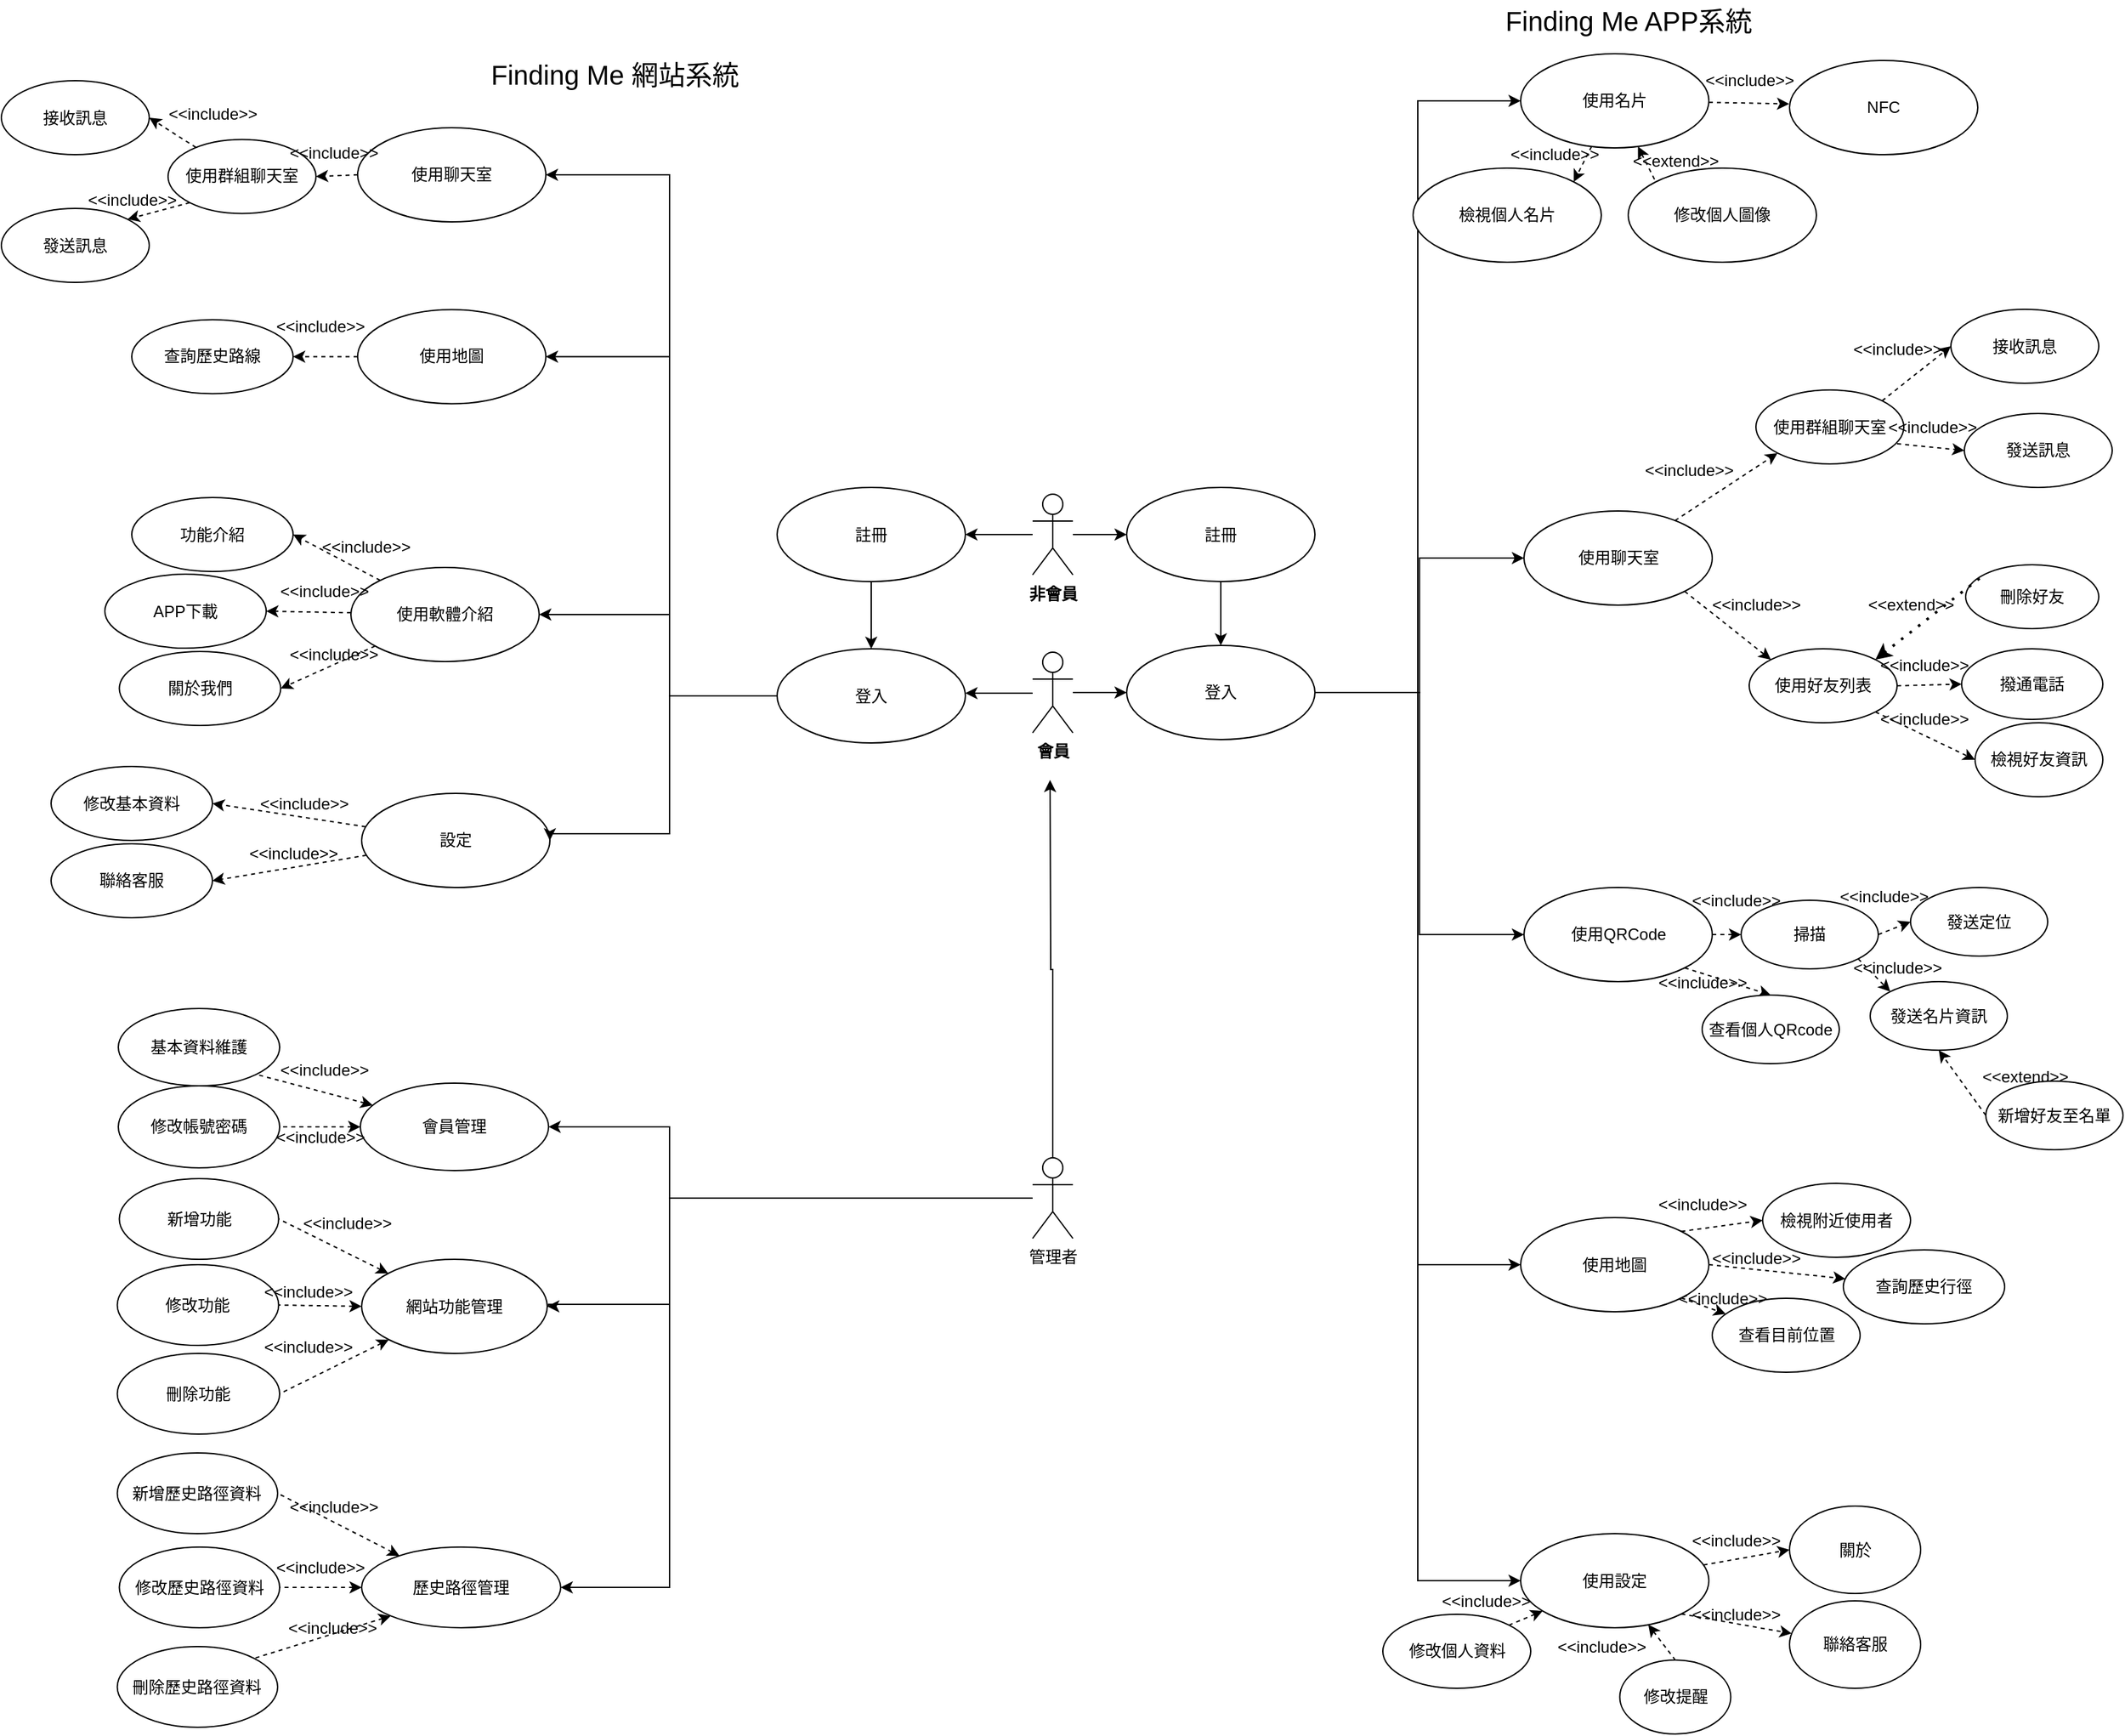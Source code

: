 <mxfile version="15.9.6" type="github" pages="4">
  <diagram id="3pQnXrzSG3vX-jDDkCfl" name="使用個案圖">
    <mxGraphModel dx="2048" dy="631" grid="1" gridSize="10" guides="1" tooltips="1" connect="1" arrows="1" fold="1" page="1" pageScale="1" pageWidth="827" pageHeight="1169" math="0" shadow="0">
      <root>
        <mxCell id="0" />
        <mxCell id="1" parent="0" />
        <mxCell id="MmpGkMe2nX216u95FJ8I-1" value="註冊" style="ellipse;whiteSpace=wrap;html=1;fillColor=default;strokeColor=default;fontColor=default;" parent="1" vertex="1">
          <mxGeometry x="10" y="382.5" width="140" height="70" as="geometry" />
        </mxCell>
        <mxCell id="_9rkQAgJzxw9d2bGMF5m-47" style="edgeStyle=orthogonalEdgeStyle;rounded=0;orthogonalLoop=1;jettySize=auto;html=1;entryX=0;entryY=0.5;entryDx=0;entryDy=0;labelBackgroundColor=default;fontColor=default;endArrow=classic;endFill=1;strokeColor=default;exitX=1;exitY=0.5;exitDx=0;exitDy=0;" parent="1" source="_9rkQAgJzxw9d2bGMF5m-7" target="_9rkQAgJzxw9d2bGMF5m-11" edge="1">
          <mxGeometry relative="1" as="geometry">
            <mxPoint x="220" y="560" as="sourcePoint" />
          </mxGeometry>
        </mxCell>
        <mxCell id="_9rkQAgJzxw9d2bGMF5m-49" style="edgeStyle=orthogonalEdgeStyle;rounded=0;orthogonalLoop=1;jettySize=auto;html=1;entryX=0;entryY=0.5;entryDx=0;entryDy=0;labelBackgroundColor=default;fontColor=default;endArrow=classic;endFill=1;strokeColor=default;exitX=1;exitY=0.5;exitDx=0;exitDy=0;" parent="1" source="_9rkQAgJzxw9d2bGMF5m-7" target="_9rkQAgJzxw9d2bGMF5m-17" edge="1">
          <mxGeometry relative="1" as="geometry">
            <mxPoint x="220" y="600" as="sourcePoint" />
          </mxGeometry>
        </mxCell>
        <mxCell id="_9rkQAgJzxw9d2bGMF5m-52" style="edgeStyle=orthogonalEdgeStyle;rounded=0;orthogonalLoop=1;jettySize=auto;html=1;entryX=0;entryY=0.5;entryDx=0;entryDy=0;labelBackgroundColor=default;fontColor=default;endArrow=classic;endFill=1;strokeColor=default;exitX=1;exitY=0.5;exitDx=0;exitDy=0;" parent="1" source="_9rkQAgJzxw9d2bGMF5m-7" target="_9rkQAgJzxw9d2bGMF5m-20" edge="1">
          <mxGeometry relative="1" as="geometry">
            <mxPoint x="220" y="630" as="sourcePoint" />
          </mxGeometry>
        </mxCell>
        <mxCell id="_9rkQAgJzxw9d2bGMF5m-54" style="edgeStyle=orthogonalEdgeStyle;rounded=0;orthogonalLoop=1;jettySize=auto;html=1;entryX=0;entryY=0.5;entryDx=0;entryDy=0;labelBackgroundColor=default;fontColor=default;endArrow=classic;endFill=1;strokeColor=default;exitX=1;exitY=0.5;exitDx=0;exitDy=0;" parent="1" source="_9rkQAgJzxw9d2bGMF5m-7" target="_9rkQAgJzxw9d2bGMF5m-53" edge="1">
          <mxGeometry relative="1" as="geometry">
            <mxPoint x="240" y="620" as="sourcePoint" />
          </mxGeometry>
        </mxCell>
        <mxCell id="_9rkQAgJzxw9d2bGMF5m-109" style="edgeStyle=orthogonalEdgeStyle;rounded=0;orthogonalLoop=1;jettySize=auto;html=1;entryX=0;entryY=0.5;entryDx=0;entryDy=0;labelBackgroundColor=default;fontColor=default;endArrow=classic;endFill=1;strokeColor=default;exitX=1;exitY=0.5;exitDx=0;exitDy=0;" parent="1" source="_9rkQAgJzxw9d2bGMF5m-7" target="_9rkQAgJzxw9d2bGMF5m-15" edge="1">
          <mxGeometry relative="1" as="geometry">
            <mxPoint x="180" y="690" as="sourcePoint" />
          </mxGeometry>
        </mxCell>
        <mxCell id="_9rkQAgJzxw9d2bGMF5m-7" value="登入" style="ellipse;whiteSpace=wrap;html=1;fillColor=default;strokeColor=default;fontColor=default;" parent="1" vertex="1">
          <mxGeometry x="10" y="500" width="140" height="70" as="geometry" />
        </mxCell>
        <mxCell id="H_IyGiRTWz5XfIYFhY-K-18" style="edgeStyle=orthogonalEdgeStyle;rounded=0;orthogonalLoop=1;jettySize=auto;html=1;entryX=1;entryY=0.5;entryDx=0;entryDy=0;startArrow=none;startFill=0;endArrow=classic;endFill=1;" parent="1" source="_9rkQAgJzxw9d2bGMF5m-10" target="9a65-50WkR01cHYGv2n2-56" edge="1">
          <mxGeometry relative="1" as="geometry">
            <Array as="points">
              <mxPoint x="-330" y="911" />
              <mxPoint x="-330" y="858" />
            </Array>
          </mxGeometry>
        </mxCell>
        <mxCell id="H_IyGiRTWz5XfIYFhY-K-20" style="edgeStyle=orthogonalEdgeStyle;rounded=0;orthogonalLoop=1;jettySize=auto;html=1;entryX=1;entryY=0.5;entryDx=0;entryDy=0;startArrow=none;startFill=0;endArrow=classic;endFill=1;" parent="1" source="_9rkQAgJzxw9d2bGMF5m-10" target="9a65-50WkR01cHYGv2n2-74" edge="1">
          <mxGeometry relative="1" as="geometry">
            <Array as="points">
              <mxPoint x="-330" y="911" />
              <mxPoint x="-330" y="1201" />
            </Array>
          </mxGeometry>
        </mxCell>
        <mxCell id="H_IyGiRTWz5XfIYFhY-K-26" style="edgeStyle=orthogonalEdgeStyle;rounded=0;orthogonalLoop=1;jettySize=auto;html=1;startArrow=none;startFill=0;endArrow=classic;endFill=1;entryX=1;entryY=0.5;entryDx=0;entryDy=0;" parent="1" source="_9rkQAgJzxw9d2bGMF5m-10" target="9a65-50WkR01cHYGv2n2-73" edge="1">
          <mxGeometry relative="1" as="geometry">
            <mxPoint x="-420" y="942" as="targetPoint" />
            <Array as="points">
              <mxPoint x="-330" y="911" />
              <mxPoint x="-330" y="990" />
              <mxPoint x="-420" y="990" />
            </Array>
          </mxGeometry>
        </mxCell>
        <mxCell id="_9rkQAgJzxw9d2bGMF5m-10" value="管理者" style="shape=umlActor;verticalLabelPosition=bottom;verticalAlign=top;html=1;fillColor=default;strokeColor=default;fontColor=default;" parent="1" vertex="1">
          <mxGeometry x="-60" y="881" width="30" height="60" as="geometry" />
        </mxCell>
        <mxCell id="_9rkQAgJzxw9d2bGMF5m-71" style="rounded=0;orthogonalLoop=1;jettySize=auto;html=1;entryX=0;entryY=0;entryDx=0;entryDy=0;labelBackgroundColor=default;fontColor=default;endArrow=none;endFill=0;strokeColor=default;dashed=1;startArrow=classic;startFill=1;" parent="1" source="_9rkQAgJzxw9d2bGMF5m-11" target="_9rkQAgJzxw9d2bGMF5m-70" edge="1">
          <mxGeometry relative="1" as="geometry" />
        </mxCell>
        <mxCell id="_9rkQAgJzxw9d2bGMF5m-72" style="edgeStyle=none;rounded=0;orthogonalLoop=1;jettySize=auto;html=1;entryX=1;entryY=0;entryDx=0;entryDy=0;dashed=1;labelBackgroundColor=default;fontColor=default;endArrow=classic;endFill=1;strokeColor=default;" parent="1" source="_9rkQAgJzxw9d2bGMF5m-11" target="qjlS9ZGiiNj2tbBW9i7h-8" edge="1">
          <mxGeometry relative="1" as="geometry">
            <mxPoint x="352.497" y="155.251" as="targetPoint" />
          </mxGeometry>
        </mxCell>
        <mxCell id="_9rkQAgJzxw9d2bGMF5m-11" value="使用名片" style="ellipse;whiteSpace=wrap;html=1;fillColor=default;strokeColor=default;fontColor=default;" parent="1" vertex="1">
          <mxGeometry x="303" y="60" width="140" height="70" as="geometry" />
        </mxCell>
        <mxCell id="_9rkQAgJzxw9d2bGMF5m-12" value="&lt;div&gt;發送定位&lt;/div&gt;" style="ellipse;whiteSpace=wrap;html=1;fillColor=default;strokeColor=default;fontColor=default;" parent="1" vertex="1">
          <mxGeometry x="593" y="680" width="102" height="51" as="geometry" />
        </mxCell>
        <mxCell id="_9rkQAgJzxw9d2bGMF5m-106" style="edgeStyle=none;rounded=0;orthogonalLoop=1;jettySize=auto;html=1;entryX=0;entryY=0;entryDx=0;entryDy=0;labelBackgroundColor=default;fontColor=default;endArrow=classic;endFill=1;strokeColor=default;startArrow=none;startFill=0;exitX=1;exitY=1;exitDx=0;exitDy=0;dashed=1;" parent="1" source="Yg3sR1QcOjQ_2hsuShEI-20" target="_9rkQAgJzxw9d2bGMF5m-103" edge="1">
          <mxGeometry relative="1" as="geometry" />
        </mxCell>
        <mxCell id="_9rkQAgJzxw9d2bGMF5m-107" style="edgeStyle=none;rounded=0;orthogonalLoop=1;jettySize=auto;html=1;entryX=0;entryY=0.5;entryDx=0;entryDy=0;labelBackgroundColor=default;fontColor=default;endArrow=classic;endFill=1;strokeColor=default;startArrow=none;startFill=0;exitX=1;exitY=0.5;exitDx=0;exitDy=0;dashed=1;" parent="1" source="Yg3sR1QcOjQ_2hsuShEI-20" target="_9rkQAgJzxw9d2bGMF5m-12" edge="1">
          <mxGeometry relative="1" as="geometry" />
        </mxCell>
        <mxCell id="Yg3sR1QcOjQ_2hsuShEI-21" style="rounded=0;orthogonalLoop=1;jettySize=auto;html=1;entryX=0;entryY=0.5;entryDx=0;entryDy=0;startArrow=none;startFill=0;endArrow=classic;endFill=1;dashed=1;" parent="1" source="_9rkQAgJzxw9d2bGMF5m-15" target="Yg3sR1QcOjQ_2hsuShEI-20" edge="1">
          <mxGeometry relative="1" as="geometry" />
        </mxCell>
        <mxCell id="_9rkQAgJzxw9d2bGMF5m-15" value="使用QRCode" style="ellipse;whiteSpace=wrap;html=1;fillColor=default;strokeColor=default;fontColor=default;" parent="1" vertex="1">
          <mxGeometry x="305.5" y="680" width="140" height="70" as="geometry" />
        </mxCell>
        <mxCell id="_9rkQAgJzxw9d2bGMF5m-18" value="&lt;div&gt;查看目前位置&lt;/div&gt;" style="ellipse;whiteSpace=wrap;html=1;fillColor=default;strokeColor=default;fontColor=default;" parent="1" vertex="1">
          <mxGeometry x="445.5" y="985.5" width="110" height="55" as="geometry" />
        </mxCell>
        <mxCell id="_9rkQAgJzxw9d2bGMF5m-19" value="查詢歷史行徑" style="ellipse;whiteSpace=wrap;html=1;fillColor=default;strokeColor=default;fontColor=default;" parent="1" vertex="1">
          <mxGeometry x="543" y="949.5" width="120" height="55" as="geometry" />
        </mxCell>
        <mxCell id="_9rkQAgJzxw9d2bGMF5m-20" value="&lt;div&gt;使用地圖&lt;/div&gt;" style="ellipse;whiteSpace=wrap;html=1;fillColor=default;strokeColor=default;fontColor=default;" parent="1" vertex="1">
          <mxGeometry x="303" y="925.5" width="140" height="70" as="geometry" />
        </mxCell>
        <mxCell id="_9rkQAgJzxw9d2bGMF5m-32" value="" style="endArrow=classic;html=1;rounded=0;dashed=1;labelBackgroundColor=default;fontColor=default;strokeColor=default;exitX=1;exitY=1;exitDx=0;exitDy=0;" parent="1" source="_9rkQAgJzxw9d2bGMF5m-20" target="_9rkQAgJzxw9d2bGMF5m-18" edge="1">
          <mxGeometry width="50" height="50" relative="1" as="geometry">
            <mxPoint x="433" y="854.5" as="sourcePoint" />
            <mxPoint x="503" y="854.5" as="targetPoint" />
          </mxGeometry>
        </mxCell>
        <mxCell id="_9rkQAgJzxw9d2bGMF5m-33" value="" style="endArrow=classic;html=1;rounded=0;dashed=1;labelBackgroundColor=default;fontColor=default;strokeColor=default;exitX=1;exitY=0.5;exitDx=0;exitDy=0;" parent="1" source="_9rkQAgJzxw9d2bGMF5m-20" target="_9rkQAgJzxw9d2bGMF5m-19" edge="1">
          <mxGeometry width="50" height="50" relative="1" as="geometry">
            <mxPoint x="435.72" y="904.5" as="sourcePoint" />
            <mxPoint x="513" y="864.1" as="targetPoint" />
          </mxGeometry>
        </mxCell>
        <mxCell id="_9rkQAgJzxw9d2bGMF5m-34" value="檢視附近使用者" style="ellipse;whiteSpace=wrap;html=1;fillColor=default;strokeColor=default;fontColor=default;" parent="1" vertex="1">
          <mxGeometry x="483" y="900" width="110" height="55" as="geometry" />
        </mxCell>
        <mxCell id="_9rkQAgJzxw9d2bGMF5m-37" value="&amp;lt;&amp;lt;include&amp;gt;&amp;gt;" style="text;html=1;align=center;verticalAlign=middle;resizable=0;points=[];autosize=1;strokeColor=none;fillColor=none;fontColor=default;" parent="1" vertex="1">
          <mxGeometry x="413" y="975.5" width="80" height="20" as="geometry" />
        </mxCell>
        <mxCell id="_9rkQAgJzxw9d2bGMF5m-38" value="&amp;lt;&amp;lt;include&amp;gt;&amp;gt;" style="text;html=1;align=center;verticalAlign=middle;resizable=0;points=[];autosize=1;strokeColor=none;fillColor=none;fontColor=default;" parent="1" vertex="1">
          <mxGeometry x="438" y="945.5" width="80" height="20" as="geometry" />
        </mxCell>
        <mxCell id="_9rkQAgJzxw9d2bGMF5m-41" value="&amp;lt;&amp;lt;include&amp;gt;&amp;gt;" style="text;html=1;align=center;verticalAlign=middle;resizable=0;points=[];autosize=1;strokeColor=none;fillColor=none;fontColor=default;" parent="1" vertex="1">
          <mxGeometry x="398" y="905.5" width="80" height="20" as="geometry" />
        </mxCell>
        <mxCell id="_9rkQAgJzxw9d2bGMF5m-43" value="" style="endArrow=classic;html=1;rounded=0;dashed=1;labelBackgroundColor=default;fontColor=default;strokeColor=default;entryX=0;entryY=0.5;entryDx=0;entryDy=0;exitX=1;exitY=0;exitDx=0;exitDy=0;" parent="1" source="_9rkQAgJzxw9d2bGMF5m-20" target="_9rkQAgJzxw9d2bGMF5m-34" edge="1">
          <mxGeometry width="50" height="50" relative="1" as="geometry">
            <mxPoint x="453" y="669.5" as="sourcePoint" />
            <mxPoint x="523" y="669.5" as="targetPoint" />
          </mxGeometry>
        </mxCell>
        <mxCell id="_9rkQAgJzxw9d2bGMF5m-91" style="edgeStyle=none;rounded=0;orthogonalLoop=1;jettySize=auto;html=1;entryX=0.5;entryY=0;entryDx=0;entryDy=0;dashed=1;labelBackgroundColor=default;fontColor=default;endArrow=none;endFill=0;strokeColor=default;startArrow=classic;startFill=1;" parent="1" source="_9rkQAgJzxw9d2bGMF5m-53" target="_9rkQAgJzxw9d2bGMF5m-89" edge="1">
          <mxGeometry relative="1" as="geometry" />
        </mxCell>
        <mxCell id="_9rkQAgJzxw9d2bGMF5m-92" style="edgeStyle=none;rounded=0;orthogonalLoop=1;jettySize=auto;html=1;entryX=1;entryY=0;entryDx=0;entryDy=0;dashed=1;labelBackgroundColor=default;fontColor=default;endArrow=none;endFill=0;strokeColor=default;startArrow=classic;startFill=1;" parent="1" source="_9rkQAgJzxw9d2bGMF5m-53" target="qjlS9ZGiiNj2tbBW9i7h-3" edge="1">
          <mxGeometry relative="1" as="geometry">
            <mxPoint x="285.426" y="1232.216" as="targetPoint" />
          </mxGeometry>
        </mxCell>
        <mxCell id="9Vf7l8SBi7Rdva_ituzW-2" style="rounded=0;orthogonalLoop=1;jettySize=auto;html=1;entryX=0;entryY=0.5;entryDx=0;entryDy=0;dashed=1;" parent="1" source="_9rkQAgJzxw9d2bGMF5m-53" target="9Vf7l8SBi7Rdva_ituzW-1" edge="1">
          <mxGeometry relative="1" as="geometry" />
        </mxCell>
        <mxCell id="_9rkQAgJzxw9d2bGMF5m-53" value="使用設定" style="ellipse;whiteSpace=wrap;html=1;fillColor=default;strokeColor=default;fontColor=default;" parent="1" vertex="1">
          <mxGeometry x="303" y="1160.5" width="140" height="70" as="geometry" />
        </mxCell>
        <mxCell id="_9rkQAgJzxw9d2bGMF5m-70" value="修改個人圖像" style="ellipse;whiteSpace=wrap;html=1;fillColor=default;strokeColor=default;fontColor=default;" parent="1" vertex="1">
          <mxGeometry x="383" y="145" width="140" height="70" as="geometry" />
        </mxCell>
        <mxCell id="_9rkQAgJzxw9d2bGMF5m-74" value="&amp;lt;&amp;lt;extend&amp;gt;&amp;gt;" style="text;html=1;align=center;verticalAlign=middle;resizable=0;points=[];autosize=1;strokeColor=none;fillColor=none;fontColor=default;" parent="1" vertex="1">
          <mxGeometry x="378" y="130" width="80" height="20" as="geometry" />
        </mxCell>
        <mxCell id="_9rkQAgJzxw9d2bGMF5m-75" value="&amp;lt;&amp;lt;include&amp;gt;&amp;gt;" style="text;html=1;align=center;verticalAlign=middle;resizable=0;points=[];autosize=1;strokeColor=none;fillColor=none;fontColor=default;" parent="1" vertex="1">
          <mxGeometry x="288" y="125" width="80" height="20" as="geometry" />
        </mxCell>
        <mxCell id="_9rkQAgJzxw9d2bGMF5m-89" value="修改提醒" style="ellipse;whiteSpace=wrap;html=1;fontColor=default;strokeColor=default;fillColor=default;" parent="1" vertex="1">
          <mxGeometry x="376.75" y="1254.5" width="82.5" height="55" as="geometry" />
        </mxCell>
        <mxCell id="_9rkQAgJzxw9d2bGMF5m-103" value="&lt;div&gt;發送名片資訊&lt;/div&gt;" style="ellipse;whiteSpace=wrap;html=1;fillColor=default;strokeColor=default;fontColor=default;" parent="1" vertex="1">
          <mxGeometry x="562.99" y="750" width="102" height="51" as="geometry" />
        </mxCell>
        <mxCell id="_9rkQAgJzxw9d2bGMF5m-108" value="&amp;lt;&amp;lt;extend&amp;gt;&amp;gt;" style="text;html=1;align=center;verticalAlign=middle;resizable=0;points=[];autosize=1;strokeColor=none;fillColor=none;fontColor=default;" parent="1" vertex="1">
          <mxGeometry x="638" y="811" width="80" height="20" as="geometry" />
        </mxCell>
        <mxCell id="qjlS9ZGiiNj2tbBW9i7h-3" value="修改個人資料" style="ellipse;whiteSpace=wrap;html=1;fillColor=default;strokeColor=default;fontColor=default;" parent="1" vertex="1">
          <mxGeometry x="200.5" y="1220.5" width="110" height="55" as="geometry" />
        </mxCell>
        <mxCell id="qjlS9ZGiiNj2tbBW9i7h-4" style="edgeStyle=none;rounded=0;orthogonalLoop=1;jettySize=auto;html=1;dashed=1;labelBackgroundColor=default;fontColor=default;endArrow=classic;endFill=1;strokeColor=default;exitX=1;exitY=1;exitDx=0;exitDy=0;" parent="1" source="_9rkQAgJzxw9d2bGMF5m-53" target="qjlS9ZGiiNj2tbBW9i7h-5" edge="1">
          <mxGeometry relative="1" as="geometry">
            <mxPoint x="442.997" y="1190.249" as="sourcePoint" />
          </mxGeometry>
        </mxCell>
        <mxCell id="qjlS9ZGiiNj2tbBW9i7h-5" value="&lt;div&gt;聯絡客服&lt;/div&gt;" style="ellipse;whiteSpace=wrap;html=1;fontColor=default;strokeColor=default;fillColor=default;" parent="1" vertex="1">
          <mxGeometry x="503" y="1210.5" width="97.5" height="65" as="geometry" />
        </mxCell>
        <mxCell id="qjlS9ZGiiNj2tbBW9i7h-8" value="檢視個人名片" style="ellipse;whiteSpace=wrap;html=1;fillColor=default;strokeColor=default;fontColor=default;" parent="1" vertex="1">
          <mxGeometry x="223" y="145" width="140" height="70" as="geometry" />
        </mxCell>
        <mxCell id="_9rkQAgJzxw9d2bGMF5m-100" value="撥通電話" style="ellipse;whiteSpace=wrap;html=1;fillColor=default;strokeColor=default;fontColor=default;" parent="1" vertex="1">
          <mxGeometry x="630.99" y="502.5" width="105" height="52.5" as="geometry" />
        </mxCell>
        <mxCell id="_9rkQAgJzxw9d2bGMF5m-101" style="edgeStyle=none;rounded=0;orthogonalLoop=1;jettySize=auto;html=1;entryX=0;entryY=0.5;entryDx=0;entryDy=0;dashed=1;labelBackgroundColor=default;fontColor=default;endArrow=classic;endFill=1;strokeColor=default;exitX=1;exitY=0.5;exitDx=0;exitDy=0;" parent="1" source="_9rkQAgJzxw9d2bGMF5m-21" target="_9rkQAgJzxw9d2bGMF5m-100" edge="1">
          <mxGeometry x="333" y="480" as="geometry">
            <mxPoint x="488" y="550" as="sourcePoint" />
          </mxGeometry>
        </mxCell>
        <mxCell id="qjlS9ZGiiNj2tbBW9i7h-28" value="" style="edgeStyle=orthogonalEdgeStyle;rounded=0;orthogonalLoop=1;jettySize=auto;html=1;dashed=1;startArrow=none;startFill=0;endArrow=classic;endFill=1;" parent="1" edge="1">
          <mxGeometry relative="1" as="geometry">
            <mxPoint x="482.524" y="245" as="sourcePoint" />
          </mxGeometry>
        </mxCell>
        <mxCell id="_9rkQAgJzxw9d2bGMF5m-17" value="使用聊天室" style="ellipse;whiteSpace=wrap;html=1;fillColor=default;strokeColor=default;fontColor=default;" parent="1" vertex="1">
          <mxGeometry x="305.5" y="400" width="140" height="70" as="geometry" />
        </mxCell>
        <mxCell id="_9rkQAgJzxw9d2bGMF5m-21" value="使用好友列表" style="ellipse;whiteSpace=wrap;html=1;fillColor=default;strokeColor=default;fontColor=default;" parent="1" vertex="1">
          <mxGeometry x="473" y="502.5" width="110" height="55" as="geometry" />
        </mxCell>
        <mxCell id="_9rkQAgJzxw9d2bGMF5m-22" value="使用群組聊天室" style="ellipse;whiteSpace=wrap;html=1;fillColor=default;strokeColor=default;fontColor=default;" parent="1" vertex="1">
          <mxGeometry x="478" y="310" width="110" height="55" as="geometry" />
        </mxCell>
        <mxCell id="_9rkQAgJzxw9d2bGMF5m-27" value="&amp;lt;&amp;lt;include&amp;gt;&amp;gt;" style="text;html=1;align=center;verticalAlign=middle;resizable=0;points=[];autosize=1;strokeColor=none;fillColor=none;fontColor=default;" parent="1" vertex="1">
          <mxGeometry x="388" y="360" width="80" height="20" as="geometry" />
        </mxCell>
        <mxCell id="_9rkQAgJzxw9d2bGMF5m-93" value="&amp;lt;&amp;lt;include&amp;gt;&amp;gt;" style="text;html=1;align=center;verticalAlign=middle;resizable=0;points=[];autosize=1;strokeColor=none;fillColor=none;fontColor=default;" parent="1" vertex="1">
          <mxGeometry x="543" y="270" width="80" height="20" as="geometry" />
        </mxCell>
        <mxCell id="_9rkQAgJzxw9d2bGMF5m-24" value="" style="endArrow=classic;html=1;rounded=0;labelBackgroundColor=default;fontColor=default;strokeColor=default;entryX=0;entryY=0;entryDx=0;entryDy=0;exitX=1;exitY=1;exitDx=0;exitDy=0;dashed=1;endFill=1;startArrow=none;startFill=0;" parent="1" source="_9rkQAgJzxw9d2bGMF5m-17" target="_9rkQAgJzxw9d2bGMF5m-21" edge="1">
          <mxGeometry x="243" y="580" width="50" height="50" as="geometry">
            <mxPoint x="753" y="930" as="sourcePoint" />
            <mxPoint x="803" y="880" as="targetPoint" />
          </mxGeometry>
        </mxCell>
        <mxCell id="_9rkQAgJzxw9d2bGMF5m-25" value="" style="endArrow=classic;dashed=1;html=1;rounded=0;labelBackgroundColor=default;fontColor=default;strokeColor=default;entryX=0;entryY=1;entryDx=0;entryDy=0;endFill=1;startArrow=none;startFill=0;" parent="1" source="_9rkQAgJzxw9d2bGMF5m-17" target="_9rkQAgJzxw9d2bGMF5m-22" edge="1">
          <mxGeometry x="243" y="580" width="50" height="50" as="geometry">
            <mxPoint x="733" y="1070" as="sourcePoint" />
            <mxPoint x="783" y="1020" as="targetPoint" />
          </mxGeometry>
        </mxCell>
        <mxCell id="qjlS9ZGiiNj2tbBW9i7h-24" value="" style="endArrow=classic;html=1;rounded=0;exitX=0.5;exitY=1;exitDx=0;exitDy=0;entryX=0.5;entryY=0;entryDx=0;entryDy=0;" parent="1" source="MmpGkMe2nX216u95FJ8I-1" target="_9rkQAgJzxw9d2bGMF5m-7" edge="1">
          <mxGeometry width="50" height="50" relative="1" as="geometry">
            <mxPoint x="570" y="131" as="sourcePoint" />
            <mxPoint x="620" y="81" as="targetPoint" />
          </mxGeometry>
        </mxCell>
        <mxCell id="qjlS9ZGiiNj2tbBW9i7h-25" value="&lt;div&gt;新增好友至名單&lt;/div&gt;" style="ellipse;whiteSpace=wrap;html=1;fillColor=default;strokeColor=default;fontColor=default;" parent="1" vertex="1">
          <mxGeometry x="649" y="824" width="102" height="51" as="geometry" />
        </mxCell>
        <mxCell id="qjlS9ZGiiNj2tbBW9i7h-26" value="" style="endArrow=classic;html=1;rounded=0;exitX=0;exitY=0.5;exitDx=0;exitDy=0;entryX=0.5;entryY=1;entryDx=0;entryDy=0;dashed=1;startArrow=none;startFill=0;endFill=1;" parent="1" source="qjlS9ZGiiNj2tbBW9i7h-25" target="_9rkQAgJzxw9d2bGMF5m-103" edge="1">
          <mxGeometry width="50" height="50" relative="1" as="geometry">
            <mxPoint x="463" y="885" as="sourcePoint" />
            <mxPoint x="513" y="835" as="targetPoint" />
          </mxGeometry>
        </mxCell>
        <mxCell id="qjlS9ZGiiNj2tbBW9i7h-29" value="&amp;lt;&amp;lt;include&amp;gt;&amp;gt;" style="text;html=1;align=center;verticalAlign=middle;resizable=0;points=[];autosize=1;strokeColor=none;fillColor=none;fontColor=default;" parent="1" vertex="1">
          <mxGeometry x="563" y="505" width="80" height="20" as="geometry" />
        </mxCell>
        <mxCell id="qjlS9ZGiiNj2tbBW9i7h-35" value="" style="endArrow=classic;html=1;rounded=0;labelBackgroundColor=default;fontColor=default;strokeColor=default;dashed=1;endFill=1;startArrow=none;startFill=0;entryX=0;entryY=0.5;entryDx=0;entryDy=0;" parent="1" target="Yg3sR1QcOjQ_2hsuShEI-16" edge="1">
          <mxGeometry x="273" y="610" width="50" height="50" as="geometry">
            <mxPoint x="583" y="350" as="sourcePoint" />
            <mxPoint x="429.109" y="748.055" as="targetPoint" />
          </mxGeometry>
        </mxCell>
        <mxCell id="qjlS9ZGiiNj2tbBW9i7h-36" value="" style="endArrow=classic;html=1;rounded=0;labelBackgroundColor=default;fontColor=default;strokeColor=default;exitX=1;exitY=0;exitDx=0;exitDy=0;dashed=1;endFill=1;startArrow=none;startFill=0;entryX=0;entryY=0.5;entryDx=0;entryDy=0;" parent="1" source="_9rkQAgJzxw9d2bGMF5m-22" target="Yg3sR1QcOjQ_2hsuShEI-17" edge="1">
          <mxGeometry x="263" y="600" width="50" height="50" as="geometry">
            <mxPoint x="318" y="720" as="sourcePoint" />
            <mxPoint x="318" y="740" as="targetPoint" />
          </mxGeometry>
        </mxCell>
        <mxCell id="qjlS9ZGiiNj2tbBW9i7h-37" value="&amp;lt;&amp;lt;include&amp;gt;&amp;gt;" style="text;html=1;align=center;verticalAlign=middle;resizable=0;points=[];autosize=1;strokeColor=none;fillColor=none;fontColor=default;" parent="1" vertex="1">
          <mxGeometry x="438" y="460" width="80" height="20" as="geometry" />
        </mxCell>
        <mxCell id="qjlS9ZGiiNj2tbBW9i7h-42" value="&amp;lt;&amp;lt;include&amp;gt;&amp;gt;" style="text;html=1;align=center;verticalAlign=middle;resizable=0;points=[];autosize=1;strokeColor=none;fillColor=none;fontColor=default;" parent="1" vertex="1">
          <mxGeometry x="569" y="327.5" width="80" height="20" as="geometry" />
        </mxCell>
        <mxCell id="qjlS9ZGiiNj2tbBW9i7h-43" value="&amp;lt;&amp;lt;include&amp;gt;&amp;gt;" style="text;html=1;align=center;verticalAlign=middle;resizable=0;points=[];autosize=1;strokeColor=none;fillColor=none;fontColor=default;" parent="1" vertex="1">
          <mxGeometry x="237" y="1200.5" width="80" height="20" as="geometry" />
        </mxCell>
        <mxCell id="qjlS9ZGiiNj2tbBW9i7h-44" value="&amp;lt;&amp;lt;include&amp;gt;&amp;gt;" style="text;html=1;align=center;verticalAlign=middle;resizable=0;points=[];autosize=1;strokeColor=none;fillColor=none;fontColor=default;" parent="1" vertex="1">
          <mxGeometry x="323" y="1234.5" width="80" height="20" as="geometry" />
        </mxCell>
        <mxCell id="qjlS9ZGiiNj2tbBW9i7h-46" value="&amp;lt;&amp;lt;include&amp;gt;&amp;gt;" style="text;html=1;align=center;verticalAlign=middle;resizable=0;points=[];autosize=1;strokeColor=none;fillColor=none;fontColor=default;" parent="1" vertex="1">
          <mxGeometry x="423" y="1210.5" width="80" height="20" as="geometry" />
        </mxCell>
        <mxCell id="qjlS9ZGiiNj2tbBW9i7h-54" style="edgeStyle=orthogonalEdgeStyle;rounded=0;orthogonalLoop=1;jettySize=auto;html=1;entryX=0;entryY=0.5;entryDx=0;entryDy=0;startArrow=none;startFill=0;endArrow=classic;endFill=1;" parent="1" source="qjlS9ZGiiNj2tbBW9i7h-52" target="MmpGkMe2nX216u95FJ8I-1" edge="1">
          <mxGeometry relative="1" as="geometry" />
        </mxCell>
        <mxCell id="qjlS9ZGiiNj2tbBW9i7h-52" value="&lt;div&gt;&lt;strong&gt;非會員&lt;/strong&gt;&lt;/div&gt;&lt;div&gt;&lt;strong&gt;&lt;/strong&gt;&lt;/div&gt;" style="shape=umlActor;verticalLabelPosition=bottom;verticalAlign=top;html=1;fillColor=default;strokeColor=default;fontColor=default;" parent="1" vertex="1">
          <mxGeometry x="-60" y="387.5" width="30" height="60" as="geometry" />
        </mxCell>
        <mxCell id="H_IyGiRTWz5XfIYFhY-K-16" style="edgeStyle=orthogonalEdgeStyle;rounded=0;orthogonalLoop=1;jettySize=auto;html=1;entryX=1;entryY=0.5;entryDx=0;entryDy=0;startArrow=none;startFill=0;endArrow=classic;endFill=1;" parent="1" edge="1">
          <mxGeometry relative="1" as="geometry">
            <mxPoint x="-60" y="535.513" as="sourcePoint" />
            <mxPoint x="-110" y="535.5" as="targetPoint" />
            <Array as="points">
              <mxPoint x="-85" y="536" />
            </Array>
          </mxGeometry>
        </mxCell>
        <mxCell id="H_IyGiRTWz5XfIYFhY-K-17" style="edgeStyle=orthogonalEdgeStyle;rounded=0;orthogonalLoop=1;jettySize=auto;html=1;entryX=0;entryY=0.5;entryDx=0;entryDy=0;startArrow=none;startFill=0;endArrow=classic;endFill=1;" parent="1" source="MmpGkMe2nX216u95FJ8I-4" target="_9rkQAgJzxw9d2bGMF5m-7" edge="1">
          <mxGeometry relative="1" as="geometry">
            <Array as="points">
              <mxPoint y="535" />
              <mxPoint y="535" />
            </Array>
          </mxGeometry>
        </mxCell>
        <mxCell id="MmpGkMe2nX216u95FJ8I-4" value="&lt;div&gt;&lt;strong&gt;會員&lt;/strong&gt;&lt;/div&gt;&lt;div&gt;&lt;strong&gt;&lt;/strong&gt;&lt;/div&gt;" style="shape=umlActor;verticalLabelPosition=bottom;verticalAlign=top;html=1;fillColor=default;strokeColor=default;fontColor=default;" parent="1" vertex="1">
          <mxGeometry x="-60" y="505" width="30" height="60" as="geometry" />
        </mxCell>
        <mxCell id="qjlS9ZGiiNj2tbBW9i7h-57" value="" style="edgeStyle=orthogonalEdgeStyle;rounded=0;orthogonalLoop=1;jettySize=auto;html=1;startArrow=none;startFill=0;endArrow=classic;endFill=1;" parent="1" source="_9rkQAgJzxw9d2bGMF5m-10" edge="1">
          <mxGeometry relative="1" as="geometry">
            <mxPoint x="-47" y="600" as="targetPoint" />
            <mxPoint x="-45" y="1370" as="sourcePoint" />
          </mxGeometry>
        </mxCell>
        <mxCell id="9a65-50WkR01cHYGv2n2-12" value="&lt;div&gt;Finding Me APP系統&lt;/div&gt;" style="text;html=1;align=center;verticalAlign=middle;resizable=0;points=[];autosize=1;strokeColor=none;fillColor=none;fontSize=20;" parent="1" vertex="1">
          <mxGeometry x="283" y="20" width="200" height="30" as="geometry" />
        </mxCell>
        <mxCell id="9a65-50WkR01cHYGv2n2-22" value="&amp;lt;&amp;lt;include&amp;gt;&amp;gt;" style="text;html=1;align=center;verticalAlign=middle;resizable=0;points=[];autosize=1;strokeColor=none;fillColor=none;fontColor=default;" parent="1" vertex="1">
          <mxGeometry x="-710" y="95" width="80" height="20" as="geometry" />
        </mxCell>
        <mxCell id="S_v8UxHa7E5mEk55tSrC-3" style="edgeStyle=none;rounded=0;orthogonalLoop=1;jettySize=auto;html=1;entryX=1;entryY=0.5;entryDx=0;entryDy=0;dashed=1;" parent="1" source="9a65-50WkR01cHYGv2n2-38" target="9Vf7l8SBi7Rdva_ituzW-5" edge="1">
          <mxGeometry relative="1" as="geometry" />
        </mxCell>
        <mxCell id="S_v8UxHa7E5mEk55tSrC-4" style="edgeStyle=none;rounded=0;orthogonalLoop=1;jettySize=auto;html=1;entryX=1;entryY=0.5;entryDx=0;entryDy=0;dashed=1;" parent="1" source="9a65-50WkR01cHYGv2n2-38" target="S_v8UxHa7E5mEk55tSrC-1" edge="1">
          <mxGeometry relative="1" as="geometry" />
        </mxCell>
        <mxCell id="9a65-50WkR01cHYGv2n2-38" value="設定" style="ellipse;whiteSpace=wrap;html=1;fillColor=default;strokeColor=default;fontColor=default;" parent="1" vertex="1">
          <mxGeometry x="-559" y="610" width="140" height="70" as="geometry" />
        </mxCell>
        <mxCell id="9a65-50WkR01cHYGv2n2-44" value="註冊" style="ellipse;whiteSpace=wrap;html=1;fillColor=default;strokeColor=default;fontColor=default;" parent="1" vertex="1">
          <mxGeometry x="-250" y="382.5" width="140" height="70" as="geometry" />
        </mxCell>
        <mxCell id="H_IyGiRTWz5XfIYFhY-K-13" style="edgeStyle=orthogonalEdgeStyle;rounded=0;orthogonalLoop=1;jettySize=auto;html=1;entryX=1;entryY=0.5;entryDx=0;entryDy=0;startArrow=none;startFill=0;endArrow=classic;endFill=1;exitX=0;exitY=0.5;exitDx=0;exitDy=0;" parent="1" source="9a65-50WkR01cHYGv2n2-45" edge="1" target="H_IyGiRTWz5XfIYFhY-K-2">
          <mxGeometry relative="1" as="geometry">
            <mxPoint x="-270" y="450" as="sourcePoint" />
            <Array as="points">
              <mxPoint x="-330" y="538" />
              <mxPoint x="-330" y="477" />
            </Array>
            <mxPoint x="-427" y="418" as="targetPoint" />
          </mxGeometry>
        </mxCell>
        <mxCell id="H_IyGiRTWz5XfIYFhY-K-14" style="edgeStyle=orthogonalEdgeStyle;rounded=0;orthogonalLoop=1;jettySize=auto;html=1;entryX=1;entryY=0.5;entryDx=0;entryDy=0;startArrow=none;startFill=0;endArrow=classic;endFill=1;exitX=0;exitY=0.5;exitDx=0;exitDy=0;" parent="1" source="9a65-50WkR01cHYGv2n2-45" target="9a65-50WkR01cHYGv2n2-26" edge="1">
          <mxGeometry relative="1" as="geometry">
            <mxPoint x="-250.0" y="387.571" as="sourcePoint" />
            <Array as="points">
              <mxPoint x="-330" y="537" />
              <mxPoint x="-330" y="285" />
            </Array>
          </mxGeometry>
        </mxCell>
        <mxCell id="9a65-50WkR01cHYGv2n2-45" value="登入" style="ellipse;whiteSpace=wrap;html=1;fillColor=default;strokeColor=default;fontColor=default;" parent="1" vertex="1">
          <mxGeometry x="-250" y="502.5" width="140" height="70" as="geometry" />
        </mxCell>
        <mxCell id="9a65-50WkR01cHYGv2n2-46" value="" style="endArrow=classic;html=1;rounded=0;exitX=0.5;exitY=1;exitDx=0;exitDy=0;entryX=0.5;entryY=0;entryDx=0;entryDy=0;" parent="1" source="9a65-50WkR01cHYGv2n2-44" target="9a65-50WkR01cHYGv2n2-45" edge="1">
          <mxGeometry width="50" height="50" relative="1" as="geometry">
            <mxPoint x="310" y="-29" as="sourcePoint" />
            <mxPoint x="360" y="-79" as="targetPoint" />
          </mxGeometry>
        </mxCell>
        <mxCell id="9a65-50WkR01cHYGv2n2-47" style="edgeStyle=orthogonalEdgeStyle;rounded=0;orthogonalLoop=1;jettySize=auto;html=1;entryX=1;entryY=0.5;entryDx=0;entryDy=0;startArrow=none;startFill=0;endArrow=classic;endFill=1;" parent="1" source="qjlS9ZGiiNj2tbBW9i7h-52" target="9a65-50WkR01cHYGv2n2-44" edge="1">
          <mxGeometry relative="1" as="geometry">
            <mxPoint x="-120" y="649.999" as="sourcePoint" />
            <mxPoint x="-80.0" y="712.47" as="targetPoint" />
          </mxGeometry>
        </mxCell>
        <mxCell id="9a65-50WkR01cHYGv2n2-49" value="" style="endArrow=classic;html=1;rounded=0;fontSize=20;exitX=0;exitY=0.5;exitDx=0;exitDy=0;entryX=1;entryY=0.5;entryDx=0;entryDy=0;edgeStyle=orthogonalEdgeStyle;" parent="1" source="9a65-50WkR01cHYGv2n2-45" target="9a65-50WkR01cHYGv2n2-14" edge="1">
          <mxGeometry width="50" height="50" relative="1" as="geometry">
            <mxPoint x="-250.0" y="387.5" as="sourcePoint" />
            <mxPoint x="-290" y="340" as="targetPoint" />
            <Array as="points">
              <mxPoint x="-330" y="537" />
              <mxPoint x="-330" y="150" />
            </Array>
          </mxGeometry>
        </mxCell>
        <mxCell id="9a65-50WkR01cHYGv2n2-52" value="" style="endArrow=classic;html=1;rounded=0;fontSize=20;exitX=0;exitY=0.5;exitDx=0;exitDy=0;entryX=1;entryY=0.5;entryDx=0;entryDy=0;edgeStyle=orthogonalEdgeStyle;" parent="1" source="9a65-50WkR01cHYGv2n2-45" target="9a65-50WkR01cHYGv2n2-38" edge="1">
          <mxGeometry width="50" height="50" relative="1" as="geometry">
            <mxPoint x="-250.0" y="387.5" as="sourcePoint" />
            <mxPoint x="-290" y="560" as="targetPoint" />
            <Array as="points">
              <mxPoint x="-330" y="538" />
              <mxPoint x="-330" y="640" />
              <mxPoint x="-419" y="640" />
            </Array>
          </mxGeometry>
        </mxCell>
        <mxCell id="9a65-50WkR01cHYGv2n2-54" style="rounded=0;orthogonalLoop=1;jettySize=auto;html=1;entryX=1;entryY=1;entryDx=0;entryDy=0;labelBackgroundColor=default;fontColor=default;endArrow=none;endFill=0;strokeColor=default;dashed=1;startArrow=classic;startFill=1;" parent="1" source="9a65-50WkR01cHYGv2n2-56" target="9a65-50WkR01cHYGv2n2-58" edge="1">
          <mxGeometry relative="1" as="geometry" />
        </mxCell>
        <mxCell id="9a65-50WkR01cHYGv2n2-55" style="edgeStyle=none;rounded=0;orthogonalLoop=1;jettySize=auto;html=1;entryX=1;entryY=0.5;entryDx=0;entryDy=0;dashed=1;labelBackgroundColor=default;fontColor=default;endArrow=none;endFill=0;strokeColor=default;startArrow=classic;startFill=1;" parent="1" source="9a65-50WkR01cHYGv2n2-56" target="9a65-50WkR01cHYGv2n2-57" edge="1">
          <mxGeometry relative="1" as="geometry">
            <mxPoint x="-409.426" y="938.216" as="targetPoint" />
          </mxGeometry>
        </mxCell>
        <mxCell id="9a65-50WkR01cHYGv2n2-56" value="會員管理" style="ellipse;whiteSpace=wrap;html=1;fontColor=default;strokeColor=default;fillColor=default;" parent="1" vertex="1">
          <mxGeometry x="-560" y="825.5" width="140" height="65" as="geometry" />
        </mxCell>
        <mxCell id="9a65-50WkR01cHYGv2n2-57" value="修改帳號密碼" style="ellipse;whiteSpace=wrap;html=1;fontColor=default;strokeColor=default;fillColor=default;" parent="1" vertex="1">
          <mxGeometry x="-740" y="827.5" width="120" height="61" as="geometry" />
        </mxCell>
        <mxCell id="9a65-50WkR01cHYGv2n2-58" value="基本資料維護" style="ellipse;whiteSpace=wrap;html=1;fontColor=default;strokeColor=default;fillColor=default;" parent="1" vertex="1">
          <mxGeometry x="-740" y="770" width="120" height="57.5" as="geometry" />
        </mxCell>
        <mxCell id="9a65-50WkR01cHYGv2n2-59" value="&amp;lt;&amp;lt;include&amp;gt;&amp;gt;" style="text;html=1;align=center;verticalAlign=middle;resizable=0;points=[];autosize=1;strokeColor=none;fillColor=none;fontColor=default;" parent="1" vertex="1">
          <mxGeometry x="-630" y="855.5" width="80" height="20" as="geometry" />
        </mxCell>
        <mxCell id="9a65-50WkR01cHYGv2n2-60" value="&amp;lt;&amp;lt;include&amp;gt;&amp;gt;" style="text;html=1;align=center;verticalAlign=middle;resizable=0;points=[];autosize=1;strokeColor=none;fillColor=none;fontColor=default;" parent="1" vertex="1">
          <mxGeometry x="-627" y="805.5" width="80" height="20" as="geometry" />
        </mxCell>
        <mxCell id="9a65-50WkR01cHYGv2n2-63" value="&lt;div&gt;Finding Me 網站系統&lt;/div&gt;" style="text;html=1;align=center;verticalAlign=middle;resizable=0;points=[];autosize=1;strokeColor=none;fillColor=none;fontSize=20;" parent="1" vertex="1">
          <mxGeometry x="-471.12" y="60" width="200" height="30" as="geometry" />
        </mxCell>
        <mxCell id="9a65-50WkR01cHYGv2n2-73" value="網站功能管理" style="ellipse;whiteSpace=wrap;html=1;fontColor=default;strokeColor=default;fillColor=default;" parent="1" vertex="1">
          <mxGeometry x="-559" y="956.5" width="138" height="70" as="geometry" />
        </mxCell>
        <mxCell id="9a65-50WkR01cHYGv2n2-74" value="歷史路徑管理" style="ellipse;whiteSpace=wrap;html=1;fontColor=default;strokeColor=default;fillColor=default;" parent="1" vertex="1">
          <mxGeometry x="-559" y="1170.5" width="148" height="60" as="geometry" />
        </mxCell>
        <mxCell id="9a65-50WkR01cHYGv2n2-75" value="新增歷史路徑資料" style="ellipse;whiteSpace=wrap;html=1;" parent="1" vertex="1">
          <mxGeometry x="-740.75" y="1100.5" width="119.25" height="60" as="geometry" />
        </mxCell>
        <mxCell id="9a65-50WkR01cHYGv2n2-76" value="修改歷史路徑資料" style="ellipse;whiteSpace=wrap;html=1;" parent="1" vertex="1">
          <mxGeometry x="-739.25" y="1170.5" width="119.25" height="60" as="geometry" />
        </mxCell>
        <mxCell id="9a65-50WkR01cHYGv2n2-77" value="刪除歷史路徑資料" style="ellipse;whiteSpace=wrap;html=1;" parent="1" vertex="1">
          <mxGeometry x="-740.75" y="1244.5" width="119.25" height="60" as="geometry" />
        </mxCell>
        <mxCell id="9a65-50WkR01cHYGv2n2-78" value="" style="endArrow=none;html=1;rounded=0;entryX=1;entryY=0.5;entryDx=0;entryDy=0;endFill=0;startArrow=classic;startFill=1;dashed=1;" parent="1" source="9a65-50WkR01cHYGv2n2-74" target="9a65-50WkR01cHYGv2n2-75" edge="1">
          <mxGeometry width="50" height="50" relative="1" as="geometry">
            <mxPoint x="-548" y="1220.5" as="sourcePoint" />
            <mxPoint x="-498" y="1170.5" as="targetPoint" />
          </mxGeometry>
        </mxCell>
        <mxCell id="9a65-50WkR01cHYGv2n2-79" value="" style="endArrow=none;html=1;rounded=0;entryX=1;entryY=0.5;entryDx=0;entryDy=0;exitX=0;exitY=0.5;exitDx=0;exitDy=0;endFill=0;startArrow=classic;startFill=1;dashed=1;" parent="1" source="9a65-50WkR01cHYGv2n2-74" target="9a65-50WkR01cHYGv2n2-76" edge="1">
          <mxGeometry width="50" height="50" relative="1" as="geometry">
            <mxPoint x="-520.426" y="1168.784" as="sourcePoint" />
            <mxPoint x="-487" y="1200.5" as="targetPoint" />
          </mxGeometry>
        </mxCell>
        <mxCell id="9a65-50WkR01cHYGv2n2-80" value="" style="endArrow=none;html=1;rounded=0;entryX=1;entryY=0;entryDx=0;entryDy=0;exitX=0;exitY=1;exitDx=0;exitDy=0;endFill=0;startArrow=classic;startFill=1;dashed=1;" parent="1" source="9a65-50WkR01cHYGv2n2-74" target="9a65-50WkR01cHYGv2n2-77" edge="1">
          <mxGeometry width="50" height="50" relative="1" as="geometry">
            <mxPoint x="-478" y="1180.5" as="sourcePoint" />
            <mxPoint x="-477" y="1220.5" as="targetPoint" />
          </mxGeometry>
        </mxCell>
        <mxCell id="9a65-50WkR01cHYGv2n2-81" value="&amp;lt;&amp;lt;include&amp;gt;&amp;gt;" style="text;html=1;align=center;verticalAlign=middle;resizable=0;points=[];autosize=1;strokeColor=none;fillColor=none;fontColor=default;" parent="1" vertex="1">
          <mxGeometry x="-620" y="1130.5" width="80" height="20" as="geometry" />
        </mxCell>
        <mxCell id="9a65-50WkR01cHYGv2n2-82" value="&amp;lt;&amp;lt;include&amp;gt;&amp;gt;" style="text;html=1;align=center;verticalAlign=middle;resizable=0;points=[];autosize=1;strokeColor=none;fillColor=none;fontColor=default;" parent="1" vertex="1">
          <mxGeometry x="-630" y="1175.5" width="80" height="20" as="geometry" />
        </mxCell>
        <mxCell id="9a65-50WkR01cHYGv2n2-83" value="&amp;lt;&amp;lt;include&amp;gt;&amp;gt;" style="text;html=1;align=center;verticalAlign=middle;resizable=0;points=[];autosize=1;strokeColor=none;fillColor=none;fontColor=default;" parent="1" vertex="1">
          <mxGeometry x="-621.5" y="1220.5" width="80" height="20" as="geometry" />
        </mxCell>
        <mxCell id="9a65-50WkR01cHYGv2n2-84" value="新增功能" style="ellipse;whiteSpace=wrap;html=1;" parent="1" vertex="1">
          <mxGeometry x="-739.25" y="896.5" width="118.5" height="60" as="geometry" />
        </mxCell>
        <mxCell id="9a65-50WkR01cHYGv2n2-85" value="修改功能" style="ellipse;whiteSpace=wrap;html=1;" parent="1" vertex="1">
          <mxGeometry x="-740.75" y="960.5" width="120" height="60" as="geometry" />
        </mxCell>
        <mxCell id="9a65-50WkR01cHYGv2n2-86" value="刪除功能" style="ellipse;whiteSpace=wrap;html=1;" parent="1" vertex="1">
          <mxGeometry x="-740.75" y="1026.5" width="120.75" height="60" as="geometry" />
        </mxCell>
        <mxCell id="9a65-50WkR01cHYGv2n2-87" value="" style="endArrow=none;html=1;rounded=0;entryX=1;entryY=0.5;entryDx=0;entryDy=0;endFill=0;startArrow=classic;startFill=1;dashed=1;" parent="1" source="9a65-50WkR01cHYGv2n2-73" target="9a65-50WkR01cHYGv2n2-84" edge="1">
          <mxGeometry width="50" height="50" relative="1" as="geometry">
            <mxPoint x="-535.426" y="1018.784" as="sourcePoint" />
            <mxPoint x="-503" y="1030.5" as="targetPoint" />
          </mxGeometry>
        </mxCell>
        <mxCell id="9a65-50WkR01cHYGv2n2-88" value="" style="endArrow=none;html=1;rounded=0;entryX=1;entryY=0.5;entryDx=0;entryDy=0;endFill=0;startArrow=classic;startFill=1;exitX=0;exitY=0.5;exitDx=0;exitDy=0;dashed=1;" parent="1" source="9a65-50WkR01cHYGv2n2-73" target="9a65-50WkR01cHYGv2n2-85" edge="1">
          <mxGeometry width="50" height="50" relative="1" as="geometry">
            <mxPoint x="-492" y="1030.5" as="sourcePoint" />
            <mxPoint x="-550.18" y="1049.287" as="targetPoint" />
          </mxGeometry>
        </mxCell>
        <mxCell id="9a65-50WkR01cHYGv2n2-89" value="" style="endArrow=none;html=1;rounded=0;entryX=1;entryY=0.5;entryDx=0;entryDy=0;exitX=0;exitY=1;exitDx=0;exitDy=0;endFill=0;startArrow=classic;startFill=1;dashed=1;" parent="1" source="9a65-50WkR01cHYGv2n2-73" target="9a65-50WkR01cHYGv2n2-86" edge="1">
          <mxGeometry width="50" height="50" relative="1" as="geometry">
            <mxPoint x="-450.574" y="1018.784" as="sourcePoint" />
            <mxPoint x="-482" y="1080.5" as="targetPoint" />
          </mxGeometry>
        </mxCell>
        <mxCell id="9a65-50WkR01cHYGv2n2-90" value="&amp;lt;&amp;lt;include&amp;gt;&amp;gt;" style="text;html=1;align=center;verticalAlign=middle;resizable=0;points=[];autosize=1;strokeColor=none;fillColor=none;fontColor=default;" parent="1" vertex="1">
          <mxGeometry x="-610" y="920" width="80" height="20" as="geometry" />
        </mxCell>
        <mxCell id="9a65-50WkR01cHYGv2n2-91" value="&amp;lt;&amp;lt;include&amp;gt;&amp;gt;" style="text;html=1;align=center;verticalAlign=middle;resizable=0;points=[];autosize=1;strokeColor=none;fillColor=none;fontColor=default;" parent="1" vertex="1">
          <mxGeometry x="-639" y="971" width="80" height="20" as="geometry" />
        </mxCell>
        <mxCell id="9a65-50WkR01cHYGv2n2-92" value="&amp;lt;&amp;lt;include&amp;gt;&amp;gt;" style="text;html=1;align=center;verticalAlign=middle;resizable=0;points=[];autosize=1;strokeColor=none;fillColor=none;fontColor=default;" parent="1" vertex="1">
          <mxGeometry x="-639" y="1011.5" width="80" height="20" as="geometry" />
        </mxCell>
        <mxCell id="Yg3sR1QcOjQ_2hsuShEI-4" value="&amp;lt;&amp;lt;extend&amp;gt;&amp;gt;" style="text;html=1;align=center;verticalAlign=middle;resizable=0;points=[];autosize=1;strokeColor=none;fillColor=none;fontColor=default;" parent="1" vertex="1">
          <mxGeometry x="553" y="460" width="80" height="20" as="geometry" />
        </mxCell>
        <mxCell id="Yg3sR1QcOjQ_2hsuShEI-5" value="刪除好友" style="ellipse;whiteSpace=wrap;html=1;fillColor=default;strokeColor=default;fontColor=default;" parent="1" vertex="1">
          <mxGeometry x="633.99" y="440" width="99.01" height="47.5" as="geometry" />
        </mxCell>
        <mxCell id="Yg3sR1QcOjQ_2hsuShEI-6" value="" style="endArrow=none;dashed=1;html=1;dashPattern=1 3;strokeWidth=2;rounded=0;entryX=0;entryY=0;entryDx=0;entryDy=0;exitX=1;exitY=0;exitDx=0;exitDy=0;endFill=0;startArrow=classic;startFill=1;" parent="1" source="_9rkQAgJzxw9d2bGMF5m-21" target="Yg3sR1QcOjQ_2hsuShEI-5" edge="1">
          <mxGeometry width="50" height="50" relative="1" as="geometry">
            <mxPoint x="568.995" y="540.742" as="sourcePoint" />
            <mxPoint x="708.99" y="511.25" as="targetPoint" />
          </mxGeometry>
        </mxCell>
        <mxCell id="Yg3sR1QcOjQ_2hsuShEI-10" value="NFC" style="ellipse;whiteSpace=wrap;html=1;fillColor=default;strokeColor=default;fontColor=default;" parent="1" vertex="1">
          <mxGeometry x="503" y="65" width="140" height="70" as="geometry" />
        </mxCell>
        <mxCell id="Yg3sR1QcOjQ_2hsuShEI-11" style="rounded=0;orthogonalLoop=1;jettySize=auto;html=1;entryX=-0.002;entryY=0.461;entryDx=0;entryDy=0;labelBackgroundColor=default;fontColor=default;endArrow=classic;endFill=1;strokeColor=default;dashed=1;startArrow=none;startFill=0;entryPerimeter=0;" parent="1" source="_9rkQAgJzxw9d2bGMF5m-11" target="Yg3sR1QcOjQ_2hsuShEI-10" edge="1">
          <mxGeometry relative="1" as="geometry">
            <mxPoint x="439.977" y="60.005" as="sourcePoint" />
            <mxPoint x="453.334" y="86.386" as="targetPoint" />
          </mxGeometry>
        </mxCell>
        <mxCell id="Yg3sR1QcOjQ_2hsuShEI-12" value="&amp;lt;&amp;lt;include&amp;gt;&amp;gt;" style="text;html=1;align=center;verticalAlign=middle;resizable=0;points=[];autosize=1;strokeColor=none;fillColor=none;fontColor=default;" parent="1" vertex="1">
          <mxGeometry x="433" y="70" width="80" height="20" as="geometry" />
        </mxCell>
        <mxCell id="Yg3sR1QcOjQ_2hsuShEI-13" value="檢視好友資訊" style="ellipse;whiteSpace=wrap;html=1;fillColor=default;strokeColor=default;fontColor=default;" parent="1" vertex="1">
          <mxGeometry x="640.99" y="557.5" width="95" height="55" as="geometry" />
        </mxCell>
        <mxCell id="Yg3sR1QcOjQ_2hsuShEI-14" style="rounded=0;orthogonalLoop=1;jettySize=auto;html=1;entryX=0;entryY=0.5;entryDx=0;entryDy=0;labelBackgroundColor=default;fontColor=default;endArrow=classic;endFill=1;strokeColor=default;dashed=1;exitX=1;exitY=1;exitDx=0;exitDy=0;" parent="1" source="_9rkQAgJzxw9d2bGMF5m-21" target="Yg3sR1QcOjQ_2hsuShEI-13" edge="1">
          <mxGeometry x="393" y="487.5" as="geometry">
            <mxPoint x="483.338" y="535.906" as="sourcePoint" />
          </mxGeometry>
        </mxCell>
        <mxCell id="Yg3sR1QcOjQ_2hsuShEI-15" value="&amp;lt;&amp;lt;include&amp;gt;&amp;gt;" style="text;html=1;align=center;verticalAlign=middle;resizable=0;points=[];autosize=1;strokeColor=none;fillColor=none;fontColor=default;" parent="1" vertex="1">
          <mxGeometry x="563" y="545" width="80" height="20" as="geometry" />
        </mxCell>
        <mxCell id="Yg3sR1QcOjQ_2hsuShEI-16" value="發送訊息" style="ellipse;whiteSpace=wrap;html=1;fillColor=default;strokeColor=default;fontColor=default;" parent="1" vertex="1">
          <mxGeometry x="633" y="327.5" width="110" height="55" as="geometry" />
        </mxCell>
        <mxCell id="Yg3sR1QcOjQ_2hsuShEI-17" value="接收訊息" style="ellipse;whiteSpace=wrap;html=1;fillColor=default;strokeColor=default;fontColor=default;" parent="1" vertex="1">
          <mxGeometry x="623" y="250" width="110" height="55" as="geometry" />
        </mxCell>
        <mxCell id="H_IyGiRTWz5XfIYFhY-K-1" style="edgeStyle=none;rounded=0;orthogonalLoop=1;jettySize=auto;html=1;entryX=0.5;entryY=0;entryDx=0;entryDy=0;startArrow=none;startFill=0;endArrow=classic;endFill=1;exitX=1;exitY=1;exitDx=0;exitDy=0;dashed=1;" parent="1" source="_9rkQAgJzxw9d2bGMF5m-15" target="Yg3sR1QcOjQ_2hsuShEI-22" edge="1">
          <mxGeometry relative="1" as="geometry" />
        </mxCell>
        <mxCell id="Yg3sR1QcOjQ_2hsuShEI-20" value="掃描" style="ellipse;whiteSpace=wrap;html=1;fillColor=default;strokeColor=default;fontColor=default;" parent="1" vertex="1">
          <mxGeometry x="467" y="689.5" width="102" height="51" as="geometry" />
        </mxCell>
        <mxCell id="Yg3sR1QcOjQ_2hsuShEI-22" value="查看個人QRcode" style="ellipse;whiteSpace=wrap;html=1;fillColor=default;strokeColor=default;fontColor=default;" parent="1" vertex="1">
          <mxGeometry x="438" y="760" width="102" height="51" as="geometry" />
        </mxCell>
        <mxCell id="9a65-50WkR01cHYGv2n2-14" value="使用聊天室" style="ellipse;whiteSpace=wrap;html=1;fillColor=default;strokeColor=default;fontColor=default;" parent="1" vertex="1">
          <mxGeometry x="-562" y="115" width="140" height="70" as="geometry" />
        </mxCell>
        <mxCell id="9a65-50WkR01cHYGv2n2-16" value="使用群組聊天室" style="ellipse;whiteSpace=wrap;html=1;fillColor=default;strokeColor=default;fontColor=default;" parent="1" vertex="1">
          <mxGeometry x="-703" y="123.75" width="110" height="55" as="geometry" />
        </mxCell>
        <mxCell id="9a65-50WkR01cHYGv2n2-19" value="發送訊息" style="ellipse;whiteSpace=wrap;html=1;fillColor=default;strokeColor=default;fontColor=default;" parent="1" vertex="1">
          <mxGeometry x="-827" y="175" width="110" height="55" as="geometry" />
        </mxCell>
        <mxCell id="9a65-50WkR01cHYGv2n2-20" value="接收訊息" style="ellipse;whiteSpace=wrap;html=1;fillColor=default;strokeColor=default;fontColor=default;" parent="1" vertex="1">
          <mxGeometry x="-827" y="80" width="110" height="55" as="geometry" />
        </mxCell>
        <mxCell id="9a65-50WkR01cHYGv2n2-21" value="&amp;lt;&amp;lt;include&amp;gt;&amp;gt;" style="text;html=1;align=center;verticalAlign=middle;resizable=0;points=[];autosize=1;strokeColor=none;fillColor=none;fontColor=default;" parent="1" vertex="1">
          <mxGeometry x="-770" y="158.75" width="80" height="20" as="geometry" />
        </mxCell>
        <mxCell id="9a65-50WkR01cHYGv2n2-30" value="" style="rounded=0;orthogonalLoop=1;jettySize=auto;html=1;startArrow=none;startFill=0;endArrow=classic;endFill=1;entryX=1;entryY=0.5;entryDx=0;entryDy=0;exitX=0;exitY=0.5;exitDx=0;exitDy=0;dashed=1;" parent="1" source="9a65-50WkR01cHYGv2n2-14" target="9a65-50WkR01cHYGv2n2-16" edge="1">
          <mxGeometry relative="1" as="geometry">
            <mxPoint x="-517.754" y="218.234" as="targetPoint" />
            <mxPoint x="-482" y="195" as="sourcePoint" />
          </mxGeometry>
        </mxCell>
        <mxCell id="9a65-50WkR01cHYGv2n2-33" value="" style="rounded=0;orthogonalLoop=1;jettySize=auto;html=1;startArrow=none;startFill=0;endArrow=classic;endFill=1;entryX=1;entryY=0;entryDx=0;entryDy=0;dashed=1;exitX=0;exitY=1;exitDx=0;exitDy=0;" parent="1" source="9a65-50WkR01cHYGv2n2-16" target="9a65-50WkR01cHYGv2n2-19" edge="1">
          <mxGeometry relative="1" as="geometry">
            <mxPoint x="-444.246" y="296.234" as="targetPoint" />
            <mxPoint x="-557" y="265" as="sourcePoint" />
          </mxGeometry>
        </mxCell>
        <mxCell id="9a65-50WkR01cHYGv2n2-35" value="" style="rounded=0;orthogonalLoop=1;jettySize=auto;html=1;startArrow=none;startFill=0;endArrow=classic;endFill=1;entryX=1;entryY=0.5;entryDx=0;entryDy=0;dashed=1;" parent="1" source="9a65-50WkR01cHYGv2n2-16" target="9a65-50WkR01cHYGv2n2-20" edge="1">
          <mxGeometry relative="1" as="geometry">
            <mxPoint x="-557" y="285" as="targetPoint" />
            <mxPoint x="-557" y="265" as="sourcePoint" />
          </mxGeometry>
        </mxCell>
        <mxCell id="9a65-50WkR01cHYGv2n2-25" value="查詢歷史路線" style="ellipse;whiteSpace=wrap;html=1;fillColor=default;strokeColor=default;fontColor=default;" parent="1" vertex="1">
          <mxGeometry x="-730" y="257.75" width="120" height="55" as="geometry" />
        </mxCell>
        <mxCell id="9a65-50WkR01cHYGv2n2-26" value="&lt;div&gt;使用地圖&lt;/div&gt;" style="ellipse;whiteSpace=wrap;html=1;fillColor=default;strokeColor=default;fontColor=default;" parent="1" vertex="1">
          <mxGeometry x="-562" y="250.25" width="140" height="70" as="geometry" />
        </mxCell>
        <mxCell id="9a65-50WkR01cHYGv2n2-27" value="&amp;lt;&amp;lt;include&amp;gt;&amp;gt;" style="text;html=1;align=center;verticalAlign=middle;resizable=0;points=[];autosize=1;strokeColor=none;fillColor=none;fontColor=default;" parent="1" vertex="1">
          <mxGeometry x="-630" y="252.5" width="80" height="20" as="geometry" />
        </mxCell>
        <mxCell id="9a65-50WkR01cHYGv2n2-28" value="" style="rounded=0;orthogonalLoop=1;jettySize=auto;html=1;startArrow=none;startFill=0;endArrow=classic;endFill=1;entryX=1;entryY=0.5;entryDx=0;entryDy=0;dashed=1;" parent="1" source="9a65-50WkR01cHYGv2n2-26" target="9a65-50WkR01cHYGv2n2-25" edge="1">
          <mxGeometry relative="1" as="geometry">
            <mxPoint x="-500.5" y="102.75" as="targetPoint" />
            <mxPoint x="-441" y="407.75" as="sourcePoint" />
          </mxGeometry>
        </mxCell>
        <mxCell id="H_IyGiRTWz5XfIYFhY-K-7" style="edgeStyle=none;rounded=0;orthogonalLoop=1;jettySize=auto;html=1;entryX=1;entryY=0.5;entryDx=0;entryDy=0;startArrow=none;startFill=0;endArrow=classic;endFill=1;dashed=1;" parent="1" source="H_IyGiRTWz5XfIYFhY-K-2" target="H_IyGiRTWz5XfIYFhY-K-4" edge="1">
          <mxGeometry relative="1" as="geometry" />
        </mxCell>
        <mxCell id="H_IyGiRTWz5XfIYFhY-K-8" style="edgeStyle=none;rounded=0;orthogonalLoop=1;jettySize=auto;html=1;entryX=1;entryY=0.5;entryDx=0;entryDy=0;startArrow=none;startFill=0;endArrow=classic;endFill=1;dashed=1;" parent="1" source="H_IyGiRTWz5XfIYFhY-K-2" target="H_IyGiRTWz5XfIYFhY-K-6" edge="1">
          <mxGeometry relative="1" as="geometry" />
        </mxCell>
        <mxCell id="H_IyGiRTWz5XfIYFhY-K-9" style="edgeStyle=none;rounded=0;orthogonalLoop=1;jettySize=auto;html=1;entryX=1;entryY=0.5;entryDx=0;entryDy=0;startArrow=none;startFill=0;endArrow=classic;endFill=1;dashed=1;" parent="1" source="H_IyGiRTWz5XfIYFhY-K-2" target="H_IyGiRTWz5XfIYFhY-K-5" edge="1">
          <mxGeometry relative="1" as="geometry" />
        </mxCell>
        <mxCell id="H_IyGiRTWz5XfIYFhY-K-2" value="使用軟體介紹" style="ellipse;whiteSpace=wrap;html=1;fillColor=default;strokeColor=default;fontColor=default;" parent="1" vertex="1">
          <mxGeometry x="-567" y="442" width="140" height="70" as="geometry" />
        </mxCell>
        <mxCell id="H_IyGiRTWz5XfIYFhY-K-4" value="功能介紹" style="ellipse;whiteSpace=wrap;html=1;fillColor=default;strokeColor=default;fontColor=default;" parent="1" vertex="1">
          <mxGeometry x="-730" y="390" width="120" height="55" as="geometry" />
        </mxCell>
        <mxCell id="H_IyGiRTWz5XfIYFhY-K-5" value="APP下載" style="ellipse;whiteSpace=wrap;html=1;fillColor=default;strokeColor=default;fontColor=default;" parent="1" vertex="1">
          <mxGeometry x="-750" y="447" width="120" height="55" as="geometry" />
        </mxCell>
        <mxCell id="H_IyGiRTWz5XfIYFhY-K-6" value="關於我們" style="ellipse;whiteSpace=wrap;html=1;fillColor=default;strokeColor=default;fontColor=default;" parent="1" vertex="1">
          <mxGeometry x="-739.25" y="504.5" width="120" height="55" as="geometry" />
        </mxCell>
        <mxCell id="H_IyGiRTWz5XfIYFhY-K-10" style="edgeStyle=none;rounded=0;orthogonalLoop=1;jettySize=auto;html=1;exitX=0.5;exitY=0;exitDx=0;exitDy=0;startArrow=none;startFill=0;endArrow=classic;endFill=1;" parent="1" source="9a65-50WkR01cHYGv2n2-38" target="9a65-50WkR01cHYGv2n2-38" edge="1">
          <mxGeometry relative="1" as="geometry" />
        </mxCell>
        <mxCell id="H_IyGiRTWz5XfIYFhY-K-21" value="&amp;lt;&amp;lt;include&amp;gt;&amp;gt;" style="text;html=1;align=center;verticalAlign=middle;resizable=0;points=[];autosize=1;strokeColor=none;fillColor=none;fontColor=default;" parent="1" vertex="1">
          <mxGeometry x="-620" y="123.75" width="80" height="20" as="geometry" />
        </mxCell>
        <mxCell id="H_IyGiRTWz5XfIYFhY-K-22" value="&amp;lt;&amp;lt;include&amp;gt;&amp;gt;" style="text;html=1;align=center;verticalAlign=middle;resizable=0;points=[];autosize=1;strokeColor=none;fillColor=none;fontColor=default;" parent="1" vertex="1">
          <mxGeometry x="-596" y="417" width="80" height="20" as="geometry" />
        </mxCell>
        <mxCell id="H_IyGiRTWz5XfIYFhY-K-23" value="&amp;lt;&amp;lt;include&amp;gt;&amp;gt;" style="text;html=1;align=center;verticalAlign=middle;resizable=0;points=[];autosize=1;strokeColor=none;fillColor=none;fontColor=default;" parent="1" vertex="1">
          <mxGeometry x="-627" y="449.5" width="80" height="20" as="geometry" />
        </mxCell>
        <mxCell id="H_IyGiRTWz5XfIYFhY-K-24" value="&amp;lt;&amp;lt;include&amp;gt;&amp;gt;" style="text;html=1;align=center;verticalAlign=middle;resizable=0;points=[];autosize=1;strokeColor=none;fillColor=none;fontColor=default;" parent="1" vertex="1">
          <mxGeometry x="-620" y="497" width="80" height="20" as="geometry" />
        </mxCell>
        <mxCell id="H_IyGiRTWz5XfIYFhY-K-27" value="&amp;lt;&amp;lt;include&amp;gt;&amp;gt;" style="text;html=1;align=center;verticalAlign=middle;resizable=0;points=[];autosize=1;strokeColor=none;fillColor=none;fontColor=default;" parent="1" vertex="1">
          <mxGeometry x="423" y="680" width="80" height="20" as="geometry" />
        </mxCell>
        <mxCell id="H_IyGiRTWz5XfIYFhY-K-28" value="&amp;lt;&amp;lt;include&amp;gt;&amp;gt;" style="text;html=1;align=center;verticalAlign=middle;resizable=0;points=[];autosize=1;strokeColor=none;fillColor=none;fontColor=default;" parent="1" vertex="1">
          <mxGeometry x="398" y="740.5" width="80" height="20" as="geometry" />
        </mxCell>
        <mxCell id="H_IyGiRTWz5XfIYFhY-K-29" value="&amp;lt;&amp;lt;include&amp;gt;&amp;gt;" style="text;html=1;align=center;verticalAlign=middle;resizable=0;points=[];autosize=1;strokeColor=none;fillColor=none;fontColor=default;" parent="1" vertex="1">
          <mxGeometry x="533" y="676.5" width="80" height="20" as="geometry" />
        </mxCell>
        <mxCell id="H_IyGiRTWz5XfIYFhY-K-30" value="&amp;lt;&amp;lt;include&amp;gt;&amp;gt;" style="text;html=1;align=center;verticalAlign=middle;resizable=0;points=[];autosize=1;strokeColor=none;fillColor=none;fontColor=default;" parent="1" vertex="1">
          <mxGeometry x="543" y="730" width="80" height="20" as="geometry" />
        </mxCell>
        <mxCell id="9Vf7l8SBi7Rdva_ituzW-1" value="關於" style="ellipse;whiteSpace=wrap;html=1;fontColor=default;strokeColor=default;fillColor=default;" parent="1" vertex="1">
          <mxGeometry x="503" y="1140" width="97.5" height="65" as="geometry" />
        </mxCell>
        <mxCell id="9Vf7l8SBi7Rdva_ituzW-3" value="&amp;lt;&amp;lt;include&amp;gt;&amp;gt;" style="text;html=1;align=center;verticalAlign=middle;resizable=0;points=[];autosize=1;strokeColor=none;fillColor=none;fontColor=default;" parent="1" vertex="1">
          <mxGeometry x="423" y="1156" width="80" height="20" as="geometry" />
        </mxCell>
        <mxCell id="9Vf7l8SBi7Rdva_ituzW-5" value="修改基本資料" style="ellipse;whiteSpace=wrap;html=1;fillColor=default;strokeColor=default;fontColor=default;" parent="1" vertex="1">
          <mxGeometry x="-790" y="590" width="120" height="55" as="geometry" />
        </mxCell>
        <mxCell id="S_v8UxHa7E5mEk55tSrC-1" value="聯絡客服" style="ellipse;whiteSpace=wrap;html=1;fillColor=default;strokeColor=default;fontColor=default;" parent="1" vertex="1">
          <mxGeometry x="-790" y="647.5" width="120" height="55" as="geometry" />
        </mxCell>
        <mxCell id="S_v8UxHa7E5mEk55tSrC-5" value="&amp;lt;&amp;lt;include&amp;gt;&amp;gt;" style="text;html=1;align=center;verticalAlign=middle;resizable=0;points=[];autosize=1;strokeColor=none;fillColor=none;fontColor=default;" parent="1" vertex="1">
          <mxGeometry x="-642" y="607.5" width="80" height="20" as="geometry" />
        </mxCell>
        <mxCell id="S_v8UxHa7E5mEk55tSrC-6" value="&amp;lt;&amp;lt;include&amp;gt;&amp;gt;" style="text;html=1;align=center;verticalAlign=middle;resizable=0;points=[];autosize=1;strokeColor=none;fillColor=none;fontColor=default;" parent="1" vertex="1">
          <mxGeometry x="-650" y="645" width="80" height="20" as="geometry" />
        </mxCell>
      </root>
    </mxGraphModel>
  </diagram>
  <diagram id="BZ3kANO4m_mtdCEQCfOq" name="流程圖">
    <mxGraphModel dx="1038" dy="536" grid="1" gridSize="10" guides="1" tooltips="1" connect="1" arrows="1" fold="1" page="1" pageScale="1" pageWidth="827" pageHeight="1169" math="0" shadow="0">
      <root>
        <mxCell id="OZAWkGmH8jcknZpB-x9d-0" />
        <mxCell id="OZAWkGmH8jcknZpB-x9d-1" parent="OZAWkGmH8jcknZpB-x9d-0" />
      </root>
    </mxGraphModel>
  </diagram>
  <diagram id="H-f7bDnz4AE_iClzH3Lo" name="ER-Mod">
    <mxGraphModel dx="3054" dy="631" grid="1" gridSize="10" guides="1" tooltips="1" connect="1" arrows="1" fold="1" page="1" pageScale="1" pageWidth="827" pageHeight="1169" math="0" shadow="0">
      <root>
        <mxCell id="pLeGMabc9GVwKddtvX5P-0" />
        <mxCell id="pLeGMabc9GVwKddtvX5P-1" parent="pLeGMabc9GVwKddtvX5P-0" />
        <mxCell id="pLeGMabc9GVwKddtvX5P-2" value="&lt;div&gt;M-id&lt;/div&gt;" style="ellipse;whiteSpace=wrap;html=1;align=center;fontStyle=4;" parent="pLeGMabc9GVwKddtvX5P-1" vertex="1">
          <mxGeometry x="-302" y="720" width="100" height="40" as="geometry" />
        </mxCell>
        <mxCell id="pLeGMabc9GVwKddtvX5P-3" value="User" style="whiteSpace=wrap;html=1;align=center;" parent="pLeGMabc9GVwKddtvX5P-1" vertex="1">
          <mxGeometry x="-462" y="570.12" width="100" height="40" as="geometry" />
        </mxCell>
        <mxCell id="pLeGMabc9GVwKddtvX5P-4" value="M-name" style="ellipse;whiteSpace=wrap;html=1;align=center;" parent="pLeGMabc9GVwKddtvX5P-1" vertex="1">
          <mxGeometry x="-322" y="770" width="100" height="40" as="geometry" />
        </mxCell>
        <mxCell id="pLeGMabc9GVwKddtvX5P-5" value="M-phone" style="ellipse;whiteSpace=wrap;html=1;align=center;" parent="pLeGMabc9GVwKddtvX5P-1" vertex="1">
          <mxGeometry x="-340" y="810" width="100" height="40" as="geometry" />
        </mxCell>
        <mxCell id="pLeGMabc9GVwKddtvX5P-6" value="M-email" style="ellipse;whiteSpace=wrap;html=1;align=center;" parent="pLeGMabc9GVwKddtvX5P-1" vertex="1">
          <mxGeometry x="-390" y="850" width="100" height="40" as="geometry" />
        </mxCell>
        <mxCell id="pLeGMabc9GVwKddtvX5P-7" value="M-address" style="ellipse;whiteSpace=wrap;html=1;align=center;" parent="pLeGMabc9GVwKddtvX5P-1" vertex="1">
          <mxGeometry x="-422" y="890" width="100" height="40" as="geometry" />
        </mxCell>
        <mxCell id="pLeGMabc9GVwKddtvX5P-8" value="M-birthday" style="ellipse;whiteSpace=wrap;html=1;align=center;" parent="pLeGMabc9GVwKddtvX5P-1" vertex="1">
          <mxGeometry x="-592" y="850" width="100" height="40" as="geometry" />
        </mxCell>
        <mxCell id="pLeGMabc9GVwKddtvX5P-9" value="M-gender" style="ellipse;whiteSpace=wrap;html=1;align=center;" parent="pLeGMabc9GVwKddtvX5P-1" vertex="1">
          <mxGeometry x="-630" y="800" width="100" height="40" as="geometry" />
        </mxCell>
        <mxCell id="pLeGMabc9GVwKddtvX5P-10" value="M-image" style="ellipse;whiteSpace=wrap;html=1;align=center;" parent="pLeGMabc9GVwKddtvX5P-1" vertex="1">
          <mxGeometry x="-672" y="710" width="100" height="40" as="geometry" />
        </mxCell>
        <mxCell id="pLeGMabc9GVwKddtvX5P-11" value="" style="endArrow=none;html=1;rounded=0;exitX=1;exitY=0.5;exitDx=0;exitDy=0;entryX=0.5;entryY=1;entryDx=0;entryDy=0;" parent="pLeGMabc9GVwKddtvX5P-1" source="pLeGMabc9GVwKddtvX5P-56" target="pLeGMabc9GVwKddtvX5P-3" edge="1">
          <mxGeometry relative="1" as="geometry">
            <mxPoint x="-542" y="730.06" as="sourcePoint" />
            <mxPoint x="-412" y="610" as="targetPoint" />
          </mxGeometry>
        </mxCell>
        <mxCell id="pLeGMabc9GVwKddtvX5P-12" value="" style="endArrow=none;html=1;rounded=0;exitX=1;exitY=0;exitDx=0;exitDy=0;entryX=0.5;entryY=1;entryDx=0;entryDy=0;" parent="pLeGMabc9GVwKddtvX5P-1" source="pLeGMabc9GVwKddtvX5P-9" target="pLeGMabc9GVwKddtvX5P-3" edge="1">
          <mxGeometry relative="1" as="geometry">
            <mxPoint x="-532" y="680.06" as="sourcePoint" />
            <mxPoint x="-462" y="610.06" as="targetPoint" />
          </mxGeometry>
        </mxCell>
        <mxCell id="pLeGMabc9GVwKddtvX5P-13" value="" style="endArrow=none;html=1;rounded=0;entryX=0.5;entryY=1;entryDx=0;entryDy=0;exitX=0.5;exitY=0;exitDx=0;exitDy=0;" parent="pLeGMabc9GVwKddtvX5P-1" source="pLeGMabc9GVwKddtvX5P-8" target="pLeGMabc9GVwKddtvX5P-3" edge="1">
          <mxGeometry relative="1" as="geometry">
            <mxPoint x="-492" y="670.06" as="sourcePoint" />
            <mxPoint x="-462" y="610.06" as="targetPoint" />
          </mxGeometry>
        </mxCell>
        <mxCell id="pLeGMabc9GVwKddtvX5P-14" value="" style="endArrow=none;html=1;rounded=0;entryX=0.5;entryY=1;entryDx=0;entryDy=0;exitX=0.5;exitY=0;exitDx=0;exitDy=0;" parent="pLeGMabc9GVwKddtvX5P-1" source="pLeGMabc9GVwKddtvX5P-55" target="pLeGMabc9GVwKddtvX5P-3" edge="1">
          <mxGeometry relative="1" as="geometry">
            <mxPoint x="-352" y="830" as="sourcePoint" />
            <mxPoint x="-462" y="610.06" as="targetPoint" />
          </mxGeometry>
        </mxCell>
        <mxCell id="pLeGMabc9GVwKddtvX5P-15" value="" style="endArrow=none;html=1;rounded=0;entryX=0.5;entryY=1;entryDx=0;entryDy=0;exitX=0;exitY=0;exitDx=0;exitDy=0;" parent="pLeGMabc9GVwKddtvX5P-1" source="pLeGMabc9GVwKddtvX5P-7" target="pLeGMabc9GVwKddtvX5P-3" edge="1">
          <mxGeometry relative="1" as="geometry">
            <mxPoint x="-452" y="800" as="sourcePoint" />
            <mxPoint x="-462" y="610.06" as="targetPoint" />
          </mxGeometry>
        </mxCell>
        <mxCell id="pLeGMabc9GVwKddtvX5P-16" value="" style="endArrow=none;html=1;rounded=0;entryX=0.5;entryY=0;entryDx=0;entryDy=0;exitX=0.5;exitY=1;exitDx=0;exitDy=0;" parent="pLeGMabc9GVwKddtvX5P-1" source="pLeGMabc9GVwKddtvX5P-3" target="pLeGMabc9GVwKddtvX5P-6" edge="1">
          <mxGeometry relative="1" as="geometry">
            <mxPoint x="-412" y="610" as="sourcePoint" />
            <mxPoint x="-272" y="650.06" as="targetPoint" />
          </mxGeometry>
        </mxCell>
        <mxCell id="pLeGMabc9GVwKddtvX5P-17" value="" style="endArrow=none;html=1;rounded=0;exitX=0.5;exitY=1;exitDx=0;exitDy=0;entryX=0;entryY=0;entryDx=0;entryDy=0;" parent="pLeGMabc9GVwKddtvX5P-1" source="pLeGMabc9GVwKddtvX5P-3" target="pLeGMabc9GVwKddtvX5P-5" edge="1">
          <mxGeometry relative="1" as="geometry">
            <mxPoint x="-462" y="610.06" as="sourcePoint" />
            <mxPoint x="-252" y="620.06" as="targetPoint" />
          </mxGeometry>
        </mxCell>
        <mxCell id="pLeGMabc9GVwKddtvX5P-18" value="" style="endArrow=none;html=1;rounded=0;exitX=0.5;exitY=1;exitDx=0;exitDy=0;" parent="pLeGMabc9GVwKddtvX5P-1" source="pLeGMabc9GVwKddtvX5P-3" target="pLeGMabc9GVwKddtvX5P-10" edge="1">
          <mxGeometry relative="1" as="geometry">
            <mxPoint x="-462" y="610.06" as="sourcePoint" />
            <mxPoint x="-322" y="570.06" as="targetPoint" />
          </mxGeometry>
        </mxCell>
        <mxCell id="pLeGMabc9GVwKddtvX5P-19" value="" style="endArrow=none;html=1;rounded=0;entryX=0;entryY=0.5;entryDx=0;entryDy=0;exitX=0.5;exitY=1;exitDx=0;exitDy=0;" parent="pLeGMabc9GVwKddtvX5P-1" source="pLeGMabc9GVwKddtvX5P-3" target="pLeGMabc9GVwKddtvX5P-2" edge="1">
          <mxGeometry relative="1" as="geometry">
            <mxPoint x="-382" y="610" as="sourcePoint" />
            <mxPoint x="-407.355" y="650.858" as="targetPoint" />
          </mxGeometry>
        </mxCell>
        <mxCell id="pLeGMabc9GVwKddtvX5P-20" value="" style="endArrow=none;html=1;rounded=0;entryX=0;entryY=0;entryDx=0;entryDy=0;exitX=0.5;exitY=1;exitDx=0;exitDy=0;" parent="pLeGMabc9GVwKddtvX5P-1" source="pLeGMabc9GVwKddtvX5P-3" target="pLeGMabc9GVwKddtvX5P-4" edge="1">
          <mxGeometry relative="1" as="geometry">
            <mxPoint x="-462" y="610.06" as="sourcePoint" />
            <mxPoint x="-252" y="550.06" as="targetPoint" />
          </mxGeometry>
        </mxCell>
        <mxCell id="pLeGMabc9GVwKddtvX5P-28" value="join" style="shape=rhombus;perimeter=rhombusPerimeter;whiteSpace=wrap;html=1;align=center;double=1;" parent="pLeGMabc9GVwKddtvX5P-1" vertex="1">
          <mxGeometry x="-322" y="600" width="120" height="60" as="geometry" />
        </mxCell>
        <mxCell id="pLeGMabc9GVwKddtvX5P-29" value="" style="endArrow=none;html=1;rounded=0;exitX=0.75;exitY=1;exitDx=0;exitDy=0;entryX=0.5;entryY=1;entryDx=0;entryDy=0;shape=link;" parent="pLeGMabc9GVwKddtvX5P-1" source="pLeGMabc9GVwKddtvX5P-3" target="pLeGMabc9GVwKddtvX5P-28" edge="1">
          <mxGeometry relative="1" as="geometry">
            <mxPoint x="-362" y="580.06" as="sourcePoint" />
            <mxPoint x="-52" y="580.06" as="targetPoint" />
            <Array as="points">
              <mxPoint x="-322" y="680" />
              <mxPoint x="-262" y="680" />
            </Array>
          </mxGeometry>
        </mxCell>
        <mxCell id="pLeGMabc9GVwKddtvX5P-30" value="M" style="resizable=0;html=1;align=left;verticalAlign=bottom;" parent="pLeGMabc9GVwKddtvX5P-29" connectable="0" vertex="1">
          <mxGeometry x="-1" relative="1" as="geometry">
            <mxPoint x="17" y="20" as="offset" />
          </mxGeometry>
        </mxCell>
        <mxCell id="pLeGMabc9GVwKddtvX5P-55" value="M-sick" style="ellipse;shape=doubleEllipse;margin=3;whiteSpace=wrap;html=1;align=center;gradientColor=none;" parent="pLeGMabc9GVwKddtvX5P-1" vertex="1">
          <mxGeometry x="-530" y="890" width="100" height="40" as="geometry" />
        </mxCell>
        <mxCell id="pLeGMabc9GVwKddtvX5P-56" value="M-historpath" style="ellipse;shape=doubleEllipse;margin=3;whiteSpace=wrap;html=1;align=center;gradientColor=none;" parent="pLeGMabc9GVwKddtvX5P-1" vertex="1">
          <mxGeometry x="-682" y="760" width="100" height="40" as="geometry" />
        </mxCell>
        <mxCell id="pLeGMabc9GVwKddtvX5P-64" value="" style="endArrow=none;html=1;rounded=0;exitX=1;exitY=1;exitDx=0;exitDy=0;entryX=0.25;entryY=0;entryDx=0;entryDy=0;startArrow=none;shape=link;" parent="pLeGMabc9GVwKddtvX5P-1" source="pLeGMabc9GVwKddtvX5P-66" target="pLeGMabc9GVwKddtvX5P-3" edge="1">
          <mxGeometry relative="1" as="geometry">
            <mxPoint x="-742" y="530.06" as="sourcePoint" />
            <mxPoint x="-582" y="530.06" as="targetPoint" />
          </mxGeometry>
        </mxCell>
        <mxCell id="pLeGMabc9GVwKddtvX5P-65" value="N" style="resizable=0;html=1;align=right;verticalAlign=bottom;gradientColor=none;" parent="pLeGMabc9GVwKddtvX5P-64" connectable="0" vertex="1">
          <mxGeometry x="1" relative="1" as="geometry">
            <mxPoint x="7" as="offset" />
          </mxGeometry>
        </mxCell>
        <mxCell id="pLeGMabc9GVwKddtvX5P-66" value="has" style="shape=rhombus;double=0;perimeter=rhombusPerimeter;whiteSpace=wrap;html=1;align=center;gradientColor=none;" parent="pLeGMabc9GVwKddtvX5P-1" vertex="1">
          <mxGeometry x="-572" y="490" width="120" height="60" as="geometry" />
        </mxCell>
        <mxCell id="pLeGMabc9GVwKddtvX5P-67" value="map" style="shape=ext;margin=3;double=0;whiteSpace=wrap;html=1;align=center;gradientColor=none;" parent="pLeGMabc9GVwKddtvX5P-1" vertex="1">
          <mxGeometry x="-642" y="440" width="100" height="40" as="geometry" />
        </mxCell>
        <mxCell id="pLeGMabc9GVwKddtvX5P-71" value="Member-lat" style="ellipse;whiteSpace=wrap;html=1;align=center;gradientColor=none;" parent="pLeGMabc9GVwKddtvX5P-1" vertex="1">
          <mxGeometry x="-752" y="380" width="100" height="40" as="geometry" />
        </mxCell>
        <mxCell id="pLeGMabc9GVwKddtvX5P-73" style="edgeStyle=orthogonalEdgeStyle;rounded=0;orthogonalLoop=1;jettySize=auto;html=1;exitX=0.5;exitY=1;exitDx=0;exitDy=0;" parent="pLeGMabc9GVwKddtvX5P-1" source="pLeGMabc9GVwKddtvX5P-71" target="pLeGMabc9GVwKddtvX5P-71" edge="1">
          <mxGeometry relative="1" as="geometry" />
        </mxCell>
        <mxCell id="pLeGMabc9GVwKddtvX5P-74" style="edgeStyle=orthogonalEdgeStyle;rounded=0;orthogonalLoop=1;jettySize=auto;html=1;exitX=0.5;exitY=1;exitDx=0;exitDy=0;" parent="pLeGMabc9GVwKddtvX5P-1" edge="1">
          <mxGeometry relative="1" as="geometry">
            <mxPoint x="-582" y="320" as="sourcePoint" />
            <mxPoint x="-582" y="320" as="targetPoint" />
          </mxGeometry>
        </mxCell>
        <mxCell id="pLeGMabc9GVwKddtvX5P-75" value="Member-lng" style="ellipse;whiteSpace=wrap;html=1;align=center;gradientColor=none;" parent="pLeGMabc9GVwKddtvX5P-1" vertex="1">
          <mxGeometry x="-782" y="440" width="100" height="40" as="geometry" />
        </mxCell>
        <mxCell id="pLeGMabc9GVwKddtvX5P-76" value="Map-time" style="ellipse;whiteSpace=wrap;html=1;align=center;gradientColor=none;" parent="pLeGMabc9GVwKddtvX5P-1" vertex="1">
          <mxGeometry x="-662" y="340" width="100" height="40" as="geometry" />
        </mxCell>
        <mxCell id="pLeGMabc9GVwKddtvX5P-77" value="Map-id" style="ellipse;whiteSpace=wrap;html=1;align=center;fontStyle=4;gradientColor=none;" parent="pLeGMabc9GVwKddtvX5P-1" vertex="1">
          <mxGeometry x="-582" y="380" width="100" height="40" as="geometry" />
        </mxCell>
        <mxCell id="pLeGMabc9GVwKddtvX5P-80" value="" style="endArrow=none;html=1;rounded=0;fontFamily=Helvetica;fontSize=11;fontColor=rgb(0, 0, 0);align=center;strokeColor=rgb(0, 0, 0);entryX=0;entryY=0.5;entryDx=0;entryDy=0;" parent="pLeGMabc9GVwKddtvX5P-1" source="pLeGMabc9GVwKddtvX5P-75" target="pLeGMabc9GVwKddtvX5P-67" edge="1">
          <mxGeometry relative="1" as="geometry">
            <mxPoint x="-742" y="320" as="sourcePoint" />
            <mxPoint x="-582" y="320" as="targetPoint" />
          </mxGeometry>
        </mxCell>
        <mxCell id="pLeGMabc9GVwKddtvX5P-81" value="" style="endArrow=none;html=1;rounded=0;entryX=0.25;entryY=0;entryDx=0;entryDy=0;exitX=1;exitY=1;exitDx=0;exitDy=0;" parent="pLeGMabc9GVwKddtvX5P-1" source="pLeGMabc9GVwKddtvX5P-71" target="pLeGMabc9GVwKddtvX5P-67" edge="1">
          <mxGeometry relative="1" as="geometry">
            <mxPoint x="-422" y="360" as="sourcePoint" />
            <mxPoint x="-512" y="310" as="targetPoint" />
          </mxGeometry>
        </mxCell>
        <mxCell id="pLeGMabc9GVwKddtvX5P-82" value="" style="endArrow=none;html=1;rounded=0;exitX=0.5;exitY=1;exitDx=0;exitDy=0;" parent="pLeGMabc9GVwKddtvX5P-1" source="pLeGMabc9GVwKddtvX5P-76" edge="1">
          <mxGeometry relative="1" as="geometry">
            <mxPoint x="-662" y="430" as="sourcePoint" />
            <mxPoint x="-592" y="440" as="targetPoint" />
          </mxGeometry>
        </mxCell>
        <mxCell id="pLeGMabc9GVwKddtvX5P-83" value="" style="endArrow=none;html=1;rounded=0;entryX=0.75;entryY=0;entryDx=0;entryDy=0;exitX=0.5;exitY=1;exitDx=0;exitDy=0;" parent="pLeGMabc9GVwKddtvX5P-1" source="pLeGMabc9GVwKddtvX5P-77" target="pLeGMabc9GVwKddtvX5P-67" edge="1">
          <mxGeometry relative="1" as="geometry">
            <mxPoint x="-372" y="440" as="sourcePoint" />
            <mxPoint x="-452" y="440" as="targetPoint" />
          </mxGeometry>
        </mxCell>
        <mxCell id="pLeGMabc9GVwKddtvX5P-84" value="" style="endArrow=none;html=1;rounded=0;shape=link;entryX=0;entryY=0;entryDx=0;entryDy=0;" parent="pLeGMabc9GVwKddtvX5P-1" source="pLeGMabc9GVwKddtvX5P-67" target="pLeGMabc9GVwKddtvX5P-66" edge="1">
          <mxGeometry relative="1" as="geometry">
            <mxPoint x="-817" y="390.06" as="sourcePoint" />
            <mxPoint x="-512" y="505" as="targetPoint" />
            <Array as="points" />
          </mxGeometry>
        </mxCell>
        <mxCell id="pLeGMabc9GVwKddtvX5P-85" value="M" style="resizable=0;html=1;align=left;verticalAlign=bottom;gradientColor=none;" parent="pLeGMabc9GVwKddtvX5P-84" connectable="0" vertex="1">
          <mxGeometry x="-1" relative="1" as="geometry">
            <mxPoint x="20" y="20" as="offset" />
          </mxGeometry>
        </mxCell>
        <mxCell id="pLeGMabc9GVwKddtvX5P-102" value="" style="endArrow=none;html=1;rounded=0;entryX=1;entryY=0;entryDx=0;entryDy=0;exitX=0.5;exitY=1;exitDx=0;exitDy=0;" parent="pLeGMabc9GVwKddtvX5P-1" source="pZ2LUbMbzz6299fksuMG-27" target="pLeGMabc9GVwKddtvX5P-3" edge="1">
          <mxGeometry relative="1" as="geometry">
            <mxPoint x="-602" y="630.06" as="sourcePoint" />
            <mxPoint x="-532" y="640.06" as="targetPoint" />
          </mxGeometry>
        </mxCell>
        <mxCell id="pLeGMabc9GVwKddtvX5P-103" value="M" style="resizable=0;html=1;align=right;verticalAlign=bottom;gradientColor=none;" parent="pLeGMabc9GVwKddtvX5P-102" connectable="0" vertex="1">
          <mxGeometry x="1" relative="1" as="geometry">
            <mxPoint as="offset" />
          </mxGeometry>
        </mxCell>
        <mxCell id="pZ2LUbMbzz6299fksuMG-0" value="EmergencyContact" style="whiteSpace=wrap;html=1;align=center;" parent="pLeGMabc9GVwKddtvX5P-1" vertex="1">
          <mxGeometry x="-180" y="610.12" width="120" height="40" as="geometry" />
        </mxCell>
        <mxCell id="pZ2LUbMbzz6299fksuMG-2" value="" style="endArrow=none;html=1;rounded=0;entryX=0;entryY=0.5;entryDx=0;entryDy=0;exitX=1;exitY=0.5;exitDx=0;exitDy=0;startArrow=none;" parent="pLeGMabc9GVwKddtvX5P-1" source="pLeGMabc9GVwKddtvX5P-28" target="pZ2LUbMbzz6299fksuMG-0" edge="1">
          <mxGeometry relative="1" as="geometry">
            <mxPoint x="-12" y="610" as="sourcePoint" />
            <mxPoint x="-2" y="450.06" as="targetPoint" />
          </mxGeometry>
        </mxCell>
        <mxCell id="pZ2LUbMbzz6299fksuMG-8" value="EM-id" style="ellipse;whiteSpace=wrap;html=1;align=center;gradientColor=none;fontStyle=4" parent="pLeGMabc9GVwKddtvX5P-1" vertex="1">
          <mxGeometry x="100" y="680" width="100" height="40" as="geometry" />
        </mxCell>
        <mxCell id="pZ2LUbMbzz6299fksuMG-9" value="" style="endArrow=none;html=1;rounded=0;exitX=0.5;exitY=1;exitDx=0;exitDy=0;" parent="pLeGMabc9GVwKddtvX5P-1" source="k5S7iTq1-ZwJHp-WreE6-0" target="pZ2LUbMbzz6299fksuMG-8" edge="1">
          <mxGeometry relative="1" as="geometry">
            <mxPoint x="38" y="430.06" as="sourcePoint" />
            <mxPoint x="198" y="430.06" as="targetPoint" />
          </mxGeometry>
        </mxCell>
        <mxCell id="pZ2LUbMbzz6299fksuMG-10" value="Chat-Room" style="shape=ext;margin=3;double=1;whiteSpace=wrap;html=1;align=center;gradientColor=none;" parent="pLeGMabc9GVwKddtvX5P-1" vertex="1">
          <mxGeometry x="-382" y="410" width="100" height="40" as="geometry" />
        </mxCell>
        <mxCell id="pZ2LUbMbzz6299fksuMG-11" value="Group" style="shape=ext;margin=3;double=1;whiteSpace=wrap;html=1;align=center;gradientColor=none;" parent="pLeGMabc9GVwKddtvX5P-1" vertex="1">
          <mxGeometry x="-170" y="460.0" width="100" height="40" as="geometry" />
        </mxCell>
        <mxCell id="pZ2LUbMbzz6299fksuMG-13" value="&lt;span style=&quot;border-bottom: 1px dotted&quot;&gt;C-id&lt;/span&gt;" style="ellipse;whiteSpace=wrap;html=1;align=center;gradientColor=none;" parent="pLeGMabc9GVwKddtvX5P-1" vertex="1">
          <mxGeometry x="-382.0" y="360" width="100" height="40" as="geometry" />
        </mxCell>
        <mxCell id="pZ2LUbMbzz6299fksuMG-14" value="G-name" style="ellipse;whiteSpace=wrap;html=1;align=center;gradientColor=none;" parent="pLeGMabc9GVwKddtvX5P-1" vertex="1">
          <mxGeometry x="-30" y="460.0" width="100" height="40" as="geometry" />
        </mxCell>
        <mxCell id="pZ2LUbMbzz6299fksuMG-15" value="G-text" style="ellipse;whiteSpace=wrap;html=1;align=center;gradientColor=none;" parent="pLeGMabc9GVwKddtvX5P-1" vertex="1">
          <mxGeometry x="-70" y="420.0" width="100" height="40" as="geometry" />
        </mxCell>
        <mxCell id="pZ2LUbMbzz6299fksuMG-16" value="G-time" style="ellipse;whiteSpace=wrap;html=1;align=center;gradientColor=none;" parent="pLeGMabc9GVwKddtvX5P-1" vertex="1">
          <mxGeometry x="-170" y="390.0" width="100" height="40" as="geometry" />
        </mxCell>
        <mxCell id="pZ2LUbMbzz6299fksuMG-17" value="&lt;div&gt;G-id&lt;/div&gt;" style="ellipse;whiteSpace=wrap;html=1;align=center;fontStyle=4;gradientColor=none;" parent="pLeGMabc9GVwKddtvX5P-1" vertex="1">
          <mxGeometry x="-262" y="420.0" width="100" height="40" as="geometry" />
        </mxCell>
        <mxCell id="pZ2LUbMbzz6299fksuMG-18" value="" style="endArrow=none;html=1;rounded=0;entryX=0;entryY=0;entryDx=0;entryDy=0;exitX=1;exitY=1;exitDx=0;exitDy=0;" parent="pLeGMabc9GVwKddtvX5P-1" source="pZ2LUbMbzz6299fksuMG-17" target="pZ2LUbMbzz6299fksuMG-11" edge="1">
          <mxGeometry relative="1" as="geometry">
            <mxPoint x="-107" y="448.85" as="sourcePoint" />
            <mxPoint x="53" y="448.85" as="targetPoint" />
          </mxGeometry>
        </mxCell>
        <mxCell id="pZ2LUbMbzz6299fksuMG-19" value="" style="endArrow=none;html=1;rounded=0;entryX=1;entryY=0.5;entryDx=0;entryDy=0;exitX=0;exitY=0.5;exitDx=0;exitDy=0;" parent="pLeGMabc9GVwKddtvX5P-1" source="pZ2LUbMbzz6299fksuMG-14" target="pZ2LUbMbzz6299fksuMG-11" edge="1">
          <mxGeometry relative="1" as="geometry">
            <mxPoint x="-127" y="518.85" as="sourcePoint" />
            <mxPoint x="33" y="518.85" as="targetPoint" />
          </mxGeometry>
        </mxCell>
        <mxCell id="pZ2LUbMbzz6299fksuMG-20" value="" style="endArrow=none;html=1;rounded=0;entryX=1;entryY=0;entryDx=0;entryDy=0;exitX=0;exitY=1;exitDx=0;exitDy=0;" parent="pLeGMabc9GVwKddtvX5P-1" source="pZ2LUbMbzz6299fksuMG-15" target="pZ2LUbMbzz6299fksuMG-11" edge="1">
          <mxGeometry relative="1" as="geometry">
            <mxPoint x="-217" y="478.85" as="sourcePoint" />
            <mxPoint x="-57" y="478.85" as="targetPoint" />
          </mxGeometry>
        </mxCell>
        <mxCell id="pZ2LUbMbzz6299fksuMG-21" value="" style="endArrow=none;html=1;rounded=0;entryX=0.5;entryY=0;entryDx=0;entryDy=0;exitX=0.5;exitY=1;exitDx=0;exitDy=0;" parent="pLeGMabc9GVwKddtvX5P-1" source="pZ2LUbMbzz6299fksuMG-16" target="pZ2LUbMbzz6299fksuMG-11" edge="1">
          <mxGeometry relative="1" as="geometry">
            <mxPoint x="-97" y="528.85" as="sourcePoint" />
            <mxPoint x="63" y="528.85" as="targetPoint" />
          </mxGeometry>
        </mxCell>
        <mxCell id="pZ2LUbMbzz6299fksuMG-22" value="" style="endArrow=none;html=1;rounded=0;entryX=0.5;entryY=0;entryDx=0;entryDy=0;exitX=0.5;exitY=1;exitDx=0;exitDy=0;" parent="pLeGMabc9GVwKddtvX5P-1" source="pZ2LUbMbzz6299fksuMG-13" target="pZ2LUbMbzz6299fksuMG-10" edge="1">
          <mxGeometry relative="1" as="geometry">
            <mxPoint x="278.57" y="249.38" as="sourcePoint" />
            <mxPoint x="158.57" y="479.38" as="targetPoint" />
          </mxGeometry>
        </mxCell>
        <mxCell id="pZ2LUbMbzz6299fksuMG-27" value="has" style="shape=rhombus;double=1;perimeter=rhombusPerimeter;whiteSpace=wrap;html=1;align=center;gradientColor=none;" parent="pLeGMabc9GVwKddtvX5P-1" vertex="1">
          <mxGeometry x="-392.0" y="490" width="120" height="60" as="geometry" />
        </mxCell>
        <mxCell id="pZ2LUbMbzz6299fksuMG-28" value="" style="shape=link;html=1;rounded=0;exitX=0.5;exitY=1;exitDx=0;exitDy=0;entryX=0.5;entryY=0;entryDx=0;entryDy=0;" parent="pLeGMabc9GVwKddtvX5P-1" source="pZ2LUbMbzz6299fksuMG-10" target="pZ2LUbMbzz6299fksuMG-27" edge="1">
          <mxGeometry relative="1" as="geometry">
            <mxPoint x="398.57" y="299.38" as="sourcePoint" />
            <mxPoint x="-142" y="400.06" as="targetPoint" />
          </mxGeometry>
        </mxCell>
        <mxCell id="pZ2LUbMbzz6299fksuMG-30" value="has" style="shape=rhombus;double=1;perimeter=rhombusPerimeter;whiteSpace=wrap;html=1;align=center;gradientColor=none;" parent="pLeGMabc9GVwKddtvX5P-1" vertex="1">
          <mxGeometry x="-180.0" y="530" width="120" height="60" as="geometry" />
        </mxCell>
        <mxCell id="pZ2LUbMbzz6299fksuMG-31" style="edgeStyle=orthogonalEdgeStyle;rounded=0;orthogonalLoop=1;jettySize=auto;html=1;exitX=0.5;exitY=1;exitDx=0;exitDy=0;" parent="pLeGMabc9GVwKddtvX5P-1" source="pZ2LUbMbzz6299fksuMG-15" target="pZ2LUbMbzz6299fksuMG-15" edge="1">
          <mxGeometry relative="1" as="geometry" />
        </mxCell>
        <mxCell id="pZ2LUbMbzz6299fksuMG-32" value="" style="shape=link;html=1;rounded=0;entryX=0.5;entryY=1;entryDx=0;entryDy=0;exitX=0.5;exitY=0;exitDx=0;exitDy=0;" parent="pLeGMabc9GVwKddtvX5P-1" source="pZ2LUbMbzz6299fksuMG-30" target="pZ2LUbMbzz6299fksuMG-11" edge="1">
          <mxGeometry relative="1" as="geometry">
            <mxPoint x="398.0" y="345.03" as="sourcePoint" />
            <mxPoint x="298" y="303.85" as="targetPoint" />
          </mxGeometry>
        </mxCell>
        <mxCell id="pZ2LUbMbzz6299fksuMG-33" value="N" style="resizable=0;html=1;align=right;verticalAlign=bottom;gradientColor=none;" parent="pZ2LUbMbzz6299fksuMG-32" connectable="0" vertex="1">
          <mxGeometry x="1" relative="1" as="geometry">
            <mxPoint x="-20" y="20" as="offset" />
          </mxGeometry>
        </mxCell>
        <mxCell id="pZ2LUbMbzz6299fksuMG-34" value="" style="endArrow=none;html=1;rounded=0;entryX=0.5;entryY=0;entryDx=0;entryDy=0;" parent="pLeGMabc9GVwKddtvX5P-1" source="pZ2LUbMbzz6299fksuMG-30" target="pZ2LUbMbzz6299fksuMG-0" edge="1">
          <mxGeometry relative="1" as="geometry">
            <mxPoint x="48.57" y="349.38" as="sourcePoint" />
            <mxPoint x="208.57" y="349.38" as="targetPoint" />
          </mxGeometry>
        </mxCell>
        <mxCell id="pZ2LUbMbzz6299fksuMG-35" value="N" style="resizable=0;html=1;align=right;verticalAlign=bottom;gradientColor=none;" parent="pZ2LUbMbzz6299fksuMG-34" connectable="0" vertex="1">
          <mxGeometry x="1" relative="1" as="geometry">
            <mxPoint x="-220" y="-140" as="offset" />
          </mxGeometry>
        </mxCell>
        <mxCell id="pZ2LUbMbzz6299fksuMG-36" value="M" style="resizable=0;html=1;align=right;verticalAlign=bottom;gradientColor=none;" parent="pLeGMabc9GVwKddtvX5P-1" connectable="0" vertex="1">
          <mxGeometry x="-60.001" y="610.119" as="geometry">
            <mxPoint x="-78" y="-2" as="offset" />
          </mxGeometry>
        </mxCell>
        <mxCell id="qsduUHnUAGvGMIGdbtWZ-1" value="" style="shape=link;html=1;rounded=0;startArrow=none;startFill=0;endArrow=classic;endFill=1;entryX=0.5;entryY=0;entryDx=0;entryDy=0;" parent="pLeGMabc9GVwKddtvX5P-1" target="pLeGMabc9GVwKddtvX5P-28" edge="1">
          <mxGeometry relative="1" as="geometry">
            <mxPoint x="-362" y="580" as="sourcePoint" />
            <mxPoint x="-192" y="560" as="targetPoint" />
            <Array as="points">
              <mxPoint x="-262" y="580" />
            </Array>
          </mxGeometry>
        </mxCell>
        <mxCell id="qsduUHnUAGvGMIGdbtWZ-2" value="N" style="resizable=0;html=1;align=right;verticalAlign=bottom;" parent="qsduUHnUAGvGMIGdbtWZ-1" connectable="0" vertex="1">
          <mxGeometry x="1" relative="1" as="geometry">
            <mxPoint x="-90" as="offset" />
          </mxGeometry>
        </mxCell>
        <mxCell id="qsduUHnUAGvGMIGdbtWZ-7" style="edgeStyle=none;rounded=0;orthogonalLoop=1;jettySize=auto;html=1;exitX=0.5;exitY=1;exitDx=0;exitDy=0;startArrow=none;startFill=0;endArrow=classic;endFill=1;" parent="pLeGMabc9GVwKddtvX5P-1" source="pZ2LUbMbzz6299fksuMG-13" target="pZ2LUbMbzz6299fksuMG-13" edge="1">
          <mxGeometry relative="1" as="geometry" />
        </mxCell>
        <mxCell id="k5S7iTq1-ZwJHp-WreE6-0" value="Cared_Member" style="whiteSpace=wrap;html=1;align=center;" parent="pLeGMabc9GVwKddtvX5P-1" vertex="1">
          <mxGeometry x="100" y="610.12" width="100" height="40" as="geometry" />
        </mxCell>
        <mxCell id="k5S7iTq1-ZwJHp-WreE6-6" value="EC-id" style="ellipse;whiteSpace=wrap;html=1;align=center;gradientColor=none;fontStyle=4" parent="pLeGMabc9GVwKddtvX5P-1" vertex="1">
          <mxGeometry x="-170" y="670" width="100" height="40" as="geometry" />
        </mxCell>
        <mxCell id="k5S7iTq1-ZwJHp-WreE6-8" value="" style="endArrow=none;html=1;rounded=0;exitX=0.5;exitY=1;exitDx=0;exitDy=0;entryX=0.5;entryY=0;entryDx=0;entryDy=0;" parent="pLeGMabc9GVwKddtvX5P-1" source="pZ2LUbMbzz6299fksuMG-0" target="k5S7iTq1-ZwJHp-WreE6-6" edge="1">
          <mxGeometry relative="1" as="geometry">
            <mxPoint x="-170" y="740" as="sourcePoint" />
            <mxPoint x="-20" y="750" as="targetPoint" />
          </mxGeometry>
        </mxCell>
        <mxCell id="wSmHJJfcJTBwAdpD2QYJ-1" value="" style="endArrow=none;html=1;rounded=0;entryX=0;entryY=0.5;entryDx=0;entryDy=0;startArrow=none;exitX=1;exitY=0.5;exitDx=0;exitDy=0;" edge="1" parent="pLeGMabc9GVwKddtvX5P-1" source="k5S7iTq1-ZwJHp-WreE6-1" target="k5S7iTq1-ZwJHp-WreE6-0">
          <mxGeometry relative="1" as="geometry">
            <mxPoint x="60" y="570" as="sourcePoint" />
            <mxPoint x="120" y="680" as="targetPoint" />
            <Array as="points" />
          </mxGeometry>
        </mxCell>
        <mxCell id="wSmHJJfcJTBwAdpD2QYJ-3" value="N" style="resizable=0;html=1;align=right;verticalAlign=bottom;" connectable="0" vertex="1" parent="wSmHJJfcJTBwAdpD2QYJ-1">
          <mxGeometry x="1" relative="1" as="geometry" />
        </mxCell>
        <mxCell id="k5S7iTq1-ZwJHp-WreE6-1" value="has" style="shape=rhombus;double=1;perimeter=rhombusPerimeter;whiteSpace=wrap;html=1;align=center;gradientColor=none;" parent="pLeGMabc9GVwKddtvX5P-1" vertex="1">
          <mxGeometry x="-40.0" y="600" width="120" height="60" as="geometry" />
        </mxCell>
        <mxCell id="wSmHJJfcJTBwAdpD2QYJ-4" value="" style="endArrow=none;html=1;rounded=0;exitX=1;exitY=0.5;exitDx=0;exitDy=0;entryX=0;entryY=0.5;entryDx=0;entryDy=0;" edge="1" parent="pLeGMabc9GVwKddtvX5P-1" source="pZ2LUbMbzz6299fksuMG-0" target="k5S7iTq1-ZwJHp-WreE6-1">
          <mxGeometry relative="1" as="geometry">
            <mxPoint x="-60" y="630.12" as="sourcePoint" />
            <mxPoint x="100" y="630.12" as="targetPoint" />
            <Array as="points" />
          </mxGeometry>
        </mxCell>
        <mxCell id="wSmHJJfcJTBwAdpD2QYJ-5" value="M" style="resizable=0;html=1;align=left;verticalAlign=bottom;" connectable="0" vertex="1" parent="wSmHJJfcJTBwAdpD2QYJ-4">
          <mxGeometry x="-1" relative="1" as="geometry" />
        </mxCell>
        <mxCell id="wwptZlxYm_iHVD7yhGqO-0" value="QRCode" style="shape=ext;margin=3;double=1;whiteSpace=wrap;html=1;align=center;" vertex="1" parent="pLeGMabc9GVwKddtvX5P-1">
          <mxGeometry x="-860" y="500" width="100" height="40" as="geometry" />
        </mxCell>
        <mxCell id="wwptZlxYm_iHVD7yhGqO-1" value="NFC" style="shape=ext;margin=3;double=1;whiteSpace=wrap;html=1;align=center;" vertex="1" parent="pLeGMabc9GVwKddtvX5P-1">
          <mxGeometry x="-960" y="590" width="100" height="40" as="geometry" />
        </mxCell>
        <mxCell id="wwptZlxYm_iHVD7yhGqO-2" value="&lt;div&gt;User_permissions&lt;/div&gt;" style="whiteSpace=wrap;html=1;align=center;" vertex="1" parent="pLeGMabc9GVwKddtvX5P-1">
          <mxGeometry x="-860" y="690" width="100" height="40" as="geometry" />
        </mxCell>
        <mxCell id="wwptZlxYm_iHVD7yhGqO-3" value="" style="endArrow=none;html=1;rounded=0;entryX=1;entryY=0.5;entryDx=0;entryDy=0;exitX=0;exitY=0.25;exitDx=0;exitDy=0;" edge="1" parent="pLeGMabc9GVwKddtvX5P-1" target="wwptZlxYm_iHVD7yhGqO-4" source="wwptZlxYm_iHVD7yhGqO-2">
          <mxGeometry relative="1" as="geometry">
            <mxPoint x="-885" y="690.12" as="sourcePoint" />
            <mxPoint x="-1045" y="720.12" as="targetPoint" />
          </mxGeometry>
        </mxCell>
        <mxCell id="wwptZlxYm_iHVD7yhGqO-4" value="&lt;u&gt;U-accnumber&lt;/u&gt;" style="ellipse;whiteSpace=wrap;html=1;align=center;" vertex="1" parent="pLeGMabc9GVwKddtvX5P-1">
          <mxGeometry x="-1010" y="680" width="100" height="40" as="geometry" />
        </mxCell>
        <mxCell id="wwptZlxYm_iHVD7yhGqO-5" value="M-password" style="ellipse;whiteSpace=wrap;html=1;align=center;gradientColor=none;" vertex="1" parent="pLeGMabc9GVwKddtvX5P-1">
          <mxGeometry x="-1010" y="730" width="100" height="40" as="geometry" />
        </mxCell>
        <mxCell id="wwptZlxYm_iHVD7yhGqO-6" value="U-right" style="ellipse;whiteSpace=wrap;html=1;align=center;gradientColor=none;" vertex="1" parent="pLeGMabc9GVwKddtvX5P-1">
          <mxGeometry x="-920" y="750" width="160" height="40" as="geometry" />
        </mxCell>
        <mxCell id="wwptZlxYm_iHVD7yhGqO-7" value="" style="endArrow=none;html=1;rounded=0;entryX=1;entryY=0;entryDx=0;entryDy=0;exitX=0;exitY=0.75;exitDx=0;exitDy=0;" edge="1" parent="pLeGMabc9GVwKddtvX5P-1" target="wwptZlxYm_iHVD7yhGqO-5" source="wwptZlxYm_iHVD7yhGqO-2">
          <mxGeometry relative="1" as="geometry">
            <mxPoint x="-915" y="690.0" as="sourcePoint" />
            <mxPoint x="-565" y="499.94" as="targetPoint" />
          </mxGeometry>
        </mxCell>
        <mxCell id="wwptZlxYm_iHVD7yhGqO-8" value="" style="endArrow=none;html=1;rounded=0;entryX=0.5;entryY=0;entryDx=0;entryDy=0;exitX=0.25;exitY=1;exitDx=0;exitDy=0;" edge="1" parent="pLeGMabc9GVwKddtvX5P-1" source="wwptZlxYm_iHVD7yhGqO-2" target="wwptZlxYm_iHVD7yhGqO-6">
          <mxGeometry relative="1" as="geometry">
            <mxPoint x="-915" y="690.0" as="sourcePoint" />
            <mxPoint x="-1188.431" y="825.738" as="targetPoint" />
          </mxGeometry>
        </mxCell>
        <mxCell id="wwptZlxYm_iHVD7yhGqO-9" value="Nfc_TNF_ABSOLUTE_URI" style="ellipse;whiteSpace=wrap;html=1;align=center;" vertex="1" parent="pLeGMabc9GVwKddtvX5P-1">
          <mxGeometry x="-1142" y="585" width="160" height="50" as="geometry" />
        </mxCell>
        <mxCell id="wwptZlxYm_iHVD7yhGqO-10" value="" style="endArrow=none;html=1;rounded=0;exitX=1;exitY=0.5;exitDx=0;exitDy=0;entryX=0;entryY=0.5;entryDx=0;entryDy=0;" edge="1" parent="pLeGMabc9GVwKddtvX5P-1" source="wwptZlxYm_iHVD7yhGqO-9" target="wwptZlxYm_iHVD7yhGqO-1">
          <mxGeometry relative="1" as="geometry">
            <mxPoint x="-1543" y="585" as="sourcePoint" />
            <mxPoint x="-1331" y="580" as="targetPoint" />
          </mxGeometry>
        </mxCell>
        <mxCell id="wwptZlxYm_iHVD7yhGqO-11" value="Qrcode-img" style="ellipse;whiteSpace=wrap;html=1;align=center;gradientColor=none;" vertex="1" parent="pLeGMabc9GVwKddtvX5P-1">
          <mxGeometry x="-982" y="500" width="100" height="40" as="geometry" />
        </mxCell>
        <mxCell id="wwptZlxYm_iHVD7yhGqO-12" value="" style="endArrow=none;html=1;rounded=0;exitX=0;exitY=0.5;exitDx=0;exitDy=0;entryX=1;entryY=0.5;entryDx=0;entryDy=0;" edge="1" parent="pLeGMabc9GVwKddtvX5P-1" target="wwptZlxYm_iHVD7yhGqO-11" source="wwptZlxYm_iHVD7yhGqO-0">
          <mxGeometry relative="1" as="geometry">
            <mxPoint x="-820" y="510.0" as="sourcePoint" />
            <mxPoint x="-790" y="329.91" as="targetPoint" />
          </mxGeometry>
        </mxCell>
        <mxCell id="wwptZlxYm_iHVD7yhGqO-13" value="produce" style="shape=rhombus;perimeter=rhombusPerimeter;whiteSpace=wrap;html=1;align=center;" vertex="1" parent="pLeGMabc9GVwKddtvX5P-1">
          <mxGeometry x="-720" y="510.12" width="120" height="59.88" as="geometry" />
        </mxCell>
        <mxCell id="wwptZlxYm_iHVD7yhGqO-16" value="" style="endArrow=none;html=1;rounded=0;shape=link;entryX=0;entryY=1;entryDx=0;entryDy=0;exitX=1;exitY=0;exitDx=0;exitDy=0;startArrow=none;" edge="1" parent="pLeGMabc9GVwKddtvX5P-1" source="wwptZlxYm_iHVD7yhGqO-15" target="pLeGMabc9GVwKddtvX5P-3">
          <mxGeometry relative="1" as="geometry">
            <mxPoint x="-1010" y="790" as="sourcePoint" />
            <mxPoint x="-600" y="660" as="targetPoint" />
          </mxGeometry>
        </mxCell>
        <mxCell id="wwptZlxYm_iHVD7yhGqO-18" value="1" style="resizable=0;html=1;align=right;verticalAlign=bottom;" connectable="0" vertex="1" parent="wwptZlxYm_iHVD7yhGqO-16">
          <mxGeometry x="1" relative="1" as="geometry" />
        </mxCell>
        <mxCell id="wwptZlxYm_iHVD7yhGqO-15" value="access" style="shape=rhombus;perimeter=rhombusPerimeter;whiteSpace=wrap;html=1;align=center;" vertex="1" parent="pLeGMabc9GVwKddtvX5P-1">
          <mxGeometry x="-720" y="640.12" width="120" height="60" as="geometry" />
        </mxCell>
        <mxCell id="wwptZlxYm_iHVD7yhGqO-19" value="" style="endArrow=none;html=1;rounded=0;shape=link;entryX=0;entryY=1;entryDx=0;entryDy=0;exitX=1;exitY=0.5;exitDx=0;exitDy=0;" edge="1" parent="pLeGMabc9GVwKddtvX5P-1" source="wwptZlxYm_iHVD7yhGqO-2" target="wwptZlxYm_iHVD7yhGqO-15">
          <mxGeometry relative="1" as="geometry">
            <mxPoint x="-1010" y="730.0" as="sourcePoint" />
            <mxPoint x="-462" y="610.12" as="targetPoint" />
          </mxGeometry>
        </mxCell>
        <mxCell id="wwptZlxYm_iHVD7yhGqO-20" value="1" style="resizable=0;html=1;align=left;verticalAlign=bottom;" connectable="0" vertex="1" parent="wwptZlxYm_iHVD7yhGqO-19">
          <mxGeometry x="-1" relative="1" as="geometry" />
        </mxCell>
        <mxCell id="wwptZlxYm_iHVD7yhGqO-22" value="" style="endArrow=none;html=1;rounded=0;shape=link;exitX=1;exitY=0.5;exitDx=0;exitDy=0;entryX=0;entryY=0.5;entryDx=0;entryDy=0;startArrow=none;" edge="1" parent="pLeGMabc9GVwKddtvX5P-1" source="wwptZlxYm_iHVD7yhGqO-14" target="pLeGMabc9GVwKddtvX5P-3">
          <mxGeometry relative="1" as="geometry">
            <mxPoint x="-1030" y="620" as="sourcePoint" />
            <mxPoint x="-810" y="630" as="targetPoint" />
          </mxGeometry>
        </mxCell>
        <mxCell id="wwptZlxYm_iHVD7yhGqO-24" value="1" style="resizable=0;html=1;align=right;verticalAlign=bottom;" connectable="0" vertex="1" parent="wwptZlxYm_iHVD7yhGqO-22">
          <mxGeometry x="1" relative="1" as="geometry">
            <mxPoint x="-8" as="offset" />
          </mxGeometry>
        </mxCell>
        <mxCell id="wwptZlxYm_iHVD7yhGqO-14" value="produce" style="shape=rhombus;perimeter=rhombusPerimeter;whiteSpace=wrap;html=1;align=center;" vertex="1" parent="pLeGMabc9GVwKddtvX5P-1">
          <mxGeometry x="-840" y="580.12" width="120" height="60" as="geometry" />
        </mxCell>
        <mxCell id="wwptZlxYm_iHVD7yhGqO-25" value="" style="endArrow=none;html=1;rounded=0;shape=link;exitX=1;exitY=0.5;exitDx=0;exitDy=0;entryX=0;entryY=0.5;entryDx=0;entryDy=0;" edge="1" parent="pLeGMabc9GVwKddtvX5P-1" source="wwptZlxYm_iHVD7yhGqO-1" target="wwptZlxYm_iHVD7yhGqO-14">
          <mxGeometry relative="1" as="geometry">
            <mxPoint x="-1050.0" y="620.0" as="sourcePoint" />
            <mxPoint x="-462" y="590.12" as="targetPoint" />
          </mxGeometry>
        </mxCell>
        <mxCell id="wwptZlxYm_iHVD7yhGqO-26" value="1" style="resizable=0;html=1;align=left;verticalAlign=bottom;" connectable="0" vertex="1" parent="wwptZlxYm_iHVD7yhGqO-25">
          <mxGeometry x="-1" relative="1" as="geometry" />
        </mxCell>
        <mxCell id="wwptZlxYm_iHVD7yhGqO-28" value="" style="endArrow=none;html=1;rounded=0;shape=link;exitX=1;exitY=1;exitDx=0;exitDy=0;entryX=0;entryY=0.25;entryDx=0;entryDy=0;" edge="1" parent="pLeGMabc9GVwKddtvX5P-1" source="wwptZlxYm_iHVD7yhGqO-13" target="pLeGMabc9GVwKddtvX5P-3">
          <mxGeometry relative="1" as="geometry">
            <mxPoint x="-710" y="560" as="sourcePoint" />
            <mxPoint x="-550" y="570" as="targetPoint" />
          </mxGeometry>
        </mxCell>
        <mxCell id="wwptZlxYm_iHVD7yhGqO-29" value="1" style="resizable=0;html=1;align=right;verticalAlign=bottom;" connectable="0" vertex="1" parent="wwptZlxYm_iHVD7yhGqO-28">
          <mxGeometry x="1" relative="1" as="geometry" />
        </mxCell>
        <mxCell id="wwptZlxYm_iHVD7yhGqO-30" value="" style="endArrow=none;html=1;rounded=0;shape=link;exitX=0;exitY=0;exitDx=0;exitDy=0;entryX=1;entryY=0.5;entryDx=0;entryDy=0;" edge="1" parent="pLeGMabc9GVwKddtvX5P-1" source="wwptZlxYm_iHVD7yhGqO-13" target="wwptZlxYm_iHVD7yhGqO-0">
          <mxGeometry relative="1" as="geometry">
            <mxPoint x="-870" y="490" as="sourcePoint" />
            <mxPoint x="-710" y="490" as="targetPoint" />
          </mxGeometry>
        </mxCell>
        <mxCell id="wwptZlxYm_iHVD7yhGqO-31" value="1" style="resizable=0;html=1;align=right;verticalAlign=bottom;" connectable="0" vertex="1" parent="wwptZlxYm_iHVD7yhGqO-30">
          <mxGeometry x="1" relative="1" as="geometry" />
        </mxCell>
      </root>
    </mxGraphModel>
  </diagram>
  <diagram id="O6Qj-YSLkhDLwX9KzICm" name="Page-4">
    <mxGraphModel dx="1816" dy="510" grid="1" gridSize="10" guides="1" tooltips="1" connect="1" arrows="1" fold="1" page="1" pageScale="1" pageWidth="827" pageHeight="1169" math="0" shadow="0">
      <root>
        <mxCell id="SGvDtynf-c68pi6_7Hsc-0" />
        <mxCell id="SGvDtynf-c68pi6_7Hsc-1" parent="SGvDtynf-c68pi6_7Hsc-0" />
        <mxCell id="SGvDtynf-c68pi6_7Hsc-2" value="註冊" style="ellipse;whiteSpace=wrap;html=1;fillColor=default;strokeColor=default;fontColor=default;" vertex="1" parent="SGvDtynf-c68pi6_7Hsc-1">
          <mxGeometry x="10" y="20" width="140" height="70" as="geometry" />
        </mxCell>
        <mxCell id="SGvDtynf-c68pi6_7Hsc-3" style="edgeStyle=orthogonalEdgeStyle;rounded=0;orthogonalLoop=1;jettySize=auto;html=1;entryX=0;entryY=0.5;entryDx=0;entryDy=0;labelBackgroundColor=default;fontColor=default;endArrow=classic;endFill=1;strokeColor=default;exitX=1;exitY=0.5;exitDx=0;exitDy=0;" edge="1" parent="SGvDtynf-c68pi6_7Hsc-1" source="SGvDtynf-c68pi6_7Hsc-8" target="SGvDtynf-c68pi6_7Hsc-15">
          <mxGeometry relative="1" as="geometry">
            <mxPoint x="220" y="560" as="sourcePoint" />
          </mxGeometry>
        </mxCell>
        <mxCell id="SGvDtynf-c68pi6_7Hsc-4" style="edgeStyle=orthogonalEdgeStyle;rounded=0;orthogonalLoop=1;jettySize=auto;html=1;entryX=0;entryY=0.5;entryDx=0;entryDy=0;labelBackgroundColor=default;fontColor=default;endArrow=classic;endFill=1;strokeColor=default;exitX=1;exitY=0.5;exitDx=0;exitDy=0;" edge="1" parent="SGvDtynf-c68pi6_7Hsc-1" source="SGvDtynf-c68pi6_7Hsc-8" target="SGvDtynf-c68pi6_7Hsc-47">
          <mxGeometry relative="1" as="geometry">
            <mxPoint x="220" y="600" as="sourcePoint" />
          </mxGeometry>
        </mxCell>
        <mxCell id="SGvDtynf-c68pi6_7Hsc-5" style="edgeStyle=orthogonalEdgeStyle;rounded=0;orthogonalLoop=1;jettySize=auto;html=1;entryX=0;entryY=0.5;entryDx=0;entryDy=0;labelBackgroundColor=default;fontColor=default;endArrow=classic;endFill=1;strokeColor=default;exitX=1;exitY=0.5;exitDx=0;exitDy=0;" edge="1" parent="SGvDtynf-c68pi6_7Hsc-1" source="SGvDtynf-c68pi6_7Hsc-8" target="SGvDtynf-c68pi6_7Hsc-23">
          <mxGeometry relative="1" as="geometry">
            <mxPoint x="220" y="630" as="sourcePoint" />
          </mxGeometry>
        </mxCell>
        <mxCell id="SGvDtynf-c68pi6_7Hsc-6" style="edgeStyle=orthogonalEdgeStyle;rounded=0;orthogonalLoop=1;jettySize=auto;html=1;entryX=0;entryY=0.5;entryDx=0;entryDy=0;labelBackgroundColor=default;fontColor=default;endArrow=classic;endFill=1;strokeColor=default;exitX=1;exitY=0.5;exitDx=0;exitDy=0;" edge="1" parent="SGvDtynf-c68pi6_7Hsc-1" source="SGvDtynf-c68pi6_7Hsc-8" target="SGvDtynf-c68pi6_7Hsc-34">
          <mxGeometry relative="1" as="geometry">
            <mxPoint x="240" y="620" as="sourcePoint" />
          </mxGeometry>
        </mxCell>
        <mxCell id="SGvDtynf-c68pi6_7Hsc-7" style="edgeStyle=orthogonalEdgeStyle;rounded=0;orthogonalLoop=1;jettySize=auto;html=1;entryX=0;entryY=0.5;entryDx=0;entryDy=0;labelBackgroundColor=default;fontColor=default;endArrow=classic;endFill=1;strokeColor=default;exitX=1;exitY=0.5;exitDx=0;exitDy=0;" edge="1" parent="SGvDtynf-c68pi6_7Hsc-1" source="SGvDtynf-c68pi6_7Hsc-8" target="SGvDtynf-c68pi6_7Hsc-20">
          <mxGeometry relative="1" as="geometry">
            <mxPoint x="180" y="690" as="sourcePoint" />
          </mxGeometry>
        </mxCell>
        <mxCell id="SGvDtynf-c68pi6_7Hsc-8" value="登入" style="ellipse;whiteSpace=wrap;html=1;fillColor=default;strokeColor=default;fontColor=default;" vertex="1" parent="SGvDtynf-c68pi6_7Hsc-1">
          <mxGeometry x="10" y="500" width="140" height="70" as="geometry" />
        </mxCell>
        <mxCell id="SGvDtynf-c68pi6_7Hsc-9" style="edgeStyle=orthogonalEdgeStyle;rounded=0;orthogonalLoop=1;jettySize=auto;html=1;entryX=1;entryY=0.5;entryDx=0;entryDy=0;startArrow=none;startFill=0;endArrow=classic;endFill=1;" edge="1" parent="SGvDtynf-c68pi6_7Hsc-1" source="SGvDtynf-c68pi6_7Hsc-12" target="SGvDtynf-c68pi6_7Hsc-86">
          <mxGeometry relative="1" as="geometry">
            <Array as="points">
              <mxPoint x="-330" y="1581" />
              <mxPoint x="-330" y="1528" />
            </Array>
          </mxGeometry>
        </mxCell>
        <mxCell id="SGvDtynf-c68pi6_7Hsc-10" style="edgeStyle=orthogonalEdgeStyle;rounded=0;orthogonalLoop=1;jettySize=auto;html=1;entryX=1;entryY=0.5;entryDx=0;entryDy=0;startArrow=none;startFill=0;endArrow=classic;endFill=1;" edge="1" parent="SGvDtynf-c68pi6_7Hsc-1" source="SGvDtynf-c68pi6_7Hsc-12" target="SGvDtynf-c68pi6_7Hsc-93">
          <mxGeometry relative="1" as="geometry">
            <Array as="points">
              <mxPoint x="-330" y="1581" />
              <mxPoint x="-330" y="1871" />
            </Array>
          </mxGeometry>
        </mxCell>
        <mxCell id="SGvDtynf-c68pi6_7Hsc-11" style="edgeStyle=orthogonalEdgeStyle;rounded=0;orthogonalLoop=1;jettySize=auto;html=1;startArrow=none;startFill=0;endArrow=classic;endFill=1;entryX=1;entryY=0.5;entryDx=0;entryDy=0;" edge="1" parent="SGvDtynf-c68pi6_7Hsc-1" source="SGvDtynf-c68pi6_7Hsc-12" target="SGvDtynf-c68pi6_7Hsc-92">
          <mxGeometry relative="1" as="geometry">
            <mxPoint x="-420" y="1612" as="targetPoint" />
            <Array as="points">
              <mxPoint x="-330" y="1581" />
              <mxPoint x="-330" y="1660" />
              <mxPoint x="-420" y="1660" />
            </Array>
          </mxGeometry>
        </mxCell>
        <mxCell id="SGvDtynf-c68pi6_7Hsc-12" value="管理者" style="shape=umlActor;verticalLabelPosition=bottom;verticalAlign=top;html=1;fillColor=default;strokeColor=default;fontColor=default;" vertex="1" parent="SGvDtynf-c68pi6_7Hsc-1">
          <mxGeometry x="-60" y="1551" width="30" height="60" as="geometry" />
        </mxCell>
        <mxCell id="SGvDtynf-c68pi6_7Hsc-13" style="rounded=0;orthogonalLoop=1;jettySize=auto;html=1;entryX=0;entryY=0;entryDx=0;entryDy=0;labelBackgroundColor=default;fontColor=default;endArrow=none;endFill=0;strokeColor=default;dashed=1;startArrow=classic;startFill=1;" edge="1" parent="SGvDtynf-c68pi6_7Hsc-1" source="SGvDtynf-c68pi6_7Hsc-15" target="SGvDtynf-c68pi6_7Hsc-35">
          <mxGeometry relative="1" as="geometry" />
        </mxCell>
        <mxCell id="SGvDtynf-c68pi6_7Hsc-14" style="edgeStyle=none;rounded=0;orthogonalLoop=1;jettySize=auto;html=1;entryX=1;entryY=0;entryDx=0;entryDy=0;dashed=1;labelBackgroundColor=default;fontColor=default;endArrow=classic;endFill=1;strokeColor=default;" edge="1" parent="SGvDtynf-c68pi6_7Hsc-1" source="SGvDtynf-c68pi6_7Hsc-15" target="SGvDtynf-c68pi6_7Hsc-44">
          <mxGeometry relative="1" as="geometry">
            <mxPoint x="352.497" y="305.251" as="targetPoint" />
          </mxGeometry>
        </mxCell>
        <mxCell id="SGvDtynf-c68pi6_7Hsc-15" value="使用名片" style="ellipse;whiteSpace=wrap;html=1;fillColor=default;strokeColor=default;fontColor=default;" vertex="1" parent="SGvDtynf-c68pi6_7Hsc-1">
          <mxGeometry x="303" y="210" width="140" height="70" as="geometry" />
        </mxCell>
        <mxCell id="SGvDtynf-c68pi6_7Hsc-16" value="&lt;div&gt;發送定位&lt;/div&gt;" style="ellipse;whiteSpace=wrap;html=1;fillColor=default;strokeColor=default;fontColor=default;" vertex="1" parent="SGvDtynf-c68pi6_7Hsc-1">
          <mxGeometry x="593" y="680" width="102" height="51" as="geometry" />
        </mxCell>
        <mxCell id="SGvDtynf-c68pi6_7Hsc-17" style="edgeStyle=none;rounded=0;orthogonalLoop=1;jettySize=auto;html=1;entryX=0;entryY=0;entryDx=0;entryDy=0;labelBackgroundColor=default;fontColor=default;endArrow=classic;endFill=1;strokeColor=default;startArrow=none;startFill=0;exitX=1;exitY=1;exitDx=0;exitDy=0;dashed=1;" edge="1" parent="SGvDtynf-c68pi6_7Hsc-1" source="SGvDtynf-c68pi6_7Hsc-124" target="SGvDtynf-c68pi6_7Hsc-39">
          <mxGeometry relative="1" as="geometry" />
        </mxCell>
        <mxCell id="SGvDtynf-c68pi6_7Hsc-18" style="edgeStyle=none;rounded=0;orthogonalLoop=1;jettySize=auto;html=1;entryX=0;entryY=0.5;entryDx=0;entryDy=0;labelBackgroundColor=default;fontColor=default;endArrow=classic;endFill=1;strokeColor=default;startArrow=none;startFill=0;exitX=1;exitY=0.5;exitDx=0;exitDy=0;dashed=1;" edge="1" parent="SGvDtynf-c68pi6_7Hsc-1" source="SGvDtynf-c68pi6_7Hsc-124" target="SGvDtynf-c68pi6_7Hsc-16">
          <mxGeometry relative="1" as="geometry" />
        </mxCell>
        <mxCell id="SGvDtynf-c68pi6_7Hsc-19" style="rounded=0;orthogonalLoop=1;jettySize=auto;html=1;entryX=0;entryY=0.5;entryDx=0;entryDy=0;startArrow=none;startFill=0;endArrow=classic;endFill=1;dashed=1;" edge="1" parent="SGvDtynf-c68pi6_7Hsc-1" source="SGvDtynf-c68pi6_7Hsc-20" target="SGvDtynf-c68pi6_7Hsc-124">
          <mxGeometry relative="1" as="geometry" />
        </mxCell>
        <mxCell id="SGvDtynf-c68pi6_7Hsc-20" value="使用QRCode" style="ellipse;whiteSpace=wrap;html=1;fillColor=default;strokeColor=default;fontColor=default;" vertex="1" parent="SGvDtynf-c68pi6_7Hsc-1">
          <mxGeometry x="305.5" y="680" width="140" height="70" as="geometry" />
        </mxCell>
        <mxCell id="SGvDtynf-c68pi6_7Hsc-21" value="&lt;div&gt;檢視目前位置&lt;/div&gt;" style="ellipse;whiteSpace=wrap;html=1;fillColor=default;strokeColor=default;fontColor=default;" vertex="1" parent="SGvDtynf-c68pi6_7Hsc-1">
          <mxGeometry x="200" y="880" width="110" height="55" as="geometry" />
        </mxCell>
        <mxCell id="SGvDtynf-c68pi6_7Hsc-22" value="查詢歷史行徑" style="ellipse;whiteSpace=wrap;html=1;fillColor=default;strokeColor=default;fontColor=default;" vertex="1" parent="SGvDtynf-c68pi6_7Hsc-1">
          <mxGeometry x="313" y="910" width="120" height="55" as="geometry" />
        </mxCell>
        <mxCell id="SGvDtynf-c68pi6_7Hsc-23" value="&lt;div&gt;使用地圖&lt;/div&gt;" style="ellipse;whiteSpace=wrap;html=1;fillColor=default;strokeColor=default;fontColor=default;" vertex="1" parent="SGvDtynf-c68pi6_7Hsc-1">
          <mxGeometry x="303" y="810" width="140" height="70" as="geometry" />
        </mxCell>
        <mxCell id="SGvDtynf-c68pi6_7Hsc-24" value="" style="endArrow=classic;html=1;rounded=0;dashed=1;labelBackgroundColor=default;fontColor=default;strokeColor=default;exitX=0;exitY=1;exitDx=0;exitDy=0;" edge="1" parent="SGvDtynf-c68pi6_7Hsc-1" source="SGvDtynf-c68pi6_7Hsc-23" target="SGvDtynf-c68pi6_7Hsc-21">
          <mxGeometry width="50" height="50" relative="1" as="geometry">
            <mxPoint x="433" y="730" as="sourcePoint" />
            <mxPoint x="503" y="730" as="targetPoint" />
          </mxGeometry>
        </mxCell>
        <mxCell id="SGvDtynf-c68pi6_7Hsc-25" value="" style="endArrow=classic;html=1;rounded=0;dashed=1;labelBackgroundColor=default;fontColor=default;strokeColor=default;exitX=0.5;exitY=1;exitDx=0;exitDy=0;" edge="1" parent="SGvDtynf-c68pi6_7Hsc-1" source="SGvDtynf-c68pi6_7Hsc-23" target="SGvDtynf-c68pi6_7Hsc-22">
          <mxGeometry width="50" height="50" relative="1" as="geometry">
            <mxPoint x="435.72" y="780.0" as="sourcePoint" />
            <mxPoint x="513" y="739.6" as="targetPoint" />
          </mxGeometry>
        </mxCell>
        <mxCell id="SGvDtynf-c68pi6_7Hsc-26" value="檢視附近使用者" style="ellipse;whiteSpace=wrap;html=1;fillColor=default;strokeColor=default;fontColor=default;" vertex="1" parent="SGvDtynf-c68pi6_7Hsc-1">
          <mxGeometry x="459" y="880" width="110" height="55" as="geometry" />
        </mxCell>
        <mxCell id="SGvDtynf-c68pi6_7Hsc-27" value="&amp;lt;&amp;lt;include&amp;gt;&amp;gt;" style="text;html=1;align=center;verticalAlign=middle;resizable=0;points=[];autosize=1;strokeColor=none;fillColor=none;fontColor=default;" vertex="1" parent="SGvDtynf-c68pi6_7Hsc-1">
          <mxGeometry x="248" y="860" width="80" height="20" as="geometry" />
        </mxCell>
        <mxCell id="SGvDtynf-c68pi6_7Hsc-28" value="&amp;lt;&amp;lt;include&amp;gt;&amp;gt;" style="text;html=1;align=center;verticalAlign=middle;resizable=0;points=[];autosize=1;strokeColor=none;fillColor=none;fontColor=default;" vertex="1" parent="SGvDtynf-c68pi6_7Hsc-1">
          <mxGeometry x="358" y="880" width="80" height="20" as="geometry" />
        </mxCell>
        <mxCell id="SGvDtynf-c68pi6_7Hsc-29" value="&amp;lt;&amp;lt;include&amp;gt;&amp;gt;" style="text;html=1;align=center;verticalAlign=middle;resizable=0;points=[];autosize=1;strokeColor=none;fillColor=none;fontColor=default;" vertex="1" parent="SGvDtynf-c68pi6_7Hsc-1">
          <mxGeometry x="418" y="870" width="80" height="20" as="geometry" />
        </mxCell>
        <mxCell id="SGvDtynf-c68pi6_7Hsc-30" value="" style="endArrow=classic;html=1;rounded=0;dashed=1;labelBackgroundColor=default;fontColor=default;strokeColor=default;entryX=0;entryY=0.5;entryDx=0;entryDy=0;exitX=1;exitY=1;exitDx=0;exitDy=0;" edge="1" parent="SGvDtynf-c68pi6_7Hsc-1" source="SGvDtynf-c68pi6_7Hsc-23" target="SGvDtynf-c68pi6_7Hsc-26">
          <mxGeometry width="50" height="50" relative="1" as="geometry">
            <mxPoint x="453" y="545" as="sourcePoint" />
            <mxPoint x="523" y="545" as="targetPoint" />
          </mxGeometry>
        </mxCell>
        <mxCell id="SGvDtynf-c68pi6_7Hsc-31" style="edgeStyle=none;rounded=0;orthogonalLoop=1;jettySize=auto;html=1;entryX=0.5;entryY=0;entryDx=0;entryDy=0;dashed=1;labelBackgroundColor=default;fontColor=default;endArrow=none;endFill=0;strokeColor=default;startArrow=classic;startFill=1;" edge="1" parent="SGvDtynf-c68pi6_7Hsc-1" source="SGvDtynf-c68pi6_7Hsc-34" target="SGvDtynf-c68pi6_7Hsc-38">
          <mxGeometry relative="1" as="geometry" />
        </mxCell>
        <mxCell id="SGvDtynf-c68pi6_7Hsc-32" style="edgeStyle=none;rounded=0;orthogonalLoop=1;jettySize=auto;html=1;entryX=1;entryY=0;entryDx=0;entryDy=0;dashed=1;labelBackgroundColor=default;fontColor=default;endArrow=none;endFill=0;strokeColor=default;startArrow=classic;startFill=1;" edge="1" parent="SGvDtynf-c68pi6_7Hsc-1" source="SGvDtynf-c68pi6_7Hsc-34" target="SGvDtynf-c68pi6_7Hsc-41">
          <mxGeometry relative="1" as="geometry">
            <mxPoint x="285.426" y="1052.216" as="targetPoint" />
          </mxGeometry>
        </mxCell>
        <mxCell id="SGvDtynf-c68pi6_7Hsc-33" style="rounded=0;orthogonalLoop=1;jettySize=auto;html=1;entryX=0;entryY=0.5;entryDx=0;entryDy=0;dashed=1;" edge="1" parent="SGvDtynf-c68pi6_7Hsc-1" source="SGvDtynf-c68pi6_7Hsc-34" target="SGvDtynf-c68pi6_7Hsc-154">
          <mxGeometry relative="1" as="geometry" />
        </mxCell>
        <mxCell id="SGvDtynf-c68pi6_7Hsc-34" value="使用設定" style="ellipse;whiteSpace=wrap;html=1;fillColor=default;strokeColor=default;fontColor=default;" vertex="1" parent="SGvDtynf-c68pi6_7Hsc-1">
          <mxGeometry x="303" y="980.5" width="140" height="70" as="geometry" />
        </mxCell>
        <mxCell id="SGvDtynf-c68pi6_7Hsc-35" value="修改個人圖像" style="ellipse;whiteSpace=wrap;html=1;fillColor=default;strokeColor=default;fontColor=default;" vertex="1" parent="SGvDtynf-c68pi6_7Hsc-1">
          <mxGeometry x="383" y="295" width="140" height="70" as="geometry" />
        </mxCell>
        <mxCell id="SGvDtynf-c68pi6_7Hsc-36" value="&amp;lt;&amp;lt;extend&amp;gt;&amp;gt;" style="text;html=1;align=center;verticalAlign=middle;resizable=0;points=[];autosize=1;strokeColor=none;fillColor=none;fontColor=default;" vertex="1" parent="SGvDtynf-c68pi6_7Hsc-1">
          <mxGeometry x="378" y="280" width="80" height="20" as="geometry" />
        </mxCell>
        <mxCell id="SGvDtynf-c68pi6_7Hsc-37" value="&amp;lt;&amp;lt;include&amp;gt;&amp;gt;" style="text;html=1;align=center;verticalAlign=middle;resizable=0;points=[];autosize=1;strokeColor=none;fillColor=none;fontColor=default;" vertex="1" parent="SGvDtynf-c68pi6_7Hsc-1">
          <mxGeometry x="288" y="275" width="80" height="20" as="geometry" />
        </mxCell>
        <mxCell id="SGvDtynf-c68pi6_7Hsc-38" value="修改提醒" style="ellipse;whiteSpace=wrap;html=1;fontColor=default;strokeColor=default;fillColor=default;" vertex="1" parent="SGvDtynf-c68pi6_7Hsc-1">
          <mxGeometry x="376.75" y="1074.5" width="82.5" height="55" as="geometry" />
        </mxCell>
        <mxCell id="SGvDtynf-c68pi6_7Hsc-39" value="&lt;div&gt;發送名片資訊&lt;/div&gt;" style="ellipse;whiteSpace=wrap;html=1;fillColor=default;strokeColor=default;fontColor=default;" vertex="1" parent="SGvDtynf-c68pi6_7Hsc-1">
          <mxGeometry x="562.99" y="750" width="102" height="51" as="geometry" />
        </mxCell>
        <mxCell id="SGvDtynf-c68pi6_7Hsc-40" value="&amp;lt;&amp;lt;extend&amp;gt;&amp;gt;" style="text;html=1;align=center;verticalAlign=middle;resizable=0;points=[];autosize=1;strokeColor=none;fillColor=none;fontColor=default;" vertex="1" parent="SGvDtynf-c68pi6_7Hsc-1">
          <mxGeometry x="638" y="811" width="80" height="20" as="geometry" />
        </mxCell>
        <mxCell id="SGvDtynf-c68pi6_7Hsc-41" value="修改個人資料" style="ellipse;whiteSpace=wrap;html=1;fillColor=default;strokeColor=default;fontColor=default;" vertex="1" parent="SGvDtynf-c68pi6_7Hsc-1">
          <mxGeometry x="200.5" y="1040.5" width="110" height="55" as="geometry" />
        </mxCell>
        <mxCell id="SGvDtynf-c68pi6_7Hsc-42" style="edgeStyle=none;rounded=0;orthogonalLoop=1;jettySize=auto;html=1;dashed=1;labelBackgroundColor=default;fontColor=default;endArrow=classic;endFill=1;strokeColor=default;exitX=1;exitY=1;exitDx=0;exitDy=0;" edge="1" parent="SGvDtynf-c68pi6_7Hsc-1" source="SGvDtynf-c68pi6_7Hsc-34" target="SGvDtynf-c68pi6_7Hsc-43">
          <mxGeometry relative="1" as="geometry">
            <mxPoint x="442.997" y="1010.249" as="sourcePoint" />
          </mxGeometry>
        </mxCell>
        <mxCell id="SGvDtynf-c68pi6_7Hsc-43" value="&lt;div&gt;聯絡客服&lt;/div&gt;" style="ellipse;whiteSpace=wrap;html=1;fontColor=default;strokeColor=default;fillColor=default;" vertex="1" parent="SGvDtynf-c68pi6_7Hsc-1">
          <mxGeometry x="503" y="1030.5" width="97.5" height="65" as="geometry" />
        </mxCell>
        <mxCell id="SGvDtynf-c68pi6_7Hsc-44" value="檢視個人名片" style="ellipse;whiteSpace=wrap;html=1;fillColor=default;strokeColor=default;fontColor=default;" vertex="1" parent="SGvDtynf-c68pi6_7Hsc-1">
          <mxGeometry x="223" y="295" width="140" height="70" as="geometry" />
        </mxCell>
        <mxCell id="SGvDtynf-c68pi6_7Hsc-45" value="撥通電話" style="ellipse;whiteSpace=wrap;html=1;fillColor=default;strokeColor=default;fontColor=default;" vertex="1" parent="SGvDtynf-c68pi6_7Hsc-1">
          <mxGeometry x="630.99" y="562.5" width="105" height="52.5" as="geometry" />
        </mxCell>
        <mxCell id="SGvDtynf-c68pi6_7Hsc-46" style="edgeStyle=none;rounded=0;orthogonalLoop=1;jettySize=auto;html=1;entryX=0;entryY=0.5;entryDx=0;entryDy=0;dashed=1;labelBackgroundColor=default;fontColor=default;endArrow=classic;endFill=1;strokeColor=default;exitX=1;exitY=0.5;exitDx=0;exitDy=0;" edge="1" parent="SGvDtynf-c68pi6_7Hsc-1" source="SGvDtynf-c68pi6_7Hsc-48" target="SGvDtynf-c68pi6_7Hsc-45">
          <mxGeometry x="333" y="540" as="geometry">
            <mxPoint x="488" y="610" as="sourcePoint" />
          </mxGeometry>
        </mxCell>
        <mxCell id="SGvDtynf-c68pi6_7Hsc-47" value="使用聊天室" style="ellipse;whiteSpace=wrap;html=1;fillColor=default;strokeColor=default;fontColor=default;" vertex="1" parent="SGvDtynf-c68pi6_7Hsc-1">
          <mxGeometry x="305.5" y="460" width="140" height="70" as="geometry" />
        </mxCell>
        <mxCell id="SGvDtynf-c68pi6_7Hsc-48" value="使用好友列表" style="ellipse;whiteSpace=wrap;html=1;fillColor=default;strokeColor=default;fontColor=default;" vertex="1" parent="SGvDtynf-c68pi6_7Hsc-1">
          <mxGeometry x="473" y="562.5" width="110" height="55" as="geometry" />
        </mxCell>
        <mxCell id="SGvDtynf-c68pi6_7Hsc-49" value="使用群組聊天室" style="ellipse;whiteSpace=wrap;html=1;fillColor=default;strokeColor=default;fontColor=default;" vertex="1" parent="SGvDtynf-c68pi6_7Hsc-1">
          <mxGeometry x="478" y="370" width="110" height="55" as="geometry" />
        </mxCell>
        <mxCell id="SGvDtynf-c68pi6_7Hsc-50" value="&amp;lt;&amp;lt;include&amp;gt;&amp;gt;" style="text;html=1;align=center;verticalAlign=middle;resizable=0;points=[];autosize=1;strokeColor=none;fillColor=none;fontColor=default;" vertex="1" parent="SGvDtynf-c68pi6_7Hsc-1">
          <mxGeometry x="388" y="420" width="80" height="20" as="geometry" />
        </mxCell>
        <mxCell id="SGvDtynf-c68pi6_7Hsc-51" value="&amp;lt;&amp;lt;include&amp;gt;&amp;gt;" style="text;html=1;align=center;verticalAlign=middle;resizable=0;points=[];autosize=1;strokeColor=none;fillColor=none;fontColor=default;" vertex="1" parent="SGvDtynf-c68pi6_7Hsc-1">
          <mxGeometry x="543" y="330" width="80" height="20" as="geometry" />
        </mxCell>
        <mxCell id="SGvDtynf-c68pi6_7Hsc-52" value="" style="endArrow=classic;html=1;rounded=0;labelBackgroundColor=default;fontColor=default;strokeColor=default;entryX=0;entryY=0;entryDx=0;entryDy=0;exitX=1;exitY=1;exitDx=0;exitDy=0;dashed=1;endFill=1;startArrow=none;startFill=0;" edge="1" parent="SGvDtynf-c68pi6_7Hsc-1" source="SGvDtynf-c68pi6_7Hsc-47" target="SGvDtynf-c68pi6_7Hsc-48">
          <mxGeometry x="243" y="640" width="50" height="50" as="geometry">
            <mxPoint x="753" y="990" as="sourcePoint" />
            <mxPoint x="803" y="940" as="targetPoint" />
          </mxGeometry>
        </mxCell>
        <mxCell id="SGvDtynf-c68pi6_7Hsc-53" value="" style="endArrow=classic;dashed=1;html=1;rounded=0;labelBackgroundColor=default;fontColor=default;strokeColor=default;entryX=0;entryY=1;entryDx=0;entryDy=0;endFill=1;startArrow=none;startFill=0;" edge="1" parent="SGvDtynf-c68pi6_7Hsc-1" source="SGvDtynf-c68pi6_7Hsc-47" target="SGvDtynf-c68pi6_7Hsc-49">
          <mxGeometry x="243" y="640" width="50" height="50" as="geometry">
            <mxPoint x="733" y="1130" as="sourcePoint" />
            <mxPoint x="783" y="1080" as="targetPoint" />
          </mxGeometry>
        </mxCell>
        <mxCell id="SGvDtynf-c68pi6_7Hsc-54" value="" style="endArrow=classic;html=1;rounded=0;exitX=0.5;exitY=1;exitDx=0;exitDy=0;entryX=0.5;entryY=0;entryDx=0;entryDy=0;" edge="1" parent="SGvDtynf-c68pi6_7Hsc-1" source="SGvDtynf-c68pi6_7Hsc-2" target="SGvDtynf-c68pi6_7Hsc-8">
          <mxGeometry width="50" height="50" relative="1" as="geometry">
            <mxPoint x="570" y="131" as="sourcePoint" />
            <mxPoint x="620" y="81" as="targetPoint" />
          </mxGeometry>
        </mxCell>
        <mxCell id="SGvDtynf-c68pi6_7Hsc-55" value="&lt;div&gt;新增好友至名單&lt;/div&gt;" style="ellipse;whiteSpace=wrap;html=1;fillColor=default;strokeColor=default;fontColor=default;" vertex="1" parent="SGvDtynf-c68pi6_7Hsc-1">
          <mxGeometry x="649" y="824" width="102" height="51" as="geometry" />
        </mxCell>
        <mxCell id="SGvDtynf-c68pi6_7Hsc-56" value="" style="endArrow=classic;html=1;rounded=0;exitX=0;exitY=0.5;exitDx=0;exitDy=0;entryX=0.5;entryY=1;entryDx=0;entryDy=0;dashed=1;startArrow=none;startFill=0;endFill=1;" edge="1" parent="SGvDtynf-c68pi6_7Hsc-1" source="SGvDtynf-c68pi6_7Hsc-55" target="SGvDtynf-c68pi6_7Hsc-39">
          <mxGeometry width="50" height="50" relative="1" as="geometry">
            <mxPoint x="463" y="885" as="sourcePoint" />
            <mxPoint x="513" y="835" as="targetPoint" />
          </mxGeometry>
        </mxCell>
        <mxCell id="SGvDtynf-c68pi6_7Hsc-57" value="&amp;lt;&amp;lt;include&amp;gt;&amp;gt;" style="text;html=1;align=center;verticalAlign=middle;resizable=0;points=[];autosize=1;strokeColor=none;fillColor=none;fontColor=default;" vertex="1" parent="SGvDtynf-c68pi6_7Hsc-1">
          <mxGeometry x="563" y="565" width="80" height="20" as="geometry" />
        </mxCell>
        <mxCell id="SGvDtynf-c68pi6_7Hsc-58" value="" style="endArrow=classic;html=1;rounded=0;labelBackgroundColor=default;fontColor=default;strokeColor=default;dashed=1;endFill=1;startArrow=none;startFill=0;entryX=0;entryY=0.5;entryDx=0;entryDy=0;" edge="1" parent="SGvDtynf-c68pi6_7Hsc-1" target="SGvDtynf-c68pi6_7Hsc-121">
          <mxGeometry x="273" y="670" width="50" height="50" as="geometry">
            <mxPoint x="583" y="410" as="sourcePoint" />
            <mxPoint x="429.109" y="808.055" as="targetPoint" />
          </mxGeometry>
        </mxCell>
        <mxCell id="SGvDtynf-c68pi6_7Hsc-59" value="" style="endArrow=classic;html=1;rounded=0;labelBackgroundColor=default;fontColor=default;strokeColor=default;exitX=1;exitY=0;exitDx=0;exitDy=0;dashed=1;endFill=1;startArrow=none;startFill=0;entryX=0;entryY=0.5;entryDx=0;entryDy=0;" edge="1" parent="SGvDtynf-c68pi6_7Hsc-1" source="SGvDtynf-c68pi6_7Hsc-49" target="SGvDtynf-c68pi6_7Hsc-122">
          <mxGeometry x="263" y="660" width="50" height="50" as="geometry">
            <mxPoint x="318" y="780" as="sourcePoint" />
            <mxPoint x="318" y="800" as="targetPoint" />
          </mxGeometry>
        </mxCell>
        <mxCell id="SGvDtynf-c68pi6_7Hsc-60" value="&amp;lt;&amp;lt;include&amp;gt;&amp;gt;" style="text;html=1;align=center;verticalAlign=middle;resizable=0;points=[];autosize=1;strokeColor=none;fillColor=none;fontColor=default;" vertex="1" parent="SGvDtynf-c68pi6_7Hsc-1">
          <mxGeometry x="438" y="520" width="80" height="20" as="geometry" />
        </mxCell>
        <mxCell id="SGvDtynf-c68pi6_7Hsc-61" value="&amp;lt;&amp;lt;include&amp;gt;&amp;gt;" style="text;html=1;align=center;verticalAlign=middle;resizable=0;points=[];autosize=1;strokeColor=none;fillColor=none;fontColor=default;" vertex="1" parent="SGvDtynf-c68pi6_7Hsc-1">
          <mxGeometry x="569" y="387.5" width="80" height="20" as="geometry" />
        </mxCell>
        <mxCell id="SGvDtynf-c68pi6_7Hsc-62" value="&amp;lt;&amp;lt;include&amp;gt;&amp;gt;" style="text;html=1;align=center;verticalAlign=middle;resizable=0;points=[];autosize=1;strokeColor=none;fillColor=none;fontColor=default;" vertex="1" parent="SGvDtynf-c68pi6_7Hsc-1">
          <mxGeometry x="237" y="1020.5" width="80" height="20" as="geometry" />
        </mxCell>
        <mxCell id="SGvDtynf-c68pi6_7Hsc-63" value="&amp;lt;&amp;lt;include&amp;gt;&amp;gt;" style="text;html=1;align=center;verticalAlign=middle;resizable=0;points=[];autosize=1;strokeColor=none;fillColor=none;fontColor=default;" vertex="1" parent="SGvDtynf-c68pi6_7Hsc-1">
          <mxGeometry x="323" y="1054.5" width="80" height="20" as="geometry" />
        </mxCell>
        <mxCell id="SGvDtynf-c68pi6_7Hsc-64" value="&amp;lt;&amp;lt;include&amp;gt;&amp;gt;" style="text;html=1;align=center;verticalAlign=middle;resizable=0;points=[];autosize=1;strokeColor=none;fillColor=none;fontColor=default;" vertex="1" parent="SGvDtynf-c68pi6_7Hsc-1">
          <mxGeometry x="423" y="1030.5" width="80" height="20" as="geometry" />
        </mxCell>
        <mxCell id="SGvDtynf-c68pi6_7Hsc-65" style="edgeStyle=orthogonalEdgeStyle;rounded=0;orthogonalLoop=1;jettySize=auto;html=1;entryX=0;entryY=0.5;entryDx=0;entryDy=0;startArrow=none;startFill=0;endArrow=classic;endFill=1;" edge="1" parent="SGvDtynf-c68pi6_7Hsc-1" source="SGvDtynf-c68pi6_7Hsc-66" target="SGvDtynf-c68pi6_7Hsc-2">
          <mxGeometry relative="1" as="geometry" />
        </mxCell>
        <mxCell id="SGvDtynf-c68pi6_7Hsc-66" value="&lt;div&gt;&lt;strong&gt;非會員&lt;/strong&gt;&lt;/div&gt;&lt;div&gt;&lt;strong&gt;&lt;/strong&gt;&lt;/div&gt;" style="shape=umlActor;verticalLabelPosition=bottom;verticalAlign=top;html=1;fillColor=default;strokeColor=default;fontColor=default;" vertex="1" parent="SGvDtynf-c68pi6_7Hsc-1">
          <mxGeometry x="-60" y="25" width="30" height="60" as="geometry" />
        </mxCell>
        <mxCell id="SGvDtynf-c68pi6_7Hsc-67" style="edgeStyle=orthogonalEdgeStyle;rounded=0;orthogonalLoop=1;jettySize=auto;html=1;entryX=1;entryY=0.5;entryDx=0;entryDy=0;startArrow=none;startFill=0;endArrow=classic;endFill=1;" edge="1" parent="SGvDtynf-c68pi6_7Hsc-1">
          <mxGeometry relative="1" as="geometry">
            <mxPoint x="-60.0" y="535.513" as="sourcePoint" />
            <mxPoint x="-110.0" y="535.5" as="targetPoint" />
            <Array as="points">
              <mxPoint x="-85" y="536" />
            </Array>
          </mxGeometry>
        </mxCell>
        <mxCell id="SGvDtynf-c68pi6_7Hsc-68" style="edgeStyle=orthogonalEdgeStyle;rounded=0;orthogonalLoop=1;jettySize=auto;html=1;entryX=0;entryY=0.5;entryDx=0;entryDy=0;startArrow=none;startFill=0;endArrow=classic;endFill=1;" edge="1" parent="SGvDtynf-c68pi6_7Hsc-1" source="SGvDtynf-c68pi6_7Hsc-69" target="SGvDtynf-c68pi6_7Hsc-8">
          <mxGeometry relative="1" as="geometry">
            <Array as="points">
              <mxPoint y="535" />
              <mxPoint y="535" />
            </Array>
          </mxGeometry>
        </mxCell>
        <mxCell id="SGvDtynf-c68pi6_7Hsc-69" value="&lt;div&gt;&lt;strong&gt;會員&lt;/strong&gt;&lt;/div&gt;&lt;div&gt;&lt;strong&gt;&lt;/strong&gt;&lt;/div&gt;" style="shape=umlActor;verticalLabelPosition=bottom;verticalAlign=top;html=1;fillColor=default;strokeColor=default;fontColor=default;" vertex="1" parent="SGvDtynf-c68pi6_7Hsc-1">
          <mxGeometry x="-60" y="505" width="30" height="60" as="geometry" />
        </mxCell>
        <mxCell id="SGvDtynf-c68pi6_7Hsc-70" value="" style="edgeStyle=orthogonalEdgeStyle;rounded=0;orthogonalLoop=1;jettySize=auto;html=1;startArrow=none;startFill=0;endArrow=classic;endFill=1;" edge="1" parent="SGvDtynf-c68pi6_7Hsc-1" source="SGvDtynf-c68pi6_7Hsc-12">
          <mxGeometry relative="1" as="geometry">
            <mxPoint x="-47" y="600" as="targetPoint" />
            <mxPoint x="-45" y="1370" as="sourcePoint" />
          </mxGeometry>
        </mxCell>
        <mxCell id="SGvDtynf-c68pi6_7Hsc-72" value="&amp;lt;&amp;lt;include&amp;gt;&amp;gt;" style="text;html=1;align=center;verticalAlign=middle;resizable=0;points=[];autosize=1;strokeColor=none;fillColor=none;fontColor=default;" vertex="1" parent="SGvDtynf-c68pi6_7Hsc-1">
          <mxGeometry x="-710" y="425" width="80" height="20" as="geometry" />
        </mxCell>
        <mxCell id="SGvDtynf-c68pi6_7Hsc-73" style="edgeStyle=none;rounded=0;orthogonalLoop=1;jettySize=auto;html=1;entryX=1;entryY=0.5;entryDx=0;entryDy=0;dashed=1;" edge="1" parent="SGvDtynf-c68pi6_7Hsc-1" source="SGvDtynf-c68pi6_7Hsc-75" target="SGvDtynf-c68pi6_7Hsc-156">
          <mxGeometry relative="1" as="geometry" />
        </mxCell>
        <mxCell id="SGvDtynf-c68pi6_7Hsc-74" style="edgeStyle=none;rounded=0;orthogonalLoop=1;jettySize=auto;html=1;entryX=1;entryY=0.5;entryDx=0;entryDy=0;dashed=1;" edge="1" parent="SGvDtynf-c68pi6_7Hsc-1" source="SGvDtynf-c68pi6_7Hsc-75" target="SGvDtynf-c68pi6_7Hsc-157">
          <mxGeometry relative="1" as="geometry" />
        </mxCell>
        <mxCell id="SGvDtynf-c68pi6_7Hsc-75" value="設定" style="ellipse;whiteSpace=wrap;html=1;fillColor=default;strokeColor=default;fontColor=default;" vertex="1" parent="SGvDtynf-c68pi6_7Hsc-1">
          <mxGeometry x="-559" y="940" width="140" height="70" as="geometry" />
        </mxCell>
        <mxCell id="SGvDtynf-c68pi6_7Hsc-76" value="註冊" style="ellipse;whiteSpace=wrap;html=1;fillColor=default;strokeColor=default;fontColor=default;" vertex="1" parent="SGvDtynf-c68pi6_7Hsc-1">
          <mxGeometry x="-250" y="20" width="140" height="70" as="geometry" />
        </mxCell>
        <mxCell id="SGvDtynf-c68pi6_7Hsc-77" style="edgeStyle=orthogonalEdgeStyle;rounded=0;orthogonalLoop=1;jettySize=auto;html=1;entryX=1;entryY=0.5;entryDx=0;entryDy=0;startArrow=none;startFill=0;endArrow=classic;endFill=1;exitX=0;exitY=0.5;exitDx=0;exitDy=0;" edge="1" parent="SGvDtynf-c68pi6_7Hsc-1">
          <mxGeometry relative="1" as="geometry">
            <mxPoint x="-250.0" y="540.5" as="sourcePoint" />
            <Array as="points">
              <mxPoint x="-330" y="540" />
              <mxPoint x="-330" y="810" />
            </Array>
            <mxPoint x="-427.0" y="810" as="targetPoint" />
          </mxGeometry>
        </mxCell>
        <mxCell id="SGvDtynf-c68pi6_7Hsc-78" style="edgeStyle=orthogonalEdgeStyle;rounded=0;orthogonalLoop=1;jettySize=auto;html=1;entryX=1;entryY=0.5;entryDx=0;entryDy=0;startArrow=none;startFill=0;endArrow=classic;endFill=1;exitX=0;exitY=0.5;exitDx=0;exitDy=0;" edge="1" parent="SGvDtynf-c68pi6_7Hsc-1">
          <mxGeometry relative="1" as="geometry">
            <mxPoint x="-250.0" y="539.5" as="sourcePoint" />
            <Array as="points">
              <mxPoint x="-330" y="539" />
              <mxPoint x="-330" y="617" />
            </Array>
            <mxPoint x="-422.0" y="617.25" as="targetPoint" />
          </mxGeometry>
        </mxCell>
        <mxCell id="SGvDtynf-c68pi6_7Hsc-79" value="登入" style="ellipse;whiteSpace=wrap;html=1;fillColor=default;strokeColor=default;fontColor=default;" vertex="1" parent="SGvDtynf-c68pi6_7Hsc-1">
          <mxGeometry x="-250" y="502.5" width="140" height="70" as="geometry" />
        </mxCell>
        <mxCell id="SGvDtynf-c68pi6_7Hsc-80" value="" style="endArrow=classic;html=1;rounded=0;exitX=0.5;exitY=1;exitDx=0;exitDy=0;entryX=0.5;entryY=0;entryDx=0;entryDy=0;" edge="1" parent="SGvDtynf-c68pi6_7Hsc-1" source="SGvDtynf-c68pi6_7Hsc-76" target="SGvDtynf-c68pi6_7Hsc-79">
          <mxGeometry width="50" height="50" relative="1" as="geometry">
            <mxPoint x="310" y="-29" as="sourcePoint" />
            <mxPoint x="360" y="-79" as="targetPoint" />
          </mxGeometry>
        </mxCell>
        <mxCell id="SGvDtynf-c68pi6_7Hsc-81" style="edgeStyle=orthogonalEdgeStyle;rounded=0;orthogonalLoop=1;jettySize=auto;html=1;entryX=1;entryY=0.5;entryDx=0;entryDy=0;startArrow=none;startFill=0;endArrow=classic;endFill=1;" edge="1" parent="SGvDtynf-c68pi6_7Hsc-1" source="SGvDtynf-c68pi6_7Hsc-66" target="SGvDtynf-c68pi6_7Hsc-76">
          <mxGeometry relative="1" as="geometry">
            <mxPoint x="-120" y="287.499" as="sourcePoint" />
            <mxPoint x="-80.0" y="349.97" as="targetPoint" />
          </mxGeometry>
        </mxCell>
        <mxCell id="SGvDtynf-c68pi6_7Hsc-82" value="" style="endArrow=classic;html=1;rounded=0;fontSize=20;exitX=0;exitY=0.5;exitDx=0;exitDy=0;entryX=1;entryY=0.5;entryDx=0;entryDy=0;edgeStyle=orthogonalEdgeStyle;" edge="1" parent="SGvDtynf-c68pi6_7Hsc-1">
          <mxGeometry width="50" height="50" relative="1" as="geometry">
            <mxPoint x="-250.0" y="540.5" as="sourcePoint" />
            <mxPoint x="-422.0" y="483" as="targetPoint" />
            <Array as="points">
              <mxPoint x="-330" y="540" />
              <mxPoint x="-330" y="483" />
            </Array>
          </mxGeometry>
        </mxCell>
        <mxCell id="SGvDtynf-c68pi6_7Hsc-83" value="" style="endArrow=classic;html=1;rounded=0;fontSize=20;exitX=0;exitY=0.5;exitDx=0;exitDy=0;entryX=1;entryY=0.5;entryDx=0;entryDy=0;edgeStyle=orthogonalEdgeStyle;" edge="1" parent="SGvDtynf-c68pi6_7Hsc-1" source="SGvDtynf-c68pi6_7Hsc-79" target="SGvDtynf-c68pi6_7Hsc-75">
          <mxGeometry width="50" height="50" relative="1" as="geometry">
            <mxPoint x="-250" y="867.5" as="sourcePoint" />
            <mxPoint x="-290" y="890" as="targetPoint" />
            <Array as="points">
              <mxPoint x="-250" y="540" />
              <mxPoint x="-330" y="540" />
              <mxPoint x="-330" y="970" />
              <mxPoint x="-419" y="970" />
            </Array>
          </mxGeometry>
        </mxCell>
        <mxCell id="SGvDtynf-c68pi6_7Hsc-84" style="rounded=0;orthogonalLoop=1;jettySize=auto;html=1;entryX=1;entryY=1;entryDx=0;entryDy=0;labelBackgroundColor=default;fontColor=default;endArrow=none;endFill=0;strokeColor=default;dashed=1;startArrow=classic;startFill=1;" edge="1" parent="SGvDtynf-c68pi6_7Hsc-1" source="SGvDtynf-c68pi6_7Hsc-86" target="SGvDtynf-c68pi6_7Hsc-88">
          <mxGeometry relative="1" as="geometry" />
        </mxCell>
        <mxCell id="SGvDtynf-c68pi6_7Hsc-85" style="edgeStyle=none;rounded=0;orthogonalLoop=1;jettySize=auto;html=1;entryX=1;entryY=0.5;entryDx=0;entryDy=0;dashed=1;labelBackgroundColor=default;fontColor=default;endArrow=none;endFill=0;strokeColor=default;startArrow=classic;startFill=1;" edge="1" parent="SGvDtynf-c68pi6_7Hsc-1" source="SGvDtynf-c68pi6_7Hsc-86" target="SGvDtynf-c68pi6_7Hsc-87">
          <mxGeometry relative="1" as="geometry">
            <mxPoint x="-409.426" y="1608.216" as="targetPoint" />
          </mxGeometry>
        </mxCell>
        <mxCell id="SGvDtynf-c68pi6_7Hsc-86" value="會員管理" style="ellipse;whiteSpace=wrap;html=1;fontColor=default;strokeColor=default;fillColor=default;" vertex="1" parent="SGvDtynf-c68pi6_7Hsc-1">
          <mxGeometry x="-560" y="1495.5" width="140" height="65" as="geometry" />
        </mxCell>
        <mxCell id="SGvDtynf-c68pi6_7Hsc-87" value="修改帳號密碼" style="ellipse;whiteSpace=wrap;html=1;fontColor=default;strokeColor=default;fillColor=default;" vertex="1" parent="SGvDtynf-c68pi6_7Hsc-1">
          <mxGeometry x="-740" y="1497.5" width="120" height="61" as="geometry" />
        </mxCell>
        <mxCell id="SGvDtynf-c68pi6_7Hsc-88" value="基本資料維護" style="ellipse;whiteSpace=wrap;html=1;fontColor=default;strokeColor=default;fillColor=default;" vertex="1" parent="SGvDtynf-c68pi6_7Hsc-1">
          <mxGeometry x="-740" y="1440" width="120" height="57.5" as="geometry" />
        </mxCell>
        <mxCell id="SGvDtynf-c68pi6_7Hsc-89" value="&amp;lt;&amp;lt;include&amp;gt;&amp;gt;" style="text;html=1;align=center;verticalAlign=middle;resizable=0;points=[];autosize=1;strokeColor=none;fillColor=none;fontColor=default;" vertex="1" parent="SGvDtynf-c68pi6_7Hsc-1">
          <mxGeometry x="-630" y="1525.5" width="80" height="20" as="geometry" />
        </mxCell>
        <mxCell id="SGvDtynf-c68pi6_7Hsc-90" value="&amp;lt;&amp;lt;include&amp;gt;&amp;gt;" style="text;html=1;align=center;verticalAlign=middle;resizable=0;points=[];autosize=1;strokeColor=none;fillColor=none;fontColor=default;" vertex="1" parent="SGvDtynf-c68pi6_7Hsc-1">
          <mxGeometry x="-627" y="1475.5" width="80" height="20" as="geometry" />
        </mxCell>
        <mxCell id="SGvDtynf-c68pi6_7Hsc-92" value="網站功能管理" style="ellipse;whiteSpace=wrap;html=1;fontColor=default;strokeColor=default;fillColor=default;" vertex="1" parent="SGvDtynf-c68pi6_7Hsc-1">
          <mxGeometry x="-559" y="1626.5" width="138" height="70" as="geometry" />
        </mxCell>
        <mxCell id="SGvDtynf-c68pi6_7Hsc-93" value="歷史路徑管理" style="ellipse;whiteSpace=wrap;html=1;fontColor=default;strokeColor=default;fillColor=default;" vertex="1" parent="SGvDtynf-c68pi6_7Hsc-1">
          <mxGeometry x="-559" y="1840.5" width="148" height="60" as="geometry" />
        </mxCell>
        <mxCell id="SGvDtynf-c68pi6_7Hsc-94" value="新增歷史路徑資料" style="ellipse;whiteSpace=wrap;html=1;" vertex="1" parent="SGvDtynf-c68pi6_7Hsc-1">
          <mxGeometry x="-740.75" y="1770.5" width="119.25" height="60" as="geometry" />
        </mxCell>
        <mxCell id="SGvDtynf-c68pi6_7Hsc-95" value="修改歷史路徑資料" style="ellipse;whiteSpace=wrap;html=1;" vertex="1" parent="SGvDtynf-c68pi6_7Hsc-1">
          <mxGeometry x="-739.25" y="1840.5" width="119.25" height="60" as="geometry" />
        </mxCell>
        <mxCell id="SGvDtynf-c68pi6_7Hsc-96" value="刪除歷史路徑資料" style="ellipse;whiteSpace=wrap;html=1;" vertex="1" parent="SGvDtynf-c68pi6_7Hsc-1">
          <mxGeometry x="-740.75" y="1914.5" width="119.25" height="60" as="geometry" />
        </mxCell>
        <mxCell id="SGvDtynf-c68pi6_7Hsc-97" value="" style="endArrow=none;html=1;rounded=0;entryX=1;entryY=0.5;entryDx=0;entryDy=0;endFill=0;startArrow=classic;startFill=1;dashed=1;" edge="1" parent="SGvDtynf-c68pi6_7Hsc-1" source="SGvDtynf-c68pi6_7Hsc-93" target="SGvDtynf-c68pi6_7Hsc-94">
          <mxGeometry width="50" height="50" relative="1" as="geometry">
            <mxPoint x="-548" y="1890.5" as="sourcePoint" />
            <mxPoint x="-498" y="1840.5" as="targetPoint" />
          </mxGeometry>
        </mxCell>
        <mxCell id="SGvDtynf-c68pi6_7Hsc-98" value="" style="endArrow=none;html=1;rounded=0;entryX=1;entryY=0.5;entryDx=0;entryDy=0;exitX=0;exitY=0.5;exitDx=0;exitDy=0;endFill=0;startArrow=classic;startFill=1;dashed=1;" edge="1" parent="SGvDtynf-c68pi6_7Hsc-1" source="SGvDtynf-c68pi6_7Hsc-93" target="SGvDtynf-c68pi6_7Hsc-95">
          <mxGeometry width="50" height="50" relative="1" as="geometry">
            <mxPoint x="-520.426" y="1838.784" as="sourcePoint" />
            <mxPoint x="-487" y="1870.5" as="targetPoint" />
          </mxGeometry>
        </mxCell>
        <mxCell id="SGvDtynf-c68pi6_7Hsc-99" value="" style="endArrow=none;html=1;rounded=0;entryX=1;entryY=0;entryDx=0;entryDy=0;exitX=0;exitY=1;exitDx=0;exitDy=0;endFill=0;startArrow=classic;startFill=1;dashed=1;" edge="1" parent="SGvDtynf-c68pi6_7Hsc-1" source="SGvDtynf-c68pi6_7Hsc-93" target="SGvDtynf-c68pi6_7Hsc-96">
          <mxGeometry width="50" height="50" relative="1" as="geometry">
            <mxPoint x="-478" y="1850.5" as="sourcePoint" />
            <mxPoint x="-477" y="1890.5" as="targetPoint" />
          </mxGeometry>
        </mxCell>
        <mxCell id="SGvDtynf-c68pi6_7Hsc-100" value="&amp;lt;&amp;lt;include&amp;gt;&amp;gt;" style="text;html=1;align=center;verticalAlign=middle;resizable=0;points=[];autosize=1;strokeColor=none;fillColor=none;fontColor=default;" vertex="1" parent="SGvDtynf-c68pi6_7Hsc-1">
          <mxGeometry x="-620" y="1800.5" width="80" height="20" as="geometry" />
        </mxCell>
        <mxCell id="SGvDtynf-c68pi6_7Hsc-101" value="&amp;lt;&amp;lt;include&amp;gt;&amp;gt;" style="text;html=1;align=center;verticalAlign=middle;resizable=0;points=[];autosize=1;strokeColor=none;fillColor=none;fontColor=default;" vertex="1" parent="SGvDtynf-c68pi6_7Hsc-1">
          <mxGeometry x="-630" y="1845.5" width="80" height="20" as="geometry" />
        </mxCell>
        <mxCell id="SGvDtynf-c68pi6_7Hsc-102" value="&amp;lt;&amp;lt;include&amp;gt;&amp;gt;" style="text;html=1;align=center;verticalAlign=middle;resizable=0;points=[];autosize=1;strokeColor=none;fillColor=none;fontColor=default;" vertex="1" parent="SGvDtynf-c68pi6_7Hsc-1">
          <mxGeometry x="-621.5" y="1890.5" width="80" height="20" as="geometry" />
        </mxCell>
        <mxCell id="SGvDtynf-c68pi6_7Hsc-103" value="新增功能" style="ellipse;whiteSpace=wrap;html=1;" vertex="1" parent="SGvDtynf-c68pi6_7Hsc-1">
          <mxGeometry x="-739.25" y="1566.5" width="118.5" height="60" as="geometry" />
        </mxCell>
        <mxCell id="SGvDtynf-c68pi6_7Hsc-104" value="修改功能" style="ellipse;whiteSpace=wrap;html=1;" vertex="1" parent="SGvDtynf-c68pi6_7Hsc-1">
          <mxGeometry x="-740.75" y="1630.5" width="120" height="60" as="geometry" />
        </mxCell>
        <mxCell id="SGvDtynf-c68pi6_7Hsc-105" value="刪除功能" style="ellipse;whiteSpace=wrap;html=1;" vertex="1" parent="SGvDtynf-c68pi6_7Hsc-1">
          <mxGeometry x="-740.75" y="1696.5" width="120.75" height="60" as="geometry" />
        </mxCell>
        <mxCell id="SGvDtynf-c68pi6_7Hsc-106" value="" style="endArrow=none;html=1;rounded=0;entryX=1;entryY=0.5;entryDx=0;entryDy=0;endFill=0;startArrow=classic;startFill=1;dashed=1;" edge="1" parent="SGvDtynf-c68pi6_7Hsc-1" source="SGvDtynf-c68pi6_7Hsc-92" target="SGvDtynf-c68pi6_7Hsc-103">
          <mxGeometry width="50" height="50" relative="1" as="geometry">
            <mxPoint x="-535.426" y="1688.784" as="sourcePoint" />
            <mxPoint x="-503" y="1700.5" as="targetPoint" />
          </mxGeometry>
        </mxCell>
        <mxCell id="SGvDtynf-c68pi6_7Hsc-107" value="" style="endArrow=none;html=1;rounded=0;entryX=1;entryY=0.5;entryDx=0;entryDy=0;endFill=0;startArrow=classic;startFill=1;exitX=0;exitY=0.5;exitDx=0;exitDy=0;dashed=1;" edge="1" parent="SGvDtynf-c68pi6_7Hsc-1" source="SGvDtynf-c68pi6_7Hsc-92" target="SGvDtynf-c68pi6_7Hsc-104">
          <mxGeometry width="50" height="50" relative="1" as="geometry">
            <mxPoint x="-492" y="1700.5" as="sourcePoint" />
            <mxPoint x="-550.18" y="1719.287" as="targetPoint" />
          </mxGeometry>
        </mxCell>
        <mxCell id="SGvDtynf-c68pi6_7Hsc-108" value="" style="endArrow=none;html=1;rounded=0;entryX=1;entryY=0.5;entryDx=0;entryDy=0;exitX=0;exitY=1;exitDx=0;exitDy=0;endFill=0;startArrow=classic;startFill=1;dashed=1;" edge="1" parent="SGvDtynf-c68pi6_7Hsc-1" source="SGvDtynf-c68pi6_7Hsc-92" target="SGvDtynf-c68pi6_7Hsc-105">
          <mxGeometry width="50" height="50" relative="1" as="geometry">
            <mxPoint x="-450.574" y="1688.784" as="sourcePoint" />
            <mxPoint x="-482" y="1750.5" as="targetPoint" />
          </mxGeometry>
        </mxCell>
        <mxCell id="SGvDtynf-c68pi6_7Hsc-109" value="&amp;lt;&amp;lt;include&amp;gt;&amp;gt;" style="text;html=1;align=center;verticalAlign=middle;resizable=0;points=[];autosize=1;strokeColor=none;fillColor=none;fontColor=default;" vertex="1" parent="SGvDtynf-c68pi6_7Hsc-1">
          <mxGeometry x="-610" y="1590" width="80" height="20" as="geometry" />
        </mxCell>
        <mxCell id="SGvDtynf-c68pi6_7Hsc-110" value="&amp;lt;&amp;lt;include&amp;gt;&amp;gt;" style="text;html=1;align=center;verticalAlign=middle;resizable=0;points=[];autosize=1;strokeColor=none;fillColor=none;fontColor=default;" vertex="1" parent="SGvDtynf-c68pi6_7Hsc-1">
          <mxGeometry x="-639" y="1641" width="80" height="20" as="geometry" />
        </mxCell>
        <mxCell id="SGvDtynf-c68pi6_7Hsc-111" value="&amp;lt;&amp;lt;include&amp;gt;&amp;gt;" style="text;html=1;align=center;verticalAlign=middle;resizable=0;points=[];autosize=1;strokeColor=none;fillColor=none;fontColor=default;" vertex="1" parent="SGvDtynf-c68pi6_7Hsc-1">
          <mxGeometry x="-639" y="1681.5" width="80" height="20" as="geometry" />
        </mxCell>
        <mxCell id="SGvDtynf-c68pi6_7Hsc-112" value="&amp;lt;&amp;lt;extend&amp;gt;&amp;gt;" style="text;html=1;align=center;verticalAlign=middle;resizable=0;points=[];autosize=1;strokeColor=none;fillColor=none;fontColor=default;" vertex="1" parent="SGvDtynf-c68pi6_7Hsc-1">
          <mxGeometry x="553" y="520" width="80" height="20" as="geometry" />
        </mxCell>
        <mxCell id="SGvDtynf-c68pi6_7Hsc-113" value="刪除好友" style="ellipse;whiteSpace=wrap;html=1;fillColor=default;strokeColor=default;fontColor=default;" vertex="1" parent="SGvDtynf-c68pi6_7Hsc-1">
          <mxGeometry x="633.99" y="500" width="99.01" height="47.5" as="geometry" />
        </mxCell>
        <mxCell id="SGvDtynf-c68pi6_7Hsc-114" value="" style="endArrow=none;dashed=1;html=1;dashPattern=1 3;strokeWidth=2;rounded=0;entryX=0;entryY=0;entryDx=0;entryDy=0;exitX=1;exitY=0;exitDx=0;exitDy=0;endFill=0;startArrow=classic;startFill=1;" edge="1" parent="SGvDtynf-c68pi6_7Hsc-1" source="SGvDtynf-c68pi6_7Hsc-48" target="SGvDtynf-c68pi6_7Hsc-113">
          <mxGeometry width="50" height="50" relative="1" as="geometry">
            <mxPoint x="568.995" y="600.742" as="sourcePoint" />
            <mxPoint x="708.99" y="571.25" as="targetPoint" />
          </mxGeometry>
        </mxCell>
        <mxCell id="SGvDtynf-c68pi6_7Hsc-115" value="NFC" style="ellipse;whiteSpace=wrap;html=1;fillColor=default;strokeColor=default;fontColor=default;" vertex="1" parent="SGvDtynf-c68pi6_7Hsc-1">
          <mxGeometry x="503" y="215" width="140" height="70" as="geometry" />
        </mxCell>
        <mxCell id="SGvDtynf-c68pi6_7Hsc-116" style="rounded=0;orthogonalLoop=1;jettySize=auto;html=1;entryX=-0.002;entryY=0.461;entryDx=0;entryDy=0;labelBackgroundColor=default;fontColor=default;endArrow=classic;endFill=1;strokeColor=default;dashed=1;startArrow=none;startFill=0;entryPerimeter=0;" edge="1" parent="SGvDtynf-c68pi6_7Hsc-1" source="SGvDtynf-c68pi6_7Hsc-15" target="SGvDtynf-c68pi6_7Hsc-115">
          <mxGeometry relative="1" as="geometry">
            <mxPoint x="439.977" y="210.005" as="sourcePoint" />
            <mxPoint x="453.334" y="236.386" as="targetPoint" />
          </mxGeometry>
        </mxCell>
        <mxCell id="SGvDtynf-c68pi6_7Hsc-117" value="&amp;lt;&amp;lt;include&amp;gt;&amp;gt;" style="text;html=1;align=center;verticalAlign=middle;resizable=0;points=[];autosize=1;strokeColor=none;fillColor=none;fontColor=default;" vertex="1" parent="SGvDtynf-c68pi6_7Hsc-1">
          <mxGeometry x="433" y="220" width="80" height="20" as="geometry" />
        </mxCell>
        <mxCell id="SGvDtynf-c68pi6_7Hsc-118" value="檢視好友資訊" style="ellipse;whiteSpace=wrap;html=1;fillColor=default;strokeColor=default;fontColor=default;" vertex="1" parent="SGvDtynf-c68pi6_7Hsc-1">
          <mxGeometry x="640.99" y="617.5" width="95" height="55" as="geometry" />
        </mxCell>
        <mxCell id="SGvDtynf-c68pi6_7Hsc-119" style="rounded=0;orthogonalLoop=1;jettySize=auto;html=1;entryX=0;entryY=0.5;entryDx=0;entryDy=0;labelBackgroundColor=default;fontColor=default;endArrow=classic;endFill=1;strokeColor=default;dashed=1;exitX=1;exitY=1;exitDx=0;exitDy=0;" edge="1" parent="SGvDtynf-c68pi6_7Hsc-1" source="SGvDtynf-c68pi6_7Hsc-48" target="SGvDtynf-c68pi6_7Hsc-118">
          <mxGeometry x="393" y="547.5" as="geometry">
            <mxPoint x="483.338" y="595.906" as="sourcePoint" />
          </mxGeometry>
        </mxCell>
        <mxCell id="SGvDtynf-c68pi6_7Hsc-120" value="&amp;lt;&amp;lt;include&amp;gt;&amp;gt;" style="text;html=1;align=center;verticalAlign=middle;resizable=0;points=[];autosize=1;strokeColor=none;fillColor=none;fontColor=default;" vertex="1" parent="SGvDtynf-c68pi6_7Hsc-1">
          <mxGeometry x="563" y="605" width="80" height="20" as="geometry" />
        </mxCell>
        <mxCell id="SGvDtynf-c68pi6_7Hsc-121" value="發送訊息" style="ellipse;whiteSpace=wrap;html=1;fillColor=default;strokeColor=default;fontColor=default;" vertex="1" parent="SGvDtynf-c68pi6_7Hsc-1">
          <mxGeometry x="633" y="387.5" width="110" height="55" as="geometry" />
        </mxCell>
        <mxCell id="SGvDtynf-c68pi6_7Hsc-122" value="接收訊息" style="ellipse;whiteSpace=wrap;html=1;fillColor=default;strokeColor=default;fontColor=default;" vertex="1" parent="SGvDtynf-c68pi6_7Hsc-1">
          <mxGeometry x="623" y="310" width="110" height="55" as="geometry" />
        </mxCell>
        <mxCell id="SGvDtynf-c68pi6_7Hsc-123" style="edgeStyle=none;rounded=0;orthogonalLoop=1;jettySize=auto;html=1;entryX=0.5;entryY=0;entryDx=0;entryDy=0;startArrow=none;startFill=0;endArrow=classic;endFill=1;exitX=1;exitY=1;exitDx=0;exitDy=0;dashed=1;" edge="1" parent="SGvDtynf-c68pi6_7Hsc-1" source="SGvDtynf-c68pi6_7Hsc-20" target="SGvDtynf-c68pi6_7Hsc-125">
          <mxGeometry relative="1" as="geometry" />
        </mxCell>
        <mxCell id="SGvDtynf-c68pi6_7Hsc-124" value="掃描" style="ellipse;whiteSpace=wrap;html=1;fillColor=default;strokeColor=default;fontColor=default;" vertex="1" parent="SGvDtynf-c68pi6_7Hsc-1">
          <mxGeometry x="467" y="689.5" width="102" height="51" as="geometry" />
        </mxCell>
        <mxCell id="SGvDtynf-c68pi6_7Hsc-125" value="檢視個人QRcode" style="ellipse;whiteSpace=wrap;html=1;fillColor=default;strokeColor=default;fontColor=default;" vertex="1" parent="SGvDtynf-c68pi6_7Hsc-1">
          <mxGeometry x="438" y="760" width="102" height="51" as="geometry" />
        </mxCell>
        <mxCell id="SGvDtynf-c68pi6_7Hsc-126" value="使用聊天室" style="ellipse;whiteSpace=wrap;html=1;fillColor=default;strokeColor=default;fontColor=default;" vertex="1" parent="SGvDtynf-c68pi6_7Hsc-1">
          <mxGeometry x="-562" y="445" width="140" height="70" as="geometry" />
        </mxCell>
        <mxCell id="SGvDtynf-c68pi6_7Hsc-127" value="使用群組聊天室" style="ellipse;whiteSpace=wrap;html=1;fillColor=default;strokeColor=default;fontColor=default;" vertex="1" parent="SGvDtynf-c68pi6_7Hsc-1">
          <mxGeometry x="-703" y="453.75" width="110" height="55" as="geometry" />
        </mxCell>
        <mxCell id="SGvDtynf-c68pi6_7Hsc-128" value="發送訊息" style="ellipse;whiteSpace=wrap;html=1;fillColor=default;strokeColor=default;fontColor=default;" vertex="1" parent="SGvDtynf-c68pi6_7Hsc-1">
          <mxGeometry x="-827" y="505" width="110" height="55" as="geometry" />
        </mxCell>
        <mxCell id="SGvDtynf-c68pi6_7Hsc-129" value="接收訊息" style="ellipse;whiteSpace=wrap;html=1;fillColor=default;strokeColor=default;fontColor=default;" vertex="1" parent="SGvDtynf-c68pi6_7Hsc-1">
          <mxGeometry x="-827" y="410" width="110" height="55" as="geometry" />
        </mxCell>
        <mxCell id="SGvDtynf-c68pi6_7Hsc-130" value="&amp;lt;&amp;lt;include&amp;gt;&amp;gt;" style="text;html=1;align=center;verticalAlign=middle;resizable=0;points=[];autosize=1;strokeColor=none;fillColor=none;fontColor=default;" vertex="1" parent="SGvDtynf-c68pi6_7Hsc-1">
          <mxGeometry x="-770" y="488.75" width="80" height="20" as="geometry" />
        </mxCell>
        <mxCell id="SGvDtynf-c68pi6_7Hsc-131" value="" style="rounded=0;orthogonalLoop=1;jettySize=auto;html=1;startArrow=none;startFill=0;endArrow=classic;endFill=1;entryX=1;entryY=0.5;entryDx=0;entryDy=0;exitX=0;exitY=0.5;exitDx=0;exitDy=0;dashed=1;" edge="1" parent="SGvDtynf-c68pi6_7Hsc-1" source="SGvDtynf-c68pi6_7Hsc-126" target="SGvDtynf-c68pi6_7Hsc-127">
          <mxGeometry relative="1" as="geometry">
            <mxPoint x="-517.754" y="548.234" as="targetPoint" />
            <mxPoint x="-482" y="525" as="sourcePoint" />
          </mxGeometry>
        </mxCell>
        <mxCell id="SGvDtynf-c68pi6_7Hsc-132" value="" style="rounded=0;orthogonalLoop=1;jettySize=auto;html=1;startArrow=none;startFill=0;endArrow=classic;endFill=1;entryX=1;entryY=0;entryDx=0;entryDy=0;dashed=1;exitX=0;exitY=1;exitDx=0;exitDy=0;" edge="1" parent="SGvDtynf-c68pi6_7Hsc-1" source="SGvDtynf-c68pi6_7Hsc-127" target="SGvDtynf-c68pi6_7Hsc-128">
          <mxGeometry relative="1" as="geometry">
            <mxPoint x="-444.246" y="626.234" as="targetPoint" />
            <mxPoint x="-557" y="595" as="sourcePoint" />
          </mxGeometry>
        </mxCell>
        <mxCell id="SGvDtynf-c68pi6_7Hsc-133" value="" style="rounded=0;orthogonalLoop=1;jettySize=auto;html=1;startArrow=none;startFill=0;endArrow=classic;endFill=1;entryX=1;entryY=0.5;entryDx=0;entryDy=0;dashed=1;" edge="1" parent="SGvDtynf-c68pi6_7Hsc-1" source="SGvDtynf-c68pi6_7Hsc-127" target="SGvDtynf-c68pi6_7Hsc-129">
          <mxGeometry relative="1" as="geometry">
            <mxPoint x="-557" y="615" as="targetPoint" />
            <mxPoint x="-557" y="595" as="sourcePoint" />
          </mxGeometry>
        </mxCell>
        <mxCell id="SGvDtynf-c68pi6_7Hsc-134" value="查詢歷史路線" style="ellipse;whiteSpace=wrap;html=1;fillColor=default;strokeColor=default;fontColor=default;" vertex="1" parent="SGvDtynf-c68pi6_7Hsc-1">
          <mxGeometry x="-730" y="587.75" width="120" height="55" as="geometry" />
        </mxCell>
        <mxCell id="SGvDtynf-c68pi6_7Hsc-135" value="&lt;div&gt;使用地圖&lt;/div&gt;" style="ellipse;whiteSpace=wrap;html=1;fillColor=default;strokeColor=default;fontColor=default;" vertex="1" parent="SGvDtynf-c68pi6_7Hsc-1">
          <mxGeometry x="-562" y="580.25" width="140" height="70" as="geometry" />
        </mxCell>
        <mxCell id="SGvDtynf-c68pi6_7Hsc-136" value="&amp;lt;&amp;lt;include&amp;gt;&amp;gt;" style="text;html=1;align=center;verticalAlign=middle;resizable=0;points=[];autosize=1;strokeColor=none;fillColor=none;fontColor=default;" vertex="1" parent="SGvDtynf-c68pi6_7Hsc-1">
          <mxGeometry x="-630" y="582.5" width="80" height="20" as="geometry" />
        </mxCell>
        <mxCell id="SGvDtynf-c68pi6_7Hsc-137" value="" style="rounded=0;orthogonalLoop=1;jettySize=auto;html=1;startArrow=none;startFill=0;endArrow=classic;endFill=1;entryX=1;entryY=0.5;entryDx=0;entryDy=0;dashed=1;" edge="1" parent="SGvDtynf-c68pi6_7Hsc-1" source="SGvDtynf-c68pi6_7Hsc-135" target="SGvDtynf-c68pi6_7Hsc-134">
          <mxGeometry relative="1" as="geometry">
            <mxPoint x="-500.5" y="432.75" as="targetPoint" />
            <mxPoint x="-441" y="737.75" as="sourcePoint" />
          </mxGeometry>
        </mxCell>
        <mxCell id="SGvDtynf-c68pi6_7Hsc-138" style="edgeStyle=none;rounded=0;orthogonalLoop=1;jettySize=auto;html=1;entryX=1;entryY=0.5;entryDx=0;entryDy=0;startArrow=none;startFill=0;endArrow=classic;endFill=1;dashed=1;" edge="1" parent="SGvDtynf-c68pi6_7Hsc-1" source="SGvDtynf-c68pi6_7Hsc-141" target="SGvDtynf-c68pi6_7Hsc-142">
          <mxGeometry relative="1" as="geometry" />
        </mxCell>
        <mxCell id="SGvDtynf-c68pi6_7Hsc-139" style="edgeStyle=none;rounded=0;orthogonalLoop=1;jettySize=auto;html=1;entryX=1;entryY=0.5;entryDx=0;entryDy=0;startArrow=none;startFill=0;endArrow=classic;endFill=1;dashed=1;" edge="1" parent="SGvDtynf-c68pi6_7Hsc-1" source="SGvDtynf-c68pi6_7Hsc-141" target="SGvDtynf-c68pi6_7Hsc-144">
          <mxGeometry relative="1" as="geometry" />
        </mxCell>
        <mxCell id="SGvDtynf-c68pi6_7Hsc-140" style="edgeStyle=none;rounded=0;orthogonalLoop=1;jettySize=auto;html=1;entryX=1;entryY=0.5;entryDx=0;entryDy=0;startArrow=none;startFill=0;endArrow=classic;endFill=1;dashed=1;" edge="1" parent="SGvDtynf-c68pi6_7Hsc-1" source="SGvDtynf-c68pi6_7Hsc-141" target="SGvDtynf-c68pi6_7Hsc-143">
          <mxGeometry relative="1" as="geometry" />
        </mxCell>
        <mxCell id="SGvDtynf-c68pi6_7Hsc-141" value="使用軟體介紹" style="ellipse;whiteSpace=wrap;html=1;fillColor=default;strokeColor=default;fontColor=default;" vertex="1" parent="SGvDtynf-c68pi6_7Hsc-1">
          <mxGeometry x="-567" y="772" width="140" height="70" as="geometry" />
        </mxCell>
        <mxCell id="SGvDtynf-c68pi6_7Hsc-142" value="功能介紹" style="ellipse;whiteSpace=wrap;html=1;fillColor=default;strokeColor=default;fontColor=default;" vertex="1" parent="SGvDtynf-c68pi6_7Hsc-1">
          <mxGeometry x="-730" y="720" width="120" height="55" as="geometry" />
        </mxCell>
        <mxCell id="SGvDtynf-c68pi6_7Hsc-143" value="APP下載" style="ellipse;whiteSpace=wrap;html=1;fillColor=default;strokeColor=default;fontColor=default;" vertex="1" parent="SGvDtynf-c68pi6_7Hsc-1">
          <mxGeometry x="-750" y="777" width="120" height="55" as="geometry" />
        </mxCell>
        <mxCell id="SGvDtynf-c68pi6_7Hsc-144" value="關於我們" style="ellipse;whiteSpace=wrap;html=1;fillColor=default;strokeColor=default;fontColor=default;" vertex="1" parent="SGvDtynf-c68pi6_7Hsc-1">
          <mxGeometry x="-739.25" y="834.5" width="120" height="55" as="geometry" />
        </mxCell>
        <mxCell id="SGvDtynf-c68pi6_7Hsc-145" style="edgeStyle=none;rounded=0;orthogonalLoop=1;jettySize=auto;html=1;exitX=0.5;exitY=0;exitDx=0;exitDy=0;startArrow=none;startFill=0;endArrow=classic;endFill=1;" edge="1" parent="SGvDtynf-c68pi6_7Hsc-1" source="SGvDtynf-c68pi6_7Hsc-75" target="SGvDtynf-c68pi6_7Hsc-75">
          <mxGeometry relative="1" as="geometry" />
        </mxCell>
        <mxCell id="SGvDtynf-c68pi6_7Hsc-146" value="&amp;lt;&amp;lt;include&amp;gt;&amp;gt;" style="text;html=1;align=center;verticalAlign=middle;resizable=0;points=[];autosize=1;strokeColor=none;fillColor=none;fontColor=default;" vertex="1" parent="SGvDtynf-c68pi6_7Hsc-1">
          <mxGeometry x="-620" y="453.75" width="80" height="20" as="geometry" />
        </mxCell>
        <mxCell id="SGvDtynf-c68pi6_7Hsc-147" value="&amp;lt;&amp;lt;include&amp;gt;&amp;gt;" style="text;html=1;align=center;verticalAlign=middle;resizable=0;points=[];autosize=1;strokeColor=none;fillColor=none;fontColor=default;" vertex="1" parent="SGvDtynf-c68pi6_7Hsc-1">
          <mxGeometry x="-596" y="747" width="80" height="20" as="geometry" />
        </mxCell>
        <mxCell id="SGvDtynf-c68pi6_7Hsc-148" value="&amp;lt;&amp;lt;include&amp;gt;&amp;gt;" style="text;html=1;align=center;verticalAlign=middle;resizable=0;points=[];autosize=1;strokeColor=none;fillColor=none;fontColor=default;" vertex="1" parent="SGvDtynf-c68pi6_7Hsc-1">
          <mxGeometry x="-627" y="779.5" width="80" height="20" as="geometry" />
        </mxCell>
        <mxCell id="SGvDtynf-c68pi6_7Hsc-149" value="&amp;lt;&amp;lt;include&amp;gt;&amp;gt;" style="text;html=1;align=center;verticalAlign=middle;resizable=0;points=[];autosize=1;strokeColor=none;fillColor=none;fontColor=default;" vertex="1" parent="SGvDtynf-c68pi6_7Hsc-1">
          <mxGeometry x="-620" y="827" width="80" height="20" as="geometry" />
        </mxCell>
        <mxCell id="SGvDtynf-c68pi6_7Hsc-150" value="&amp;lt;&amp;lt;include&amp;gt;&amp;gt;" style="text;html=1;align=center;verticalAlign=middle;resizable=0;points=[];autosize=1;strokeColor=none;fillColor=none;fontColor=default;" vertex="1" parent="SGvDtynf-c68pi6_7Hsc-1">
          <mxGeometry x="423" y="680" width="80" height="20" as="geometry" />
        </mxCell>
        <mxCell id="SGvDtynf-c68pi6_7Hsc-151" value="&amp;lt;&amp;lt;include&amp;gt;&amp;gt;" style="text;html=1;align=center;verticalAlign=middle;resizable=0;points=[];autosize=1;strokeColor=none;fillColor=none;fontColor=default;" vertex="1" parent="SGvDtynf-c68pi6_7Hsc-1">
          <mxGeometry x="398" y="740.5" width="80" height="20" as="geometry" />
        </mxCell>
        <mxCell id="SGvDtynf-c68pi6_7Hsc-152" value="&amp;lt;&amp;lt;include&amp;gt;&amp;gt;" style="text;html=1;align=center;verticalAlign=middle;resizable=0;points=[];autosize=1;strokeColor=none;fillColor=none;fontColor=default;" vertex="1" parent="SGvDtynf-c68pi6_7Hsc-1">
          <mxGeometry x="533" y="676.5" width="80" height="20" as="geometry" />
        </mxCell>
        <mxCell id="SGvDtynf-c68pi6_7Hsc-153" value="&amp;lt;&amp;lt;include&amp;gt;&amp;gt;" style="text;html=1;align=center;verticalAlign=middle;resizable=0;points=[];autosize=1;strokeColor=none;fillColor=none;fontColor=default;" vertex="1" parent="SGvDtynf-c68pi6_7Hsc-1">
          <mxGeometry x="543" y="730" width="80" height="20" as="geometry" />
        </mxCell>
        <mxCell id="SGvDtynf-c68pi6_7Hsc-154" value="關於" style="ellipse;whiteSpace=wrap;html=1;fontColor=default;strokeColor=default;fillColor=default;" vertex="1" parent="SGvDtynf-c68pi6_7Hsc-1">
          <mxGeometry x="503" y="960" width="97.5" height="65" as="geometry" />
        </mxCell>
        <mxCell id="SGvDtynf-c68pi6_7Hsc-155" value="&amp;lt;&amp;lt;include&amp;gt;&amp;gt;" style="text;html=1;align=center;verticalAlign=middle;resizable=0;points=[];autosize=1;strokeColor=none;fillColor=none;fontColor=default;" vertex="1" parent="SGvDtynf-c68pi6_7Hsc-1">
          <mxGeometry x="423" y="976" width="80" height="20" as="geometry" />
        </mxCell>
        <mxCell id="SGvDtynf-c68pi6_7Hsc-156" value="修改基本資料" style="ellipse;whiteSpace=wrap;html=1;fillColor=default;strokeColor=default;fontColor=default;" vertex="1" parent="SGvDtynf-c68pi6_7Hsc-1">
          <mxGeometry x="-790" y="920" width="120" height="55" as="geometry" />
        </mxCell>
        <mxCell id="SGvDtynf-c68pi6_7Hsc-157" value="聯絡客服" style="ellipse;whiteSpace=wrap;html=1;fillColor=default;strokeColor=default;fontColor=default;" vertex="1" parent="SGvDtynf-c68pi6_7Hsc-1">
          <mxGeometry x="-790" y="977.5" width="120" height="55" as="geometry" />
        </mxCell>
        <mxCell id="SGvDtynf-c68pi6_7Hsc-158" value="&amp;lt;&amp;lt;include&amp;gt;&amp;gt;" style="text;html=1;align=center;verticalAlign=middle;resizable=0;points=[];autosize=1;strokeColor=none;fillColor=none;fontColor=default;" vertex="1" parent="SGvDtynf-c68pi6_7Hsc-1">
          <mxGeometry x="-642" y="937.5" width="80" height="20" as="geometry" />
        </mxCell>
        <mxCell id="SGvDtynf-c68pi6_7Hsc-159" value="&amp;lt;&amp;lt;include&amp;gt;&amp;gt;" style="text;html=1;align=center;verticalAlign=middle;resizable=0;points=[];autosize=1;strokeColor=none;fillColor=none;fontColor=default;" vertex="1" parent="SGvDtynf-c68pi6_7Hsc-1">
          <mxGeometry x="-650" y="975" width="80" height="20" as="geometry" />
        </mxCell>
      </root>
    </mxGraphModel>
  </diagram>
</mxfile>
